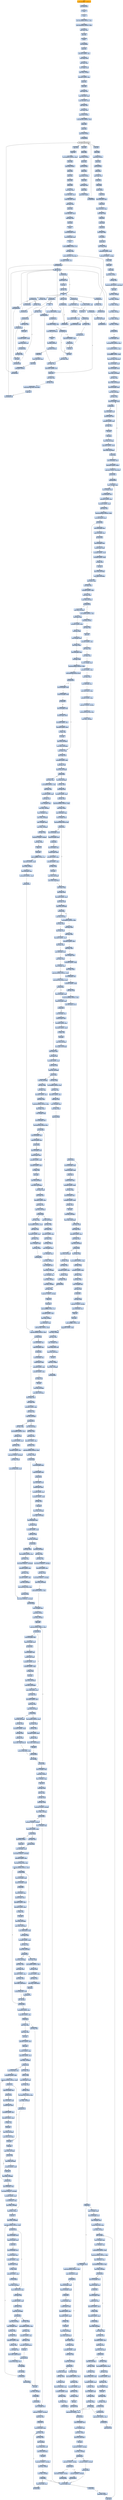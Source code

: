 digraph G {
node[shape=rectangle,style=filled,fillcolor=lightsteelblue,color=lightsteelblue]
bgcolor="transparent"
a0x00401000pushl_0x588ea7UINT32[label="start\npushl $0x588ea7<UINT32>",color="lightgrey",fillcolor="orange"];
a0x00401005call_0x0040100b[label="0x00401005\ncall 0x0040100b"];
a0x0040100bret[label="0x0040100b\nret"];
a0x0040100aret[label="0x0040100a\nret"];
a0x00588ea7movl_0x188eb9UINT32_eax[label="0x00588ea7\nmovl $0x188eb9<UINT32>, %eax"];
a0x00588eacmovl_0x400000UINT32_edx[label="0x00588eac\nmovl $0x400000<UINT32>, %edx"];
a0x00588eb1addl_edx_eax[label="0x00588eb1\naddl %edx, %eax"];
a0x00588eb3jmp_eax[label="0x00588eb3\njmp %eax"];
a0x00588eb9pusha_[label="0x00588eb9\npusha "];
a0x00588ebacall_0x00588ebf[label="0x00588eba\ncall 0x00588ebf"];
a0x00588ebfpopl_esi[label="0x00588ebf\npopl %esi"];
a0x00588ec0subl_0xaUINT8_esi[label="0x00588ec0\nsubl $0xa<UINT8>, %esi"];
a0x00588ec3movl_esi__eax[label="0x00588ec3\nmovl (%esi), %eax"];
a0x00588ec5addl_edx_eax[label="0x00588ec5\naddl %edx, %eax"];
a0x00588ec7movl_eax__ecx[label="0x00588ec7\nmovl (%eax), %ecx"];
a0x00588ec9movl_ecx__13esi_[label="0x00588ec9\nmovl %ecx, -13(%esi)"];
a0x00588eccsubl_0xfUINT8_esi[label="0x00588ecc\nsubl $0xf<UINT8>, %esi"];
a0x00588ecfpushl_esi[label="0x00588ecf\npushl %esi"];
a0x00588ed0pushl_edx[label="0x00588ed0\npushl %edx"];
a0x00588ed1movl_eax_esi[label="0x00588ed1\nmovl %eax, %esi"];
a0x00588ed3lodsl_ds_esi__eax[label="0x00588ed3\nlodsl %ds:(%esi), %eax"];
a0x00588ed4lodsl_ds_esi__eax[label="0x00588ed4\nlodsl %ds:(%esi), %eax"];
a0x00588ed5addl_edx_eax[label="0x00588ed5\naddl %edx, %eax"];
a0x00588ed7movl_eax_ebx[label="0x00588ed7\nmovl %eax, %ebx"];
a0x00588ed9pushl_0x4UINT8[label="0x00588ed9\npushl $0x4<UINT8>"];
a0x00588edbmovl_0x1000UINT32_edi[label="0x00588edb\nmovl $0x1000<UINT32>, %edi"];
a0x00588ee0pushl_edi[label="0x00588ee0\npushl %edi"];
a0x00588ee1pushl_edi[label="0x00588ee1\npushl %edi"];
a0x00588ee2pushl_0x0UINT8[label="0x00588ee2\npushl $0x0<UINT8>"];
a0x00588ee4call_0x8ebx_[label="0x00588ee4\ncall 0x8(%ebx)"];
VirtualAlloc_kernel32_dll[label="VirtualAlloc@kernel32.dll",color="lightgrey",fillcolor="lightgrey"];
a0x00588ee7popl_edx[label="0x00588ee7\npopl %edx"];
a0x00588ee8popl_ecx[label="0x00588ee8\npopl %ecx"];
a0x00588ee9movl_0x8000UINT32_ebp[label="0x00588ee9\nmovl $0x8000<UINT32>, %ebp"];
a0x00588eeepushl_ebp[label="0x00588eee\npushl %ebp"];
a0x00588eefpushl_0x0UINT8[label="0x00588eef\npushl $0x0<UINT8>"];
a0x00588ef1pushl_eax[label="0x00588ef1\npushl %eax"];
a0x00588ef2pushl_ecx[label="0x00588ef2\npushl %ecx"];
a0x00588ef3pushl_edx[label="0x00588ef3\npushl %edx"];
a0x00588ef4pushl_eax[label="0x00588ef4\npushl %eax"];
a0x00588ef5movl_eax_esi_[label="0x00588ef5\nmovl %eax, (%esi)"];
a0x00588ef7lodsl_ds_esi__eax[label="0x00588ef7\nlodsl %ds:(%esi), %eax"];
a0x00588ef8lodsl_ds_esi__eax[label="0x00588ef8\nlodsl %ds:(%esi), %eax"];
a0x00588ef9addl_edx_eax[label="0x00588ef9\naddl %edx, %eax"];
a0x00588efbpushl_eax[label="0x00588efb\npushl %eax"];
a0x00588efclodsl_ds_esi__eax[label="0x00588efc\nlodsl %ds:(%esi), %eax"];
a0x00588efdaddl_edx_eax[label="0x00588efd\naddl %edx, %eax"];
a0x00588effcall_eax[label="0x00588eff\ncall %eax"];
a0x0040100cpusha_[label="0x0040100c\npusha "];
a0x0040100dmovl_0x24esp__esi[label="0x0040100d\nmovl 0x24(%esp), %esi"];
a0x00401011movl_0x28esp__edi[label="0x00401011\nmovl 0x28(%esp), %edi"];
a0x00401015cld_[label="0x00401015\ncld "];
a0x00401016movb_0xffffff80UINT8_dl[label="0x00401016\nmovb $0xffffff80<UINT8>, %dl"];
a0x00401018xorl_ebx_ebx[label="0x00401018\nxorl %ebx, %ebx"];
a0x0040101amovsb_ds_esi__es_edi_[label="0x0040101a\nmovsb %ds:(%esi), %es:(%edi)"];
a0x0040101bmovb_0x2UINT8_bl[label="0x0040101b\nmovb $0x2<UINT8>, %bl"];
a0x0040101dcall_0x0040108f[label="0x0040101d\ncall 0x0040108f"];
a0x0040108faddb_dl_dl[label="0x0040108f\naddb %dl, %dl"];
a0x00401091jne_0x00401098[label="0x00401091\njne 0x00401098"];
a0x00401093movb_esi__dl[label="0x00401093\nmovb (%esi), %dl"];
a0x00401095incl_esi[label="0x00401095\nincl %esi"];
a0x00401096adcb_dl_dl[label="0x00401096\nadcb %dl, %dl"];
a0x00401098ret[label="0x00401098\nret"];
a0x00401022jae_0x0040101a[label="0x00401022\njae 0x0040101a"];
a0x00401024xorl_ecx_ecx[label="0x00401024\nxorl %ecx, %ecx"];
a0x00401026call_0x0040108f[label="0x00401026\ncall 0x0040108f"];
a0x0040102bjae_0x00401049[label="0x0040102b\njae 0x00401049"];
a0x0040102dxorl_eax_eax[label="0x0040102d\nxorl %eax, %eax"];
a0x0040102fcall_0x0040108f[label="0x0040102f\ncall 0x0040108f"];
a0x00401034jae_0x00401059[label="0x00401034\njae 0x00401059"];
a0x00401036movb_0x2UINT8_bl[label="0x00401036\nmovb $0x2<UINT8>, %bl"];
a0x00401038incl_ecx[label="0x00401038\nincl %ecx"];
a0x00401039movb_0x10UINT8_al[label="0x00401039\nmovb $0x10<UINT8>, %al"];
a0x0040103bcall_0x0040108f[label="0x0040103b\ncall 0x0040108f"];
a0x00401040adcb_al_al[label="0x00401040\nadcb %al, %al"];
a0x00401042jae_0x0040103b[label="0x00401042\njae 0x0040103b"];
a0x00401044jne_0x00401085[label="0x00401044\njne 0x00401085"];
a0x00401085pushl_esi[label="0x00401085\npushl %esi"];
a0x00401086movl_edi_esi[label="0x00401086\nmovl %edi, %esi"];
a0x00401088subl_eax_esi[label="0x00401088\nsubl %eax, %esi"];
a0x0040108arepz_movsb_ds_esi__es_edi_[label="0x0040108a\nrepz movsb %ds:(%esi), %es:(%edi)"];
a0x0040108cpopl_esi[label="0x0040108c\npopl %esi"];
a0x0040108djmp_0x0040101d[label="0x0040108d\njmp 0x0040101d"];
a0x00401046stosb_al_es_edi_[label="0x00401046\nstosb %al, %es:(%edi)"];
a0x00401047jmp_0x0040101d[label="0x00401047\njmp 0x0040101d"];
a0x00401059lodsb_ds_esi__al[label="0x00401059\nlodsb %ds:(%esi), %al"];
a0x0040105ashrl_eax[label="0x0040105a\nshrl %eax"];
a0x0040105cje_0x004010ab[label="0x0040105c\nje 0x004010ab"];
a0x0040105eadcl_ecx_ecx[label="0x0040105e\nadcl %ecx, %ecx"];
a0x00401060jmp_0x0040107e[label="0x00401060\njmp 0x0040107e"];
a0x0040107eincl_ecx[label="0x0040107e\nincl %ecx"];
a0x0040107fincl_ecx[label="0x0040107f\nincl %ecx"];
a0x00401080xchgl_eax_ebp[label="0x00401080\nxchgl %eax, %ebp"];
a0x00401081movl_ebp_eax[label="0x00401081\nmovl %ebp, %eax"];
a0x00401083movb_0x1UINT8_bl[label="0x00401083\nmovb $0x1<UINT8>, %bl"];
a0x00401049call_0x0040109b[label="0x00401049\ncall 0x0040109b"];
a0x0040109bincl_ecx[label="0x0040109b\nincl %ecx"];
a0x0040109ccall_0x0040108f[label="0x0040109c\ncall 0x0040108f"];
a0x004010a1adcl_ecx_ecx[label="0x004010a1\nadcl %ecx, %ecx"];
a0x004010a3call_0x0040108f[label="0x004010a3\ncall 0x0040108f"];
a0x004010a8jb_0x0040109c[label="0x004010a8\njb 0x0040109c"];
a0x004010aaret[label="0x004010aa\nret"];
a0x0040104esubl_ebx_ecx[label="0x0040104e\nsubl %ebx, %ecx"];
a0x00401050jne_0x00401062[label="0x00401050\njne 0x00401062"];
a0x00401052call_0x00401099[label="0x00401052\ncall 0x00401099"];
a0x00401099xorl_ecx_ecx[label="0x00401099\nxorl %ecx, %ecx"];
a0x00401057jmp_0x00401081[label="0x00401057\njmp 0x00401081"];
a0x00401062xchgl_eax_ecx[label="0x00401062\nxchgl %eax, %ecx"];
a0x00401063decl_eax[label="0x00401063\ndecl %eax"];
a0x00401064shll_0x8UINT8_eax[label="0x00401064\nshll $0x8<UINT8>, %eax"];
a0x00401067lodsb_ds_esi__al[label="0x00401067\nlodsb %ds:(%esi), %al"];
a0x00401068call_0x00401099[label="0x00401068\ncall 0x00401099"];
a0x0040106dcmpl_0x7d00UINT32_eax[label="0x0040106d\ncmpl $0x7d00<UINT32>, %eax"];
a0x00401072jae_0x0040107e[label="0x00401072\njae 0x0040107e"];
a0x00401074cmpb_0x5UINT8_ah[label="0x00401074\ncmpb $0x5<UINT8>, %ah"];
a0x00401077jae_0x0040107f[label="0x00401077\njae 0x0040107f"];
a0x00401079cmpl_0x7fUINT8_eax[label="0x00401079\ncmpl $0x7f<UINT8>, %eax"];
a0x0040107cja_0x00401080[label="0x0040107c\nja 0x00401080"];
a0x004010absubl_0x28esp__edi[label="0x004010ab\nsubl 0x28(%esp), %edi"];
a0x004010afmovl_edi_0x1cesp_[label="0x004010af\nmovl %edi, 0x1c(%esp)"];
a0x004010b3popa_[label="0x004010b3\npopa "];
a0x004010b4ret_0x8UINT16[label="0x004010b4\nret $0x8<UINT16>"];
a0x00588f01pushl_0x4UINT8[label="0x00588f01\npushl $0x4<UINT8>"];
a0x00588f03pushl_edi[label="0x00588f03\npushl %edi"];
a0x00588f04lodsl_ds_esi__eax[label="0x00588f04\nlodsl %ds:(%esi), %eax"];
a0x00588f05pushl_eax[label="0x00588f05\npushl %eax"];
a0x00588f06pushl_0x0UINT8[label="0x00588f06\npushl $0x0<UINT8>"];
a0x00588f08call_0x8ebx_[label="0x00588f08\ncall 0x8(%ebx)"];
a0x00588f0bpopl_edx[label="0x00588f0b\npopl %edx"];
a0x00588f0cpushl_ebp[label="0x00588f0c\npushl %ebp"];
a0x00588f0dpushl_0x0UINT8[label="0x00588f0d\npushl $0x0<UINT8>"];
a0x00588f0fpushl_eax[label="0x00588f0f\npushl %eax"];
a0x00588f10pushl_0xcebx_[label="0x00588f10\npushl 0xc(%ebx)"];
a0x00588f13pushl_edx[label="0x00588f13\npushl %edx"];
a0x00588f14pushl_0x4UINT8[label="0x00588f14\npushl $0x4<UINT8>"];
a0x00588f16pushl_edi[label="0x00588f16\npushl %edi"];
a0x00588f17movl_eax_edi[label="0x00588f17\nmovl %eax, %edi"];
a0x00588f19pushl_ebp[label="0x00588f19\npushl %ebp"];
a0x00588f1apushl_0x0UINT8[label="0x00588f1a\npushl $0x0<UINT8>"];
a0x00588f1ccall_0x8ebx_[label="0x00588f1c\ncall 0x8(%ebx)"];
a0x00588f1fpopl_edx[label="0x00588f1f\npopl %edx"];
a0x00588f20pushl_ebp[label="0x00588f20\npushl %ebp"];
a0x00588f21pushl_0x0UINT8[label="0x00588f21\npushl $0x0<UINT8>"];
a0x00588f23pushl_eax[label="0x00588f23\npushl %eax"];
a0x00588f24pushl_0xcebx_[label="0x00588f24\npushl 0xc(%ebx)"];
a0x00588f27pushl_esp_[label="0x00588f27\npushl (%esp)"];
a0x00588f2amovl_eax_ecx[label="0x00588f2a\nmovl %eax, %ecx"];
a0x00588f2cpushl_eax[label="0x00588f2c\npushl %eax"];
a0x00588f2dpushl_esp[label="0x00588f2d\npushl %esp"];
a0x00588f2epushl__4esi_[label="0x00588f2e\npushl -4(%esi)"];
a0x00588f31pushl_edi[label="0x00588f31\npushl %edi"];
a0x00588f32lodsl_ds_esi__eax[label="0x00588f32\nlodsl %ds:(%esi), %eax"];
a0x00588f33pushl_eax[label="0x00588f33\npushl %eax"];
a0x00588f34lodsl_ds_esi__eax[label="0x00588f34\nlodsl %ds:(%esi), %eax"];
a0x00588f35addl_edx_eax[label="0x00588f35\naddl %edx, %eax"];
a0x00588f37pushl_eax[label="0x00588f37\npushl %eax"];
a0x00588f38pushl_ebp[label="0x00588f38\npushl %ebp"];
a0x00588f39pushl_ecx[label="0x00588f39\npushl %ecx"];
a0x00588f3amovl_edx_ebp[label="0x00588f3a\nmovl %edx, %ebp"];
a0x00588f3ccall__24esi_[label="0x00588f3c\ncall -24(%esi)"];
a0x03d70000pushl_ebp[label="0x03d70000\npushl %ebp"];
a0x03d70001movl_esp_ebp[label="0x03d70001\nmovl %esp, %ebp"];
a0x03d70003subl_0x28UINT8_esp[label="0x03d70003\nsubl $0x28<UINT8>, %esp"];
a0x03d70006andb_0x0UINT8__1ebp_[label="0x03d70006\nandb $0x0<UINT8>, -1(%ebp)"];
a0x03d7000apushl_ebx[label="0x03d7000a\npushl %ebx"];
a0x03d7000bpushl_esi[label="0x03d7000b\npushl %esi"];
a0x03d7000cpushl_edi[label="0x03d7000c\npushl %edi"];
a0x03d7000dpushl_0x1UINT8[label="0x03d7000d\npushl $0x1<UINT8>"];
a0x03d7000fxorl_esi_esi[label="0x03d7000f\nxorl %esi, %esi"];
a0x03d70011cmpl_0x7cd8UINT32_0xcebp_[label="0x03d70011\ncmpl $0x7cd8<UINT32>, 0xc(%ebp)"];
a0x03d70018popl_ebx[label="0x03d70018\npopl %ebx"];
a0x03d70019movl_esi__8ebp_[label="0x03d70019\nmovl %esi, -8(%ebp)"];
a0x03d7001cmovl_ebx__16ebp_[label="0x03d7001c\nmovl %ebx, -16(%ebp)"];
a0x03d7001fmovl_ebx__24ebp_[label="0x03d7001f\nmovl %ebx, -24(%ebp)"];
a0x03d70022movl_ebx__20ebp_[label="0x03d70022\nmovl %ebx, -20(%ebp)"];
a0x03d70025movl_ebx__36ebp_[label="0x03d70025\nmovl %ebx, -36(%ebp)"];
a0x03d70028movl_esi__12ebp_[label="0x03d70028\nmovl %esi, -12(%ebp)"];
a0x03d7002bjae_0x3d70034[label="0x03d7002b\njae 0x3d70034"];
a0x03d70034movl_0x8ebp__edi[label="0x03d70034\nmovl 0x8(%ebp), %edi"];
a0x03d70037movl_0x1f36UINT32_ecx[label="0x03d70037\nmovl $0x1f36<UINT32>, %ecx"];
a0x03d7003cmovl_0x400UINT32_eax[label="0x03d7003c\nmovl $0x400<UINT32>, %eax"];
a0x03d70041orl_0xffffffffUINT8_edx[label="0x03d70041\norl $0xffffffff<UINT8>, %edx"];
a0x03d70044repz_stosl_eax_es_edi_[label="0x03d70044\nrepz stosl %eax, %es:(%edi)"];
a0x03d70046movl_0x10ebp__eax[label="0x03d70046\nmovl 0x10(%ebp), %eax"];
a0x03d70049movl_0x14ebp__ecx[label="0x03d70049\nmovl 0x14(%ebp), %ecx"];
a0x03d7004cmovl_eax_0x10ebp_[label="0x03d7004c\nmovl %eax, 0x10(%ebp)"];
a0x03d7004faddl_ecx_eax[label="0x03d7004f\naddl %ecx, %eax"];
a0x03d70051movl_eax_0x14ebp_[label="0x03d70051\nmovl %eax, 0x14(%ebp)"];
a0x03d70054movl_0x10ebp__eax[label="0x03d70054\nmovl 0x10(%ebp), %eax"];
a0x03d70057movl_esi_0xcebp_[label="0x03d70057\nmovl %esi, 0xc(%ebp)"];
a0x03d7005axorl_ecx_ecx[label="0x03d7005a\nxorl %ecx, %ecx"];
a0x03d7005ccmpl_0x14ebp__eax[label="0x03d7005c\ncmpl 0x14(%ebp), %eax"];
a0x03d7005fje_0x3d70878[label="0x03d7005f\nje 0x3d70878"];
a0x03d70065movl_0xcebp__esi[label="0x03d70065\nmovl 0xc(%ebp), %esi"];
a0x03d70068movzbl_eax__edi[label="0x03d70068\nmovzbl (%eax), %edi"];
a0x03d7006bshll_0x8UINT8_esi[label="0x03d7006b\nshll $0x8<UINT8>, %esi"];
a0x03d7006eorl_edi_esi[label="0x03d7006e\norl %edi, %esi"];
a0x03d70070incl_eax[label="0x03d70070\nincl %eax"];
a0x03d70071incl_ecx[label="0x03d70071\nincl %ecx"];
a0x03d70072movl_esi_0xcebp_[label="0x03d70072\nmovl %esi, 0xc(%ebp)"];
a0x03d70075cmpl_0x5UINT8_ecx[label="0x03d70075\ncmpl $0x5<UINT8>, %ecx"];
a0x03d70078movl_eax_0x10ebp_[label="0x03d70078\nmovl %eax, 0x10(%ebp)"];
a0x03d7007bjl_0x3d7005c[label="0x03d7007b\njl 0x3d7005c"];
a0x03d7007dmovl_0x20ebp__eax[label="0x03d7007d\nmovl 0x20(%ebp), %eax"];
a0x03d70080andl_0x0UINT8_eax_[label="0x03d70080\nandl $0x0<UINT8>, (%eax)"];
a0x03d70083cmpl_0x0UINT8_0x1cebp_[label="0x03d70083\ncmpl $0x0<UINT8>, 0x1c(%ebp)"];
a0x03d70087jbe_0x3d7087c[label="0x03d70087\njbe 0x3d7087c"];
a0x03d7008djmp_0x3d70092[label="0x03d7008d\njmp 0x3d70092"];
a0x03d70092movl__12ebp__edi[label="0x03d70092\nmovl -12(%ebp), %edi"];
a0x03d70095movl__8ebp__eax[label="0x03d70095\nmovl -8(%ebp), %eax"];
a0x03d70098movl_0x8ebp__ecx[label="0x03d70098\nmovl 0x8(%ebp), %ecx"];
a0x03d7009bandl_0x3UINT8_edi[label="0x03d7009b\nandl $0x3<UINT8>, %edi"];
a0x03d7009eshll_0x4UINT8_eax[label="0x03d7009e\nshll $0x4<UINT8>, %eax"];
a0x03d700a1addl_edi_eax[label="0x03d700a1\naddl %edi, %eax"];
a0x03d700a3cmpl_0x1000000UINT32_edx[label="0x03d700a3\ncmpl $0x1000000<UINT32>, %edx"];
a0x03d700a9leal_ecxeax4__esi[label="0x03d700a9\nleal (%ecx,%eax,4), %esi"];
a0x03d700acjae_0x3d700cf[label="0x03d700ac\njae 0x3d700cf"];
a0x03d700cfmovl_esi__eax[label="0x03d700cf\nmovl (%esi), %eax"];
a0x03d700d1movl_edx_ebx[label="0x03d700d1\nmovl %edx, %ebx"];
a0x03d700d3shrl_0xbUINT8_ebx[label="0x03d700d3\nshrl $0xb<UINT8>, %ebx"];
a0x03d700d6imull_eax_ebx[label="0x03d700d6\nimull %eax, %ebx"];
a0x03d700d9cmpl_ebx_0xcebp_[label="0x03d700d9\ncmpl %ebx, 0xc(%ebp)"];
a0x03d700dcjae_0x3d70262[label="0x03d700dc\njae 0x3d70262"];
a0x03d700e2movl_0x800UINT32_edi[label="0x03d700e2\nmovl $0x800<UINT32>, %edi"];
a0x03d700e7pushl_0x1UINT8[label="0x03d700e7\npushl $0x1<UINT8>"];
a0x03d700e9subl_eax_edi[label="0x03d700e9\nsubl %eax, %edi"];
a0x03d700ebpopl_ecx[label="0x03d700eb\npopl %ecx"];
a0x03d700ecshrl_0x5UINT8_edi[label="0x03d700ec\nshrl $0x5<UINT8>, %edi"];
a0x03d700efaddl_eax_edi[label="0x03d700ef\naddl %eax, %edi"];
a0x03d700f1movl_ebx_edx[label="0x03d700f1\nmovl %ebx, %edx"];
a0x03d700f3movzbl__1ebp__eax[label="0x03d700f3\nmovzbl -1(%ebp), %eax"];
a0x03d700f7shrl_0x5UINT8_eax[label="0x03d700f7\nshrl $0x5<UINT8>, %eax"];
a0x03d700famovl_edi_esi_[label="0x03d700fa\nmovl %edi, (%esi)"];
a0x03d700fcmovl_0x8ebp__esi[label="0x03d700fc\nmovl 0x8(%ebp), %esi"];
a0x03d700ffleal_eaxeax2__eax[label="0x03d700ff\nleal (%eax,%eax,2), %eax"];
a0x03d70102shll_0xaUINT8_eax[label="0x03d70102\nshll $0xa<UINT8>, %eax"];
a0x03d70105cmpl_0x7UINT8__8ebp_[label="0x03d70105\ncmpl $0x7<UINT8>, -8(%ebp)"];
a0x03d70109leal_0x1cd8eaxesi__eax[label="0x03d70109\nleal 0x1cd8(%eax,%esi), %eax"];
a0x03d70110movl_eax__28ebp_[label="0x03d70110\nmovl %eax, -28(%ebp)"];
a0x03d70113jl_0x3d701c5[label="0x03d70113\njl 0x3d701c5"];
a0x03d701c5movl__28ebp__eax[label="0x03d701c5\nmovl -28(%ebp), %eax"];
a0x03d701c8cmpl_0x1000000UINT32_edx[label="0x03d701c8\ncmpl $0x1000000<UINT32>, %edx"];
a0x03d701celeal_eaxecx4__edi[label="0x03d701ce\nleal (%eax,%ecx,4), %edi"];
a0x03d701d1jae_0x3d701f4[label="0x03d701d1\njae 0x3d701f4"];
a0x03d701f4movl_edi__eax[label="0x03d701f4\nmovl (%edi), %eax"];
a0x03d701f6movl_edx_esi[label="0x03d701f6\nmovl %edx, %esi"];
a0x03d701f8shrl_0xbUINT8_esi[label="0x03d701f8\nshrl $0xb<UINT8>, %esi"];
a0x03d701fbimull_eax_esi[label="0x03d701fb\nimull %eax, %esi"];
a0x03d701fecmpl_esi_0xcebp_[label="0x03d701fe\ncmpl %esi, 0xc(%ebp)"];
a0x03d70201jae_0x3d70217[label="0x03d70201\njae 0x3d70217"];
a0x03d70203movl_esi_edx[label="0x03d70203\nmovl %esi, %edx"];
a0x03d70205movl_0x800UINT32_esi[label="0x03d70205\nmovl $0x800<UINT32>, %esi"];
a0x03d7020asubl_eax_esi[label="0x03d7020a\nsubl %eax, %esi"];
a0x03d7020cshrl_0x5UINT8_esi[label="0x03d7020c\nshrl $0x5<UINT8>, %esi"];
a0x03d7020faddl_eax_esi[label="0x03d7020f\naddl %eax, %esi"];
a0x03d70211movl_esi_edi_[label="0x03d70211\nmovl %esi, (%edi)"];
a0x03d70213shll_ecx[label="0x03d70213\nshll %ecx"];
a0x03d70215jmp_0x3d701bd[label="0x03d70215\njmp 0x3d701bd"];
a0x03d701bdcmpl_0x100UINT32_ecx[label="0x03d701bd\ncmpl $0x100<UINT32>, %ecx"];
a0x03d701c3jnl_0x3d7022b[label="0x03d701c3\njnl 0x3d7022b"];
a0x03d70217subl_esi_0xcebp_[label="0x03d70217\nsubl %esi, 0xc(%ebp)"];
a0x03d7021asubl_esi_edx[label="0x03d7021a\nsubl %esi, %edx"];
a0x03d7021cmovl_eax_esi[label="0x03d7021c\nmovl %eax, %esi"];
a0x03d7021eleal_0x1ecxecx__ecx[label="0x03d7021e\nleal 0x1(%ecx,%ecx), %ecx"];
a0x03d70222shrl_0x5UINT8_esi[label="0x03d70222\nshrl $0x5<UINT8>, %esi"];
a0x03d70225subl_esi_eax[label="0x03d70225\nsubl %esi, %eax"];
a0x03d70227movl_eax_edi_[label="0x03d70227\nmovl %eax, (%edi)"];
a0x03d70229jmp_0x3d701bd[label="0x03d70229\njmp 0x3d701bd"];
a0x03d7022bmovl_0x18ebp__eax[label="0x03d7022b\nmovl 0x18(%ebp), %eax"];
a0x03d7022emovl__12ebp__esi[label="0x03d7022e\nmovl -12(%ebp), %esi"];
a0x03d70231movb_cl__1ebp_[label="0x03d70231\nmovb %cl, -1(%ebp)"];
a0x03d70234movb_cl_esieax_[label="0x03d70234\nmovb %cl, (%esi,%eax)"];
a0x03d70237incl_esi[label="0x03d70237\nincl %esi"];
a0x03d70238cmpl_0x4UINT8__8ebp_[label="0x03d70238\ncmpl $0x4<UINT8>, -8(%ebp)"];
a0x03d7023cmovl_esi__12ebp_[label="0x03d7023c\nmovl %esi, -12(%ebp)"];
a0x03d7023fjnl_0x3d7024a[label="0x03d7023f\njnl 0x3d7024a"];
a0x03d70241andl_0x0UINT8__8ebp_[label="0x03d70241\nandl $0x0<UINT8>, -8(%ebp)"];
a0x03d70245jmp_0x3d7085a[label="0x03d70245\njmp 0x3d7085a"];
a0x03d7085acmpl_0x1cebp__esi[label="0x03d7085a\ncmpl 0x1c(%ebp), %esi"];
a0x03d7085djb_0x3d7008f[label="0x03d7085d\njb 0x3d7008f"];
a0x03d7008fpushl_0x1UINT8[label="0x03d7008f\npushl $0x1<UINT8>"];
a0x03d70091popl_ebx[label="0x03d70091\npopl %ebx"];
a0x03d700aemovl_0x10ebp__eax[label="0x03d700ae\nmovl 0x10(%ebp), %eax"];
a0x03d700b1cmpl_0x14ebp__eax[label="0x03d700b1\ncmpl 0x14(%ebp), %eax"];
a0x03d700b4je_0x3d70878[label="0x03d700b4\nje 0x3d70878"];
a0x03d700bamovl_0xcebp__ecx[label="0x03d700ba\nmovl 0xc(%ebp), %ecx"];
a0x03d700bdmovzbl_eax__ebx[label="0x03d700bd\nmovzbl (%eax), %ebx"];
a0x03d700c0shll_0x8UINT8_ecx[label="0x03d700c0\nshll $0x8<UINT8>, %ecx"];
a0x03d700c3shll_0x8UINT8_edx[label="0x03d700c3\nshll $0x8<UINT8>, %edx"];
a0x03d700c6orl_ebx_ecx[label="0x03d700c6\norl %ebx, %ecx"];
a0x03d700c8incl_eax[label="0x03d700c8\nincl %eax"];
a0x03d700c9movl_ecx_0xcebp_[label="0x03d700c9\nmovl %ecx, 0xc(%ebp)"];
a0x03d700ccmovl_eax_0x10ebp_[label="0x03d700cc\nmovl %eax, 0x10(%ebp)"];
a0x03d701d3movl_0x10ebp__eax[label="0x03d701d3\nmovl 0x10(%ebp), %eax"];
a0x03d701d6cmpl_0x14ebp__eax[label="0x03d701d6\ncmpl 0x14(%ebp), %eax"];
a0x03d701d9je_0x3d70873[label="0x03d701d9\nje 0x3d70873"];
a0x03d701dfmovl_0xcebp__esi[label="0x03d701df\nmovl 0xc(%ebp), %esi"];
a0x03d701e2movzbl_eax__ebx[label="0x03d701e2\nmovzbl (%eax), %ebx"];
a0x03d701e5shll_0x8UINT8_esi[label="0x03d701e5\nshll $0x8<UINT8>, %esi"];
a0x03d701e8shll_0x8UINT8_edx[label="0x03d701e8\nshll $0x8<UINT8>, %edx"];
a0x03d701eborl_ebx_esi[label="0x03d701eb\norl %ebx, %esi"];
a0x03d701edincl_eax[label="0x03d701ed\nincl %eax"];
a0x03d701eemovl_esi_0xcebp_[label="0x03d701ee\nmovl %esi, 0xc(%ebp)"];
a0x03d701f1movl_eax_0x10ebp_[label="0x03d701f1\nmovl %eax, 0x10(%ebp)"];
a0x03d70262subl_ebx_0xcebp_[label="0x03d70262\nsubl %ebx, 0xc(%ebp)"];
a0x03d70265movl_eax_ecx[label="0x03d70265\nmovl %eax, %ecx"];
a0x03d70267shrl_0x5UINT8_ecx[label="0x03d70267\nshrl $0x5<UINT8>, %ecx"];
a0x03d7026asubl_ecx_eax[label="0x03d7026a\nsubl %ecx, %eax"];
a0x03d7026cmovl__8ebp__ecx[label="0x03d7026c\nmovl -8(%ebp), %ecx"];
a0x03d7026fmovl_eax_esi_[label="0x03d7026f\nmovl %eax, (%esi)"];
a0x03d70271movl_0x8ebp__eax[label="0x03d70271\nmovl 0x8(%ebp), %eax"];
a0x03d70274subl_ebx_edx[label="0x03d70274\nsubl %ebx, %edx"];
a0x03d70276cmpl_0x1000000UINT32_edx[label="0x03d70276\ncmpl $0x1000000<UINT32>, %edx"];
a0x03d7027cleal_0x300eaxecx4__ecx[label="0x03d7027c\nleal 0x300(%eax,%ecx,4), %ecx"];
a0x03d70283jae_0x3d702a6[label="0x03d70283\njae 0x3d702a6"];
a0x03d702a6movl_ecx__eax[label="0x03d702a6\nmovl (%ecx), %eax"];
a0x03d702a8movl_edx_esi[label="0x03d702a8\nmovl %edx, %esi"];
a0x03d702aashrl_0xbUINT8_esi[label="0x03d702aa\nshrl $0xb<UINT8>, %esi"];
a0x03d702adimull_eax_esi[label="0x03d702ad\nimull %eax, %esi"];
a0x03d702b0cmpl_esi_0xcebp_[label="0x03d702b0\ncmpl %esi, 0xc(%ebp)"];
a0x03d702b3jae_0x3d702f6[label="0x03d702b3\njae 0x3d702f6"];
a0x03d702f6subl_esi_0xcebp_[label="0x03d702f6\nsubl %esi, 0xc(%ebp)"];
a0x03d702f9subl_esi_edx[label="0x03d702f9\nsubl %esi, %edx"];
a0x03d702fbmovl_eax_esi[label="0x03d702fb\nmovl %eax, %esi"];
a0x03d702fdshrl_0x5UINT8_esi[label="0x03d702fd\nshrl $0x5<UINT8>, %esi"];
a0x03d70300subl_esi_eax[label="0x03d70300\nsubl %esi, %eax"];
a0x03d70302cmpl_0x1000000UINT32_edx[label="0x03d70302\ncmpl $0x1000000<UINT32>, %edx"];
a0x03d70308movl_eax_ecx_[label="0x03d70308\nmovl %eax, (%ecx)"];
a0x03d7030amovl_0x8ebp__eax[label="0x03d7030a\nmovl 0x8(%ebp), %eax"];
a0x03d7030dmovl__8ebp__ecx[label="0x03d7030d\nmovl -8(%ebp), %ecx"];
a0x03d70310leal_0x330eaxecx4__esi[label="0x03d70310\nleal 0x330(%eax,%ecx,4), %esi"];
a0x03d70317jae_0x3d7033a[label="0x03d70317\njae 0x3d7033a"];
a0x03d7033amovl_esi__eax[label="0x03d7033a\nmovl (%esi), %eax"];
a0x03d7033cmovl_edx_ecx[label="0x03d7033c\nmovl %edx, %ecx"];
a0x03d7033eshrl_0xbUINT8_ecx[label="0x03d7033e\nshrl $0xb<UINT8>, %ecx"];
a0x03d70341imull_eax_ecx[label="0x03d70341\nimull %eax, %ecx"];
a0x03d70344cmpl_ecx_0xcebp_[label="0x03d70344\ncmpl %ecx, 0xc(%ebp)"];
a0x03d70347jae_0x3d70402[label="0x03d70347\njae 0x3d70402"];
a0x03d7034dmovl_0x800UINT32_ebx[label="0x03d7034d\nmovl $0x800<UINT32>, %ebx"];
a0x03d70352movl_ecx_edx[label="0x03d70352\nmovl %ecx, %edx"];
a0x03d70354subl_eax_ebx[label="0x03d70354\nsubl %eax, %ebx"];
a0x03d70356shrl_0x5UINT8_ebx[label="0x03d70356\nshrl $0x5<UINT8>, %ebx"];
a0x03d70359addl_eax_ebx[label="0x03d70359\naddl %eax, %ebx"];
a0x03d7035bmovl__8ebp__eax[label="0x03d7035b\nmovl -8(%ebp), %eax"];
a0x03d7035eaddl_0xfUINT8_eax[label="0x03d7035e\naddl $0xf<UINT8>, %eax"];
a0x03d70361movl_ebx_esi_[label="0x03d70361\nmovl %ebx, (%esi)"];
a0x03d70363movl_0x8ebp__esi[label="0x03d70363\nmovl 0x8(%ebp), %esi"];
a0x03d70366shll_0x4UINT8_eax[label="0x03d70366\nshll $0x4<UINT8>, %eax"];
a0x03d70369addl_edi_eax[label="0x03d70369\naddl %edi, %eax"];
a0x03d7036bcmpl_0x1000000UINT32_ecx[label="0x03d7036b\ncmpl $0x1000000<UINT32>, %ecx"];
a0x03d70371leal_esieax4__esi[label="0x03d70371\nleal (%esi,%eax,4), %esi"];
a0x03d70374jae_0x3d70399[label="0x03d70374\njae 0x3d70399"];
a0x03d70399movl_esi__eax[label="0x03d70399\nmovl (%esi), %eax"];
a0x03d7039bmovl_edx_ecx[label="0x03d7039b\nmovl %edx, %ecx"];
a0x03d7039dshrl_0xbUINT8_ecx[label="0x03d7039d\nshrl $0xb<UINT8>, %ecx"];
a0x03d703a0imull_eax_ecx[label="0x03d703a0\nimull %eax, %ecx"];
a0x03d703a3cmpl_ecx_0xcebp_[label="0x03d703a3\ncmpl %ecx, 0xc(%ebp)"];
a0x03d703a6jae_0x3d703ef[label="0x03d703a6\njae 0x3d703ef"];
a0x03d703a8movl_ecx_edx[label="0x03d703a8\nmovl %ecx, %edx"];
a0x03d703aamovl_0x800UINT32_ecx[label="0x03d703aa\nmovl $0x800<UINT32>, %ecx"];
a0x03d703afsubl_eax_ecx[label="0x03d703af\nsubl %eax, %ecx"];
a0x03d703b1shrl_0x5UINT8_ecx[label="0x03d703b1\nshrl $0x5<UINT8>, %ecx"];
a0x03d703b4addl_eax_ecx[label="0x03d703b4\naddl %eax, %ecx"];
a0x03d703b6movl_ecx_esi_[label="0x03d703b6\nmovl %ecx, (%esi)"];
a0x03d703b8movl__12ebp__esi[label="0x03d703b8\nmovl -12(%ebp), %esi"];
a0x03d703bbtestl_esi_esi[label="0x03d703bb\ntestl %esi, %esi"];
a0x03d703bdje_0x3d70873[label="0x03d703bd\nje 0x3d70873"];
a0x03d703c3xorl_eax_eax[label="0x03d703c3\nxorl %eax, %eax"];
a0x03d703c5cmpl_0x7UINT8__8ebp_[label="0x03d703c5\ncmpl $0x7<UINT8>, -8(%ebp)"];
a0x03d703c9movl_0x18ebp__ecx[label="0x03d703c9\nmovl 0x18(%ebp), %ecx"];
a0x03d703ccsetge_al[label="0x03d703cc\nsetge %al"];
a0x03d703cfdecl_eax[label="0x03d703cf\ndecl %eax"];
a0x03d703d0andb_0xfffffffeUINT8_al[label="0x03d703d0\nandb $0xfffffffe<UINT8>, %al"];
a0x03d703d2addl_0xbUINT8_eax[label="0x03d703d2\naddl $0xb<UINT8>, %eax"];
a0x03d703d5movl_eax__8ebp_[label="0x03d703d5\nmovl %eax, -8(%ebp)"];
a0x03d703d8movl_esi_eax[label="0x03d703d8\nmovl %esi, %eax"];
a0x03d703dasubl__16ebp__eax[label="0x03d703da\nsubl -16(%ebp), %eax"];
a0x03d703ddmovb_eaxecx__al[label="0x03d703dd\nmovb (%eax,%ecx), %al"];
a0x03d703e0movb_al_esiecx_[label="0x03d703e0\nmovb %al, (%esi,%ecx)"];
a0x03d703e3incl_esi[label="0x03d703e3\nincl %esi"];
a0x03d703e4movb_al__1ebp_[label="0x03d703e4\nmovb %al, -1(%ebp)"];
a0x03d703e7movl_esi__12ebp_[label="0x03d703e7\nmovl %esi, -12(%ebp)"];
a0x03d703eajmp_0x3d7085a[label="0x03d703ea\njmp 0x3d7085a"];
a0x03d70119movl__12ebp__eax[label="0x03d70119\nmovl -12(%ebp), %eax"];
a0x03d7011cmovl_0x18ebp__esi[label="0x03d7011c\nmovl 0x18(%ebp), %esi"];
a0x03d7011fsubl__16ebp__eax[label="0x03d7011f\nsubl -16(%ebp), %eax"];
a0x03d70122movzbl_eaxesi__eax[label="0x03d70122\nmovzbl (%eax,%esi), %eax"];
a0x03d70126movl_eax__32ebp_[label="0x03d70126\nmovl %eax, -32(%ebp)"];
a0x03d70129shll__32ebp_[label="0x03d70129\nshll -32(%ebp)"];
a0x03d7012cmovl__32ebp__edi[label="0x03d7012c\nmovl -32(%ebp), %edi"];
a0x03d7012fmovl__28ebp__esi[label="0x03d7012f\nmovl -28(%ebp), %esi"];
a0x03d70132andl_0x100UINT32_edi[label="0x03d70132\nandl $0x100<UINT32>, %edi"];
a0x03d70138cmpl_0x1000000UINT32_edx[label="0x03d70138\ncmpl $0x1000000<UINT32>, %edx"];
a0x03d7013eleal_ediecx__eax[label="0x03d7013e\nleal (%edi,%ecx), %eax"];
a0x03d70141leal_0x400esieax4__eax[label="0x03d70141\nleal 0x400(%esi,%eax,4), %eax"];
a0x03d70148movl_eax__40ebp_[label="0x03d70148\nmovl %eax, -40(%ebp)"];
a0x03d7014bjae_0x3d7016d[label="0x03d7014b\njae 0x3d7016d"];
a0x03d7014dmovl_0x10ebp__esi[label="0x03d7014d\nmovl 0x10(%ebp), %esi"];
a0x03d70150cmpl_0x14ebp__esi[label="0x03d70150\ncmpl 0x14(%ebp), %esi"];
a0x03d70153je_0x3d70873[label="0x03d70153\nje 0x3d70873"];
a0x03d70159movl_0xcebp__ebx[label="0x03d70159\nmovl 0xc(%ebp), %ebx"];
a0x03d7015cmovzbl_esi__esi[label="0x03d7015c\nmovzbl (%esi), %esi"];
a0x03d7015fshll_0x8UINT8_ebx[label="0x03d7015f\nshll $0x8<UINT8>, %ebx"];
a0x03d70162orl_esi_ebx[label="0x03d70162\norl %esi, %ebx"];
a0x03d70164shll_0x8UINT8_edx[label="0x03d70164\nshll $0x8<UINT8>, %edx"];
a0x03d70167incl_0x10ebp_[label="0x03d70167\nincl 0x10(%ebp)"];
a0x03d7016amovl_ebx_0xcebp_[label="0x03d7016a\nmovl %ebx, 0xc(%ebp)"];
a0x03d7016dmovl_eax__eax[label="0x03d7016d\nmovl (%eax), %eax"];
a0x03d7016fmovl_edx_esi[label="0x03d7016f\nmovl %edx, %esi"];
a0x03d70171shrl_0xbUINT8_esi[label="0x03d70171\nshrl $0xb<UINT8>, %esi"];
a0x03d70174imull_eax_esi[label="0x03d70174\nimull %eax, %esi"];
a0x03d70177cmpl_esi_0xcebp_[label="0x03d70177\ncmpl %esi, 0xc(%ebp)"];
a0x03d7017ajae_0x3d70197[label="0x03d7017a\njae 0x3d70197"];
a0x03d70197subl_esi_0xcebp_[label="0x03d70197\nsubl %esi, 0xc(%ebp)"];
a0x03d7019asubl_esi_edx[label="0x03d7019a\nsubl %esi, %edx"];
a0x03d7019cmovl_eax_esi[label="0x03d7019c\nmovl %eax, %esi"];
a0x03d7019eleal_0x1ecxecx__ecx[label="0x03d7019e\nleal 0x1(%ecx,%ecx), %ecx"];
a0x03d701a2shrl_0x5UINT8_esi[label="0x03d701a2\nshrl $0x5<UINT8>, %esi"];
a0x03d701a5subl_esi_eax[label="0x03d701a5\nsubl %esi, %eax"];
a0x03d701a7movl__40ebp__esi[label="0x03d701a7\nmovl -40(%ebp), %esi"];
a0x03d701aatestl_edi_edi[label="0x03d701aa\ntestl %edi, %edi"];
a0x03d701acmovl_eax_esi_[label="0x03d701ac\nmovl %eax, (%esi)"];
a0x03d701aeje_0x3d701bd[label="0x03d701ae\nje 0x3d701bd"];
a0x03d7024acmpl_0xaUINT8__8ebp_[label="0x03d7024a\ncmpl $0xa<UINT8>, -8(%ebp)"];
a0x03d7024ejnl_0x3d70259[label="0x03d7024e\njnl 0x3d70259"];
a0x03d70250subl_0x3UINT8__8ebp_[label="0x03d70250\nsubl $0x3<UINT8>, -8(%ebp)"];
a0x03d70254jmp_0x3d7085a[label="0x03d70254\njmp 0x3d7085a"];
a0x03d7017cmovl_esi_edx[label="0x03d7017c\nmovl %esi, %edx"];
a0x03d7017emovl_0x800UINT32_esi[label="0x03d7017e\nmovl $0x800<UINT32>, %esi"];
a0x03d70183subl_eax_esi[label="0x03d70183\nsubl %eax, %esi"];
a0x03d70185shrl_0x5UINT8_esi[label="0x03d70185\nshrl $0x5<UINT8>, %esi"];
a0x03d70188addl_eax_esi[label="0x03d70188\naddl %eax, %esi"];
a0x03d7018amovl__40ebp__eax[label="0x03d7018a\nmovl -40(%ebp), %eax"];
a0x03d7018dshll_ecx[label="0x03d7018d\nshll %ecx"];
a0x03d7018ftestl_edi_edi[label="0x03d7018f\ntestl %edi, %edi"];
a0x03d70191movl_esi_eax_[label="0x03d70191\nmovl %esi, (%eax)"];
a0x03d70193jne_0x3d701bd[label="0x03d70193\njne 0x3d701bd"];
a0x03d70195jmp_0x3d701b0[label="0x03d70195\njmp 0x3d701b0"];
a0x03d701b0cmpl_0x100UINT32_ecx[label="0x03d701b0\ncmpl $0x100<UINT32>, %ecx"];
a0x03d701b6jnl_0x3d7022b[label="0x03d701b6\njnl 0x3d7022b"];
a0x03d701b8jmp_0x3d70129[label="0x03d701b8\njmp 0x3d70129"];
a0x03d703efsubl_ecx_0xcebp_[label="0x03d703ef\nsubl %ecx, 0xc(%ebp)"];
a0x03d703f2subl_ecx_edx[label="0x03d703f2\nsubl %ecx, %edx"];
a0x03d703f4movl_eax_ecx[label="0x03d703f4\nmovl %eax, %ecx"];
a0x03d703f6shrl_0x5UINT8_ecx[label="0x03d703f6\nshrl $0x5<UINT8>, %ecx"];
a0x03d703f9subl_ecx_eax[label="0x03d703f9\nsubl %ecx, %eax"];
a0x03d703fbmovl_eax_esi_[label="0x03d703fb\nmovl %eax, (%esi)"];
a0x03d703fdjmp_0x3d704fb[label="0x03d703fd\njmp 0x3d704fb"];
a0x03d704fbxorl_eax_eax[label="0x03d704fb\nxorl %eax, %eax"];
a0x03d704fdcmpl_0x7UINT8__8ebp_[label="0x03d704fd\ncmpl $0x7<UINT8>, -8(%ebp)"];
a0x03d70501setge_al[label="0x03d70501\nsetge %al"];
a0x03d70504decl_eax[label="0x03d70504\ndecl %eax"];
a0x03d70505andb_0xfffffffdUINT8_al[label="0x03d70505\nandb $0xfffffffd<UINT8>, %al"];
a0x03d70507addl_0xbUINT8_eax[label="0x03d70507\naddl $0xb<UINT8>, %eax"];
a0x03d7050amovl_eax__8ebp_[label="0x03d7050a\nmovl %eax, -8(%ebp)"];
a0x03d7050dmovl_0x8ebp__eax[label="0x03d7050d\nmovl 0x8(%ebp), %eax"];
a0x03d70510addl_0x14d0UINT32_eax[label="0x03d70510\naddl $0x14d0<UINT32>, %eax"];
a0x03d70515cmpl_0x1000000UINT32_edx[label="0x03d70515\ncmpl $0x1000000<UINT32>, %edx"];
a0x03d7051bjae_0x3d7053e[label="0x03d7051b\njae 0x3d7053e"];
a0x03d7053emovl_eax__ecx[label="0x03d7053e\nmovl (%eax), %ecx"];
a0x03d70540movl_edx_esi[label="0x03d70540\nmovl %edx, %esi"];
a0x03d70542shrl_0xbUINT8_esi[label="0x03d70542\nshrl $0xb<UINT8>, %esi"];
a0x03d70545imull_ecx_esi[label="0x03d70545\nimull %ecx, %esi"];
a0x03d70548cmpl_esi_0xcebp_[label="0x03d70548\ncmpl %esi, 0xc(%ebp)"];
a0x03d7054bjae_0x3d70574[label="0x03d7054b\njae 0x3d70574"];
a0x03d7054dmovl_esi_edx[label="0x03d7054d\nmovl %esi, %edx"];
a0x03d7054fmovl_0x800UINT32_esi[label="0x03d7054f\nmovl $0x800<UINT32>, %esi"];
a0x03d70554subl_ecx_esi[label="0x03d70554\nsubl %ecx, %esi"];
a0x03d70556shrl_0x5UINT8_esi[label="0x03d70556\nshrl $0x5<UINT8>, %esi"];
a0x03d70559addl_ecx_esi[label="0x03d70559\naddl %ecx, %esi"];
a0x03d7055bshll_0x5UINT8_edi[label="0x03d7055b\nshll $0x5<UINT8>, %edi"];
a0x03d7055eandl_0x0UINT8__28ebp_[label="0x03d7055e\nandl $0x0<UINT8>, -28(%ebp)"];
a0x03d70562movl_esi_eax_[label="0x03d70562\nmovl %esi, (%eax)"];
a0x03d70564leal_0x8edieax__eax[label="0x03d70564\nleal 0x8(%edi,%eax), %eax"];
a0x03d70568movl_0x3UINT32__32ebp_[label="0x03d70568\nmovl $0x3<UINT32>, -32(%ebp)"];
a0x03d7056fjmp_0x3d70601[label="0x03d7056f\njmp 0x3d70601"];
a0x03d70601movl__32ebp__ecx[label="0x03d70601\nmovl -32(%ebp), %ecx"];
a0x03d70604pushl_0x1UINT8[label="0x03d70604\npushl $0x1<UINT8>"];
a0x03d70606movl_ecx__40ebp_[label="0x03d70606\nmovl %ecx, -40(%ebp)"];
a0x03d70609popl_ebx[label="0x03d70609\npopl %ebx"];
a0x03d7060acmpl_0x1000000UINT32_edx[label="0x03d7060a\ncmpl $0x1000000<UINT32>, %edx"];
a0x03d70610jae_0x3d70633[label="0x03d70610\njae 0x3d70633"];
a0x03d70633movl_eaxebx4__esi[label="0x03d70633\nmovl (%eax,%ebx,4), %esi"];
a0x03d70636movl_edx_edi[label="0x03d70636\nmovl %edx, %edi"];
a0x03d70638shrl_0xbUINT8_edi[label="0x03d70638\nshrl $0xb<UINT8>, %edi"];
a0x03d7063bimull_esi_edi[label="0x03d7063b\nimull %esi, %edi"];
a0x03d7063ecmpl_edi_0xcebp_[label="0x03d7063e\ncmpl %edi, 0xc(%ebp)"];
a0x03d70641jae_0x3d70658[label="0x03d70641\njae 0x3d70658"];
a0x03d70643movl_0x800UINT32_ecx[label="0x03d70643\nmovl $0x800<UINT32>, %ecx"];
a0x03d70648movl_edi_edx[label="0x03d70648\nmovl %edi, %edx"];
a0x03d7064asubl_esi_ecx[label="0x03d7064a\nsubl %esi, %ecx"];
a0x03d7064cshrl_0x5UINT8_ecx[label="0x03d7064c\nshrl $0x5<UINT8>, %ecx"];
a0x03d7064faddl_esi_ecx[label="0x03d7064f\naddl %esi, %ecx"];
a0x03d70651movl_ecx_eaxebx4_[label="0x03d70651\nmovl %ecx, (%eax,%ebx,4)"];
a0x03d70654shll_ebx[label="0x03d70654\nshll %ebx"];
a0x03d70656jmp_0x3d7066b[label="0x03d70656\njmp 0x3d7066b"];
a0x03d7066bdecl__40ebp_[label="0x03d7066b\ndecl -40(%ebp)"];
a0x03d7066ejne_0x3d7060a[label="0x03d7066e\njne 0x3d7060a"];
a0x03d70612movl_0x10ebp__ecx[label="0x03d70612\nmovl 0x10(%ebp), %ecx"];
a0x03d70615cmpl_0x14ebp__ecx[label="0x03d70615\ncmpl 0x14(%ebp), %ecx"];
a0x03d70618je_0x3d70873[label="0x03d70618\nje 0x3d70873"];
a0x03d7061emovl_0xcebp__esi[label="0x03d7061e\nmovl 0xc(%ebp), %esi"];
a0x03d70621movzbl_ecx__edi[label="0x03d70621\nmovzbl (%ecx), %edi"];
a0x03d70624shll_0x8UINT8_esi[label="0x03d70624\nshll $0x8<UINT8>, %esi"];
a0x03d70627shll_0x8UINT8_edx[label="0x03d70627\nshll $0x8<UINT8>, %edx"];
a0x03d7062aorl_edi_esi[label="0x03d7062a\norl %edi, %esi"];
a0x03d7062cincl_ecx[label="0x03d7062c\nincl %ecx"];
a0x03d7062dmovl_esi_0xcebp_[label="0x03d7062d\nmovl %esi, 0xc(%ebp)"];
a0x03d70630movl_ecx_0x10ebp_[label="0x03d70630\nmovl %ecx, 0x10(%ebp)"];
a0x03d70658subl_edi_0xcebp_[label="0x03d70658\nsubl %edi, 0xc(%ebp)"];
a0x03d7065bmovl_esi_ecx[label="0x03d7065b\nmovl %esi, %ecx"];
a0x03d7065dshrl_0x5UINT8_ecx[label="0x03d7065d\nshrl $0x5<UINT8>, %ecx"];
a0x03d70660subl_edi_edx[label="0x03d70660\nsubl %edi, %edx"];
a0x03d70662subl_ecx_esi[label="0x03d70662\nsubl %ecx, %esi"];
a0x03d70664movl_esi_eaxebx4_[label="0x03d70664\nmovl %esi, (%eax,%ebx,4)"];
a0x03d70667leal_0x1ebxebx__ebx[label="0x03d70667\nleal 0x1(%ebx,%ebx), %ebx"];
a0x03d70670movl__32ebp__ecx[label="0x03d70670\nmovl -32(%ebp), %ecx"];
a0x03d70673pushl_0x1UINT8[label="0x03d70673\npushl $0x1<UINT8>"];
a0x03d70675movl__28ebp__eax[label="0x03d70675\nmovl -28(%ebp), %eax"];
a0x03d70678popl_esi[label="0x03d70678\npopl %esi"];
a0x03d70679movl_esi_edi[label="0x03d70679\nmovl %esi, %edi"];
a0x03d7067bshll_cl_edi[label="0x03d7067b\nshll %cl, %edi"];
a0x03d7067dsubl_edi_eax[label="0x03d7067d\nsubl %edi, %eax"];
a0x03d7067faddl_eax_ebx[label="0x03d7067f\naddl %eax, %ebx"];
a0x03d70681cmpl_0x4UINT8__8ebp_[label="0x03d70681\ncmpl $0x4<UINT8>, -8(%ebp)"];
a0x03d70685movl_ebx__32ebp_[label="0x03d70685\nmovl %ebx, -32(%ebp)"];
a0x03d70688jge_0x3d7082a[label="0x03d70688\njge 0x3d7082a"];
a0x03d7082amovl__16ebp__edi[label="0x03d7082a\nmovl -16(%ebp), %edi"];
a0x03d7082dmovl__12ebp__esi[label="0x03d7082d\nmovl -12(%ebp), %esi"];
a0x03d70830addl_0x2UINT8__32ebp_[label="0x03d70830\naddl $0x2<UINT8>, -32(%ebp)"];
a0x03d70834cmpl_esi_edi[label="0x03d70834\ncmpl %esi, %edi"];
a0x03d70836ja_0x3d70873[label="0x03d70836\nja 0x3d70873"];
a0x03d70838movl_0x18ebp__ecx[label="0x03d70838\nmovl 0x18(%ebp), %ecx"];
a0x03d7083bmovl_esi_eax[label="0x03d7083b\nmovl %esi, %eax"];
a0x03d7083dsubl_edi_eax[label="0x03d7083d\nsubl %edi, %eax"];
a0x03d7083fdecl__32ebp_[label="0x03d7083f\ndecl -32(%ebp)"];
a0x03d70842movb_eaxecx__al[label="0x03d70842\nmovb (%eax,%ecx), %al"];
a0x03d70845movb_al_esiecx_[label="0x03d70845\nmovb %al, (%esi,%ecx)"];
a0x03d70848incl_esi[label="0x03d70848\nincl %esi"];
a0x03d70849cmpl_0x0UINT8__32ebp_[label="0x03d70849\ncmpl $0x0<UINT8>, -32(%ebp)"];
a0x03d7084dmovb_al__1ebp_[label="0x03d7084d\nmovb %al, -1(%ebp)"];
a0x03d70850movl_esi__12ebp_[label="0x03d70850\nmovl %esi, -12(%ebp)"];
a0x03d70853je_0x3d7085a[label="0x03d70853\nje 0x3d7085a"];
a0x03d70855cmpl_0x1cebp__esi[label="0x03d70855\ncmpl 0x1c(%ebp), %esi"];
a0x03d70858jb_0x3d7083b[label="0x03d70858\njb 0x3d7083b"];
a0x03d702b5movl_esi_edx[label="0x03d702b5\nmovl %esi, %edx"];
a0x03d702b7movl_0x800UINT32_esi[label="0x03d702b7\nmovl $0x800<UINT32>, %esi"];
a0x03d702bcsubl_eax_esi[label="0x03d702bc\nsubl %eax, %esi"];
a0x03d702beshrl_0x5UINT8_esi[label="0x03d702be\nshrl $0x5<UINT8>, %esi"];
a0x03d702c1addl_eax_esi[label="0x03d702c1\naddl %eax, %esi"];
a0x03d702c3movl__20ebp__eax[label="0x03d702c3\nmovl -20(%ebp), %eax"];
a0x03d702c6movl_eax__36ebp_[label="0x03d702c6\nmovl %eax, -36(%ebp)"];
a0x03d702c9movl__24ebp__eax[label="0x03d702c9\nmovl -24(%ebp), %eax"];
a0x03d702ccmovl_eax__20ebp_[label="0x03d702cc\nmovl %eax, -20(%ebp)"];
a0x03d702cfmovl__16ebp__eax[label="0x03d702cf\nmovl -16(%ebp), %eax"];
a0x03d702d2movl_eax__24ebp_[label="0x03d702d2\nmovl %eax, -24(%ebp)"];
a0x03d702d5xorl_eax_eax[label="0x03d702d5\nxorl %eax, %eax"];
a0x03d702d7cmpl_0x7UINT8__8ebp_[label="0x03d702d7\ncmpl $0x7<UINT8>, -8(%ebp)"];
a0x03d702dbmovl_esi_ecx_[label="0x03d702db\nmovl %esi, (%ecx)"];
a0x03d702ddsetge_al[label="0x03d702dd\nsetge %al"];
a0x03d702e0decl_eax[label="0x03d702e0\ndecl %eax"];
a0x03d702e1andb_0xfffffffdUINT8_al[label="0x03d702e1\nandb $0xfffffffd<UINT8>, %al"];
a0x03d702e3addl_0x3UINT8_eax[label="0x03d702e3\naddl $0x3<UINT8>, %eax"];
a0x03d702e6movl_eax__8ebp_[label="0x03d702e6\nmovl %eax, -8(%ebp)"];
a0x03d702e9movl_0x8ebp__eax[label="0x03d702e9\nmovl 0x8(%ebp), %eax"];
a0x03d702ecaddl_0xcc8UINT32_eax[label="0x03d702ec\naddl $0xcc8<UINT32>, %eax"];
a0x03d702f1jmp_0x3d70515[label="0x03d702f1\njmp 0x3d70515"];
a0x03d7068eaddl_0x7UINT8__8ebp_[label="0x03d7068e\naddl $0x7<UINT8>, -8(%ebp)"];
a0x03d70692cmpl_0x4UINT8_ebx[label="0x03d70692\ncmpl $0x4<UINT8>, %ebx"];
a0x03d70695jnl_0x3d7069b[label="0x03d70695\njnl 0x3d7069b"];
a0x03d70697movl_ebx_eax[label="0x03d70697\nmovl %ebx, %eax"];
a0x03d70699jmp_0x3d7069e[label="0x03d70699\njmp 0x3d7069e"];
a0x03d7069emovl_0x8ebp__ecx[label="0x03d7069e\nmovl 0x8(%ebp), %ecx"];
a0x03d706a1movl_0x6UINT32__40ebp_[label="0x03d706a1\nmovl $0x6<UINT32>, -40(%ebp)"];
a0x03d706a8shll_0x8UINT8_eax[label="0x03d706a8\nshll $0x8<UINT8>, %eax"];
a0x03d706ableal_0x6c0eaxecx__edi[label="0x03d706ab\nleal 0x6c0(%eax,%ecx), %edi"];
a0x03d706b2cmpl_0x1000000UINT32_edx[label="0x03d706b2\ncmpl $0x1000000<UINT32>, %edx"];
a0x03d706b8jae_0x3d706db[label="0x03d706b8\njae 0x3d706db"];
a0x03d706dbmovl_ediesi4__eax[label="0x03d706db\nmovl (%edi,%esi,4), %eax"];
a0x03d706demovl_edx_ecx[label="0x03d706de\nmovl %edx, %ecx"];
a0x03d706e0shrl_0xbUINT8_ecx[label="0x03d706e0\nshrl $0xb<UINT8>, %ecx"];
a0x03d706e3imull_eax_ecx[label="0x03d706e3\nimull %eax, %ecx"];
a0x03d706e6cmpl_ecx_0xcebp_[label="0x03d706e6\ncmpl %ecx, 0xc(%ebp)"];
a0x03d706e9jae_0x3d70700[label="0x03d706e9\njae 0x3d70700"];
a0x03d706ebmovl_ecx_edx[label="0x03d706eb\nmovl %ecx, %edx"];
a0x03d706edmovl_0x800UINT32_ecx[label="0x03d706ed\nmovl $0x800<UINT32>, %ecx"];
a0x03d706f2subl_eax_ecx[label="0x03d706f2\nsubl %eax, %ecx"];
a0x03d706f4shrl_0x5UINT8_ecx[label="0x03d706f4\nshrl $0x5<UINT8>, %ecx"];
a0x03d706f7addl_eax_ecx[label="0x03d706f7\naddl %eax, %ecx"];
a0x03d706f9movl_ecx_ediesi4_[label="0x03d706f9\nmovl %ecx, (%edi,%esi,4)"];
a0x03d706fcshll_esi[label="0x03d706fc\nshll %esi"];
a0x03d706fejmp_0x3d70713[label="0x03d706fe\njmp 0x3d70713"];
a0x03d70713decl__40ebp_[label="0x03d70713\ndecl -40(%ebp)"];
a0x03d70716jne_0x3d706b2[label="0x03d70716\njne 0x3d706b2"];
a0x03d70700subl_ecx_0xcebp_[label="0x03d70700\nsubl %ecx, 0xc(%ebp)"];
a0x03d70703subl_ecx_edx[label="0x03d70703\nsubl %ecx, %edx"];
a0x03d70705movl_eax_ecx[label="0x03d70705\nmovl %eax, %ecx"];
a0x03d70707shrl_0x5UINT8_ecx[label="0x03d70707\nshrl $0x5<UINT8>, %ecx"];
a0x03d7070asubl_ecx_eax[label="0x03d7070a\nsubl %ecx, %eax"];
a0x03d7070cmovl_eax_ediesi4_[label="0x03d7070c\nmovl %eax, (%edi,%esi,4)"];
a0x03d7070fleal_0x1esiesi__esi[label="0x03d7070f\nleal 0x1(%esi,%esi), %esi"];
a0x03d70718subl_0x40UINT8_esi[label="0x03d70718\nsubl $0x40<UINT8>, %esi"];
a0x03d7071bcmpl_0x4UINT8_esi[label="0x03d7071b\ncmpl $0x4<UINT8>, %esi"];
a0x03d7071ejl_0x3d70820[label="0x03d7071e\njl 0x3d70820"];
a0x03d70724movl_esi_eax[label="0x03d70724\nmovl %esi, %eax"];
a0x03d70726movl_esi_edi[label="0x03d70726\nmovl %esi, %edi"];
a0x03d70728sarl_eax[label="0x03d70728\nsarl %eax"];
a0x03d7072aandl_0x1UINT8_edi[label="0x03d7072a\nandl $0x1<UINT8>, %edi"];
a0x03d7072ddecl_eax[label="0x03d7072d\ndecl %eax"];
a0x03d7072eorl_0x2UINT8_edi[label="0x03d7072e\norl $0x2<UINT8>, %edi"];
a0x03d70731cmpl_0xeUINT8_esi[label="0x03d70731\ncmpl $0xe<UINT8>, %esi"];
a0x03d70734movl_eax__16ebp_[label="0x03d70734\nmovl %eax, -16(%ebp)"];
a0x03d70737jnl_0x3d70750[label="0x03d70737\njnl 0x3d70750"];
a0x03d70739movl_eax_ecx[label="0x03d70739\nmovl %eax, %ecx"];
a0x03d7073bshll_cl_edi[label="0x03d7073b\nshll %cl, %edi"];
a0x03d7073dmovl_0x8ebp__ecx[label="0x03d7073d\nmovl 0x8(%ebp), %ecx"];
a0x03d70740movl_edi_eax[label="0x03d70740\nmovl %edi, %eax"];
a0x03d70742subl_esi_eax[label="0x03d70742\nsubl %esi, %eax"];
a0x03d70744leal_0xabcecxeax4__ebx[label="0x03d70744\nleal 0xabc(%ecx,%eax,4), %ebx"];
a0x03d7074bmovl_ebx__28ebp_[label="0x03d7074b\nmovl %ebx, -28(%ebp)"];
a0x03d7074ejmp_0x3d707a7[label="0x03d7074e\njmp 0x3d707a7"];
a0x03d707a7pushl_0x1UINT8[label="0x03d707a7\npushl $0x1<UINT8>"];
a0x03d707a9popl_ecx[label="0x03d707a9\npopl %ecx"];
a0x03d707aamovl_ecx__40ebp_[label="0x03d707aa\nmovl %ecx, -40(%ebp)"];
a0x03d707adcmpl_0x1000000UINT32_edx[label="0x03d707ad\ncmpl $0x1000000<UINT32>, %edx"];
a0x03d707b3jae_0x3d707d8[label="0x03d707b3\njae 0x3d707d8"];
a0x03d707d8movl_ebxecx4__eax[label="0x03d707d8\nmovl (%ebx,%ecx,4), %eax"];
a0x03d707dbmovl_edx_esi[label="0x03d707db\nmovl %edx, %esi"];
a0x03d707ddshrl_0xbUINT8_esi[label="0x03d707dd\nshrl $0xb<UINT8>, %esi"];
a0x03d707e0imull_eax_esi[label="0x03d707e0\nimull %eax, %esi"];
a0x03d707e3cmpl_esi_0xcebp_[label="0x03d707e3\ncmpl %esi, 0xc(%ebp)"];
a0x03d707e6jae_0x3d707fd[label="0x03d707e6\njae 0x3d707fd"];
a0x03d707fdsubl_esi_0xcebp_[label="0x03d707fd\nsubl %esi, 0xc(%ebp)"];
a0x03d70800movl__28ebp__ebx[label="0x03d70800\nmovl -28(%ebp), %ebx"];
a0x03d70803subl_esi_edx[label="0x03d70803\nsubl %esi, %edx"];
a0x03d70805movl_eax_esi[label="0x03d70805\nmovl %eax, %esi"];
a0x03d70807shrl_0x5UINT8_esi[label="0x03d70807\nshrl $0x5<UINT8>, %esi"];
a0x03d7080asubl_esi_eax[label="0x03d7080a\nsubl %esi, %eax"];
a0x03d7080corl__40ebp__edi[label="0x03d7080c\norl -40(%ebp), %edi"];
a0x03d7080fmovl_eax_ebxecx4_[label="0x03d7080f\nmovl %eax, (%ebx,%ecx,4)"];
a0x03d70812leal_0x1ecxecx__ecx[label="0x03d70812\nleal 0x1(%ecx,%ecx), %ecx"];
a0x03d70816shll__40ebp_[label="0x03d70816\nshll -40(%ebp)"];
a0x03d70819decl__16ebp_[label="0x03d70819\ndecl -16(%ebp)"];
a0x03d7081cjne_0x3d707ad[label="0x03d7081c\njne 0x3d707ad"];
a0x03d707b5movl_0x10ebp__eax[label="0x03d707b5\nmovl 0x10(%ebp), %eax"];
a0x03d707b8cmpl_0x14ebp__eax[label="0x03d707b8\ncmpl 0x14(%ebp), %eax"];
a0x03d707bbje_0x3d70873[label="0x03d707bb\nje 0x3d70873"];
a0x03d707c1movl_0x10ebp__esi[label="0x03d707c1\nmovl 0x10(%ebp), %esi"];
a0x03d707c4movl_0xcebp__eax[label="0x03d707c4\nmovl 0xc(%ebp), %eax"];
a0x03d707c7shll_0x8UINT8_eax[label="0x03d707c7\nshll $0x8<UINT8>, %eax"];
a0x03d707camovzbl_esi__esi[label="0x03d707ca\nmovzbl (%esi), %esi"];
a0x03d707cdorl_esi_eax[label="0x03d707cd\norl %esi, %eax"];
a0x03d707cfshll_0x8UINT8_edx[label="0x03d707cf\nshll $0x8<UINT8>, %edx"];
a0x03d707d2incl_0x10ebp_[label="0x03d707d2\nincl 0x10(%ebp)"];
a0x03d707d5movl_eax_0xcebp_[label="0x03d707d5\nmovl %eax, 0xc(%ebp)"];
a0x03d707e8movl_esi_edx[label="0x03d707e8\nmovl %esi, %edx"];
a0x03d707eamovl_0x800UINT32_esi[label="0x03d707ea\nmovl $0x800<UINT32>, %esi"];
a0x03d707efsubl_eax_esi[label="0x03d707ef\nsubl %eax, %esi"];
a0x03d707f1shrl_0x5UINT8_esi[label="0x03d707f1\nshrl $0x5<UINT8>, %esi"];
a0x03d707f4addl_eax_esi[label="0x03d707f4\naddl %eax, %esi"];
a0x03d707f6movl_esi_ebxecx4_[label="0x03d707f6\nmovl %esi, (%ebx,%ecx,4)"];
a0x03d707f9shll_ecx[label="0x03d707f9\nshll %ecx"];
a0x03d707fbjmp_0x3d70816[label="0x03d707fb\njmp 0x3d70816"];
a0x03d7081ejmp_0x3d70822[label="0x03d7081e\njmp 0x3d70822"];
a0x03d70822incl_edi[label="0x03d70822\nincl %edi"];
a0x03d70823movl_edi__16ebp_[label="0x03d70823\nmovl %edi, -16(%ebp)"];
a0x03d70826je_0x3d70863[label="0x03d70826\nje 0x3d70863"];
a0x03d70828jmp_0x3d7082d[label="0x03d70828\njmp 0x3d7082d"];
a0x03d7051dmovl_0x10ebp__ecx[label="0x03d7051d\nmovl 0x10(%ebp), %ecx"];
a0x03d70520cmpl_0x14ebp__ecx[label="0x03d70520\ncmpl 0x14(%ebp), %ecx"];
a0x03d70523je_0x3d70873[label="0x03d70523\nje 0x3d70873"];
a0x03d70529movl_0xcebp__esi[label="0x03d70529\nmovl 0xc(%ebp), %esi"];
a0x03d7052cmovzbl_ecx__ebx[label="0x03d7052c\nmovzbl (%ecx), %ebx"];
a0x03d7052fshll_0x8UINT8_esi[label="0x03d7052f\nshll $0x8<UINT8>, %esi"];
a0x03d70532shll_0x8UINT8_edx[label="0x03d70532\nshll $0x8<UINT8>, %edx"];
a0x03d70535orl_ebx_esi[label="0x03d70535\norl %ebx, %esi"];
a0x03d70537incl_ecx[label="0x03d70537\nincl %ecx"];
a0x03d70538movl_esi_0xcebp_[label="0x03d70538\nmovl %esi, 0xc(%ebp)"];
a0x03d7053bmovl_ecx_0x10ebp_[label="0x03d7053b\nmovl %ecx, 0x10(%ebp)"];
a0x03d706bamovl_0x10ebp__eax[label="0x03d706ba\nmovl 0x10(%ebp), %eax"];
a0x03d706bdcmpl_0x14ebp__eax[label="0x03d706bd\ncmpl 0x14(%ebp), %eax"];
a0x03d706c0je_0x3d70873[label="0x03d706c0\nje 0x3d70873"];
a0x03d706c6movl_0xcebp__ecx[label="0x03d706c6\nmovl 0xc(%ebp), %ecx"];
a0x03d706c9movzbl_eax__ebx[label="0x03d706c9\nmovzbl (%eax), %ebx"];
a0x03d706ccshll_0x8UINT8_ecx[label="0x03d706cc\nshll $0x8<UINT8>, %ecx"];
a0x03d706cfshll_0x8UINT8_edx[label="0x03d706cf\nshll $0x8<UINT8>, %edx"];
a0x03d706d2orl_ebx_ecx[label="0x03d706d2\norl %ebx, %ecx"];
a0x03d706d4incl_eax[label="0x03d706d4\nincl %eax"];
a0x03d706d5movl_ecx_0xcebp_[label="0x03d706d5\nmovl %ecx, 0xc(%ebp)"];
a0x03d706d8movl_eax_0x10ebp_[label="0x03d706d8\nmovl %eax, 0x10(%ebp)"];
a0x03d70574subl_esi_0xcebp_[label="0x03d70574\nsubl %esi, 0xc(%ebp)"];
a0x03d70577subl_esi_edx[label="0x03d70577\nsubl %esi, %edx"];
a0x03d70579movl_ecx_esi[label="0x03d70579\nmovl %ecx, %esi"];
a0x03d7057bshrl_0x5UINT8_esi[label="0x03d7057b\nshrl $0x5<UINT8>, %esi"];
a0x03d7057esubl_esi_ecx[label="0x03d7057e\nsubl %esi, %ecx"];
a0x03d70580cmpl_0x1000000UINT32_edx[label="0x03d70580\ncmpl $0x1000000<UINT32>, %edx"];
a0x03d70586movl_ecx_eax_[label="0x03d70586\nmovl %ecx, (%eax)"];
a0x03d70588jae_0x3d705ab[label="0x03d70588\njae 0x3d705ab"];
a0x03d7058amovl_0x10ebp__ecx[label="0x03d7058a\nmovl 0x10(%ebp), %ecx"];
a0x03d7058dcmpl_0x14ebp__ecx[label="0x03d7058d\ncmpl 0x14(%ebp), %ecx"];
a0x03d70590je_0x3d70873[label="0x03d70590\nje 0x3d70873"];
a0x03d70596movl_0xcebp__esi[label="0x03d70596\nmovl 0xc(%ebp), %esi"];
a0x03d70599movzbl_ecx__ebx[label="0x03d70599\nmovzbl (%ecx), %ebx"];
a0x03d7059cshll_0x8UINT8_esi[label="0x03d7059c\nshll $0x8<UINT8>, %esi"];
a0x03d7059fshll_0x8UINT8_edx[label="0x03d7059f\nshll $0x8<UINT8>, %edx"];
a0x03d705a2orl_ebx_esi[label="0x03d705a2\norl %ebx, %esi"];
a0x03d705a4incl_ecx[label="0x03d705a4\nincl %ecx"];
a0x03d705a5movl_esi_0xcebp_[label="0x03d705a5\nmovl %esi, 0xc(%ebp)"];
a0x03d705a8movl_ecx_0x10ebp_[label="0x03d705a8\nmovl %ecx, 0x10(%ebp)"];
a0x03d705abmovl_0x4eax__ecx[label="0x03d705ab\nmovl 0x4(%eax), %ecx"];
a0x03d705aemovl_edx_esi[label="0x03d705ae\nmovl %edx, %esi"];
a0x03d705b0shrl_0xbUINT8_esi[label="0x03d705b0\nshrl $0xb<UINT8>, %esi"];
a0x03d705b3imull_ecx_esi[label="0x03d705b3\nimull %ecx, %esi"];
a0x03d705b6cmpl_esi_0xcebp_[label="0x03d705b6\ncmpl %esi, 0xc(%ebp)"];
a0x03d705b9jae_0x3d705df[label="0x03d705b9\njae 0x3d705df"];
a0x03d705bbmovl_esi_edx[label="0x03d705bb\nmovl %esi, %edx"];
a0x03d705bdmovl_0x800UINT32_esi[label="0x03d705bd\nmovl $0x800<UINT32>, %esi"];
a0x03d705c2subl_ecx_esi[label="0x03d705c2\nsubl %ecx, %esi"];
a0x03d705c4movl_0x8UINT32__28ebp_[label="0x03d705c4\nmovl $0x8<UINT32>, -28(%ebp)"];
a0x03d705cbshrl_0x5UINT8_esi[label="0x03d705cb\nshrl $0x5<UINT8>, %esi"];
a0x03d705ceaddl_ecx_esi[label="0x03d705ce\naddl %ecx, %esi"];
a0x03d705d0shll_0x5UINT8_edi[label="0x03d705d0\nshll $0x5<UINT8>, %edi"];
a0x03d705d3movl_esi_0x4eax_[label="0x03d705d3\nmovl %esi, 0x4(%eax)"];
a0x03d705d6leal_0x208edieax__eax[label="0x03d705d6\nleal 0x208(%edi,%eax), %eax"];
a0x03d705ddjmp_0x3d70568[label="0x03d705dd\njmp 0x3d70568"];
a0x03d7069bpushl_0x3UINT8[label="0x03d7069b\npushl $0x3<UINT8>"];
a0x03d7069dpopl_eax[label="0x03d7069d\npopl %eax"];
a0x03d70259subl_0x6UINT8__8ebp_[label="0x03d70259\nsubl $0x6<UINT8>, -8(%ebp)"];
a0x03d7025djmp_0x3d7085a[label="0x03d7025d\njmp 0x3d7085a"];
a0x03d70285movl_0x10ebp__eax[label="0x03d70285\nmovl 0x10(%ebp), %eax"];
a0x03d70288cmpl_0x14ebp__eax[label="0x03d70288\ncmpl 0x14(%ebp), %eax"];
a0x03d7028bje_0x3d70873[label="0x03d7028b\nje 0x3d70873"];
a0x03d70291movl_0xcebp__esi[label="0x03d70291\nmovl 0xc(%ebp), %esi"];
a0x03d70294movzbl_eax__ebx[label="0x03d70294\nmovzbl (%eax), %ebx"];
a0x03d70297shll_0x8UINT8_esi[label="0x03d70297\nshll $0x8<UINT8>, %esi"];
a0x03d7029ashll_0x8UINT8_edx[label="0x03d7029a\nshll $0x8<UINT8>, %edx"];
a0x03d7029dorl_ebx_esi[label="0x03d7029d\norl %ebx, %esi"];
a0x03d7029fincl_eax[label="0x03d7029f\nincl %eax"];
a0x03d702a0movl_esi_0xcebp_[label="0x03d702a0\nmovl %esi, 0xc(%ebp)"];
a0x03d702a3movl_eax_0x10ebp_[label="0x03d702a3\nmovl %eax, 0x10(%ebp)"];
a0x03d70319movl_0x10ebp__eax[label="0x03d70319\nmovl 0x10(%ebp), %eax"];
a0x03d7031ccmpl_0x14ebp__eax[label="0x03d7031c\ncmpl 0x14(%ebp), %eax"];
a0x03d7031fje_0x3d70873[label="0x03d7031f\nje 0x3d70873"];
a0x03d70325movl_0xcebp__ecx[label="0x03d70325\nmovl 0xc(%ebp), %ecx"];
a0x03d70328movzbl_eax__ebx[label="0x03d70328\nmovzbl (%eax), %ebx"];
a0x03d7032bshll_0x8UINT8_ecx[label="0x03d7032b\nshll $0x8<UINT8>, %ecx"];
a0x03d7032eshll_0x8UINT8_edx[label="0x03d7032e\nshll $0x8<UINT8>, %edx"];
a0x03d70331orl_ebx_ecx[label="0x03d70331\norl %ebx, %ecx"];
a0x03d70333incl_eax[label="0x03d70333\nincl %eax"];
a0x03d70334movl_ecx_0xcebp_[label="0x03d70334\nmovl %ecx, 0xc(%ebp)"];
a0x03d70337movl_eax_0x10ebp_[label="0x03d70337\nmovl %eax, 0x10(%ebp)"];
a0x03d70750movl_0x10ebp__ecx[label="0x03d70750\nmovl 0x10(%ebp), %ecx"];
a0x03d70753subl_0x4UINT8_eax[label="0x03d70753\nsubl $0x4<UINT8>, %eax"];
a0x03d70756cmpl_0x1000000UINT32_edx[label="0x03d70756\ncmpl $0x1000000<UINT32>, %edx"];
a0x03d7075cjae_0x3d7077c[label="0x03d7075c\njae 0x3d7077c"];
a0x03d7077cshrl_edx[label="0x03d7077c\nshrl %edx"];
a0x03d7077eshll_edi[label="0x03d7077e\nshll %edi"];
a0x03d70780cmpl_edx_0xcebp_[label="0x03d70780\ncmpl %edx, 0xc(%ebp)"];
a0x03d70783jb_0x3d7078b[label="0x03d70783\njb 0x3d7078b"];
a0x03d70785subl_edx_0xcebp_[label="0x03d70785\nsubl %edx, 0xc(%ebp)"];
a0x03d70788orl_0x1UINT8_edi[label="0x03d70788\norl $0x1<UINT8>, %edi"];
a0x03d7078bdecl_eax[label="0x03d7078b\ndecl %eax"];
a0x03d7078cmovl_eax__16ebp_[label="0x03d7078c\nmovl %eax, -16(%ebp)"];
a0x03d7078fjne_0x3d70756[label="0x03d7078f\njne 0x3d70756"];
a0x03d70791movl_0x8ebp__eax[label="0x03d70791\nmovl 0x8(%ebp), %eax"];
a0x03d70794movl_0x4UINT32__16ebp_[label="0x03d70794\nmovl $0x4<UINT32>, -16(%ebp)"];
a0x03d7079bshll_0x4UINT8_edi[label="0x03d7079b\nshll $0x4<UINT8>, %edi"];
a0x03d7079eleal_0xc88eax__ebx[label="0x03d7079e\nleal 0xc88(%eax), %ebx"];
a0x03d707a4movl_ebx__28ebp_[label="0x03d707a4\nmovl %ebx, -28(%ebp)"];
a0x03d70376movl_0x10ebp__eax[label="0x03d70376\nmovl 0x10(%ebp), %eax"];
a0x03d70379cmpl_0x14ebp__eax[label="0x03d70379\ncmpl 0x14(%ebp), %eax"];
a0x03d7037cje_0x3d70873[label="0x03d7037c\nje 0x3d70873"];
a0x03d70382movzbl_eax__ebx[label="0x03d70382\nmovzbl (%eax), %ebx"];
a0x03d70385shll_0x8UINT8_ecx[label="0x03d70385\nshll $0x8<UINT8>, %ecx"];
a0x03d70388movl_ecx_edx[label="0x03d70388\nmovl %ecx, %edx"];
a0x03d7038amovl_0xcebp__ecx[label="0x03d7038a\nmovl 0xc(%ebp), %ecx"];
a0x03d7038dshll_0x8UINT8_ecx[label="0x03d7038d\nshll $0x8<UINT8>, %ecx"];
a0x03d70390orl_ebx_ecx[label="0x03d70390\norl %ebx, %ecx"];
a0x03d70392incl_eax[label="0x03d70392\nincl %eax"];
a0x03d70393movl_ecx_0xcebp_[label="0x03d70393\nmovl %ecx, 0xc(%ebp)"];
a0x03d70396movl_eax_0x10ebp_[label="0x03d70396\nmovl %eax, 0x10(%ebp)"];
a0x03d70820movl_esi_edi[label="0x03d70820\nmovl %esi, %edi"];
a0x03d705dfsubl_esi_0xcebp_[label="0x03d705df\nsubl %esi, 0xc(%ebp)"];
a0x03d705e2subl_esi_edx[label="0x03d705e2\nsubl %esi, %edx"];
a0x03d705e4movl_ecx_esi[label="0x03d705e4\nmovl %ecx, %esi"];
a0x03d705e6movl_0x10UINT32__28ebp_[label="0x03d705e6\nmovl $0x10<UINT32>, -28(%ebp)"];
a0x03d705edshrl_0x5UINT8_esi[label="0x03d705ed\nshrl $0x5<UINT8>, %esi"];
a0x03d705f0subl_esi_ecx[label="0x03d705f0\nsubl %esi, %ecx"];
a0x03d705f2movl_0x8UINT32__32ebp_[label="0x03d705f2\nmovl $0x8<UINT32>, -32(%ebp)"];
a0x03d705f9movl_ecx_0x4eax_[label="0x03d705f9\nmovl %ecx, 0x4(%eax)"];
a0x03d705fcaddl_0x408UINT32_eax[label="0x03d705fc\naddl $0x408<UINT32>, %eax"];
a0x03d7075ecmpl_0x14ebp__ecx[label="0x03d7075e\ncmpl 0x14(%ebp), %ecx"];
a0x03d70761je_0x3d70873[label="0x03d70761\nje 0x3d70873"];
a0x03d70767movl_0xcebp__esi[label="0x03d70767\nmovl 0xc(%ebp), %esi"];
a0x03d7076amovzbl_ecx__ebx[label="0x03d7076a\nmovzbl (%ecx), %ebx"];
a0x03d7076dshll_0x8UINT8_esi[label="0x03d7076d\nshll $0x8<UINT8>, %esi"];
a0x03d70770shll_0x8UINT8_edx[label="0x03d70770\nshll $0x8<UINT8>, %edx"];
a0x03d70773orl_ebx_esi[label="0x03d70773\norl %ebx, %esi"];
a0x03d70775incl_ecx[label="0x03d70775\nincl %ecx"];
a0x03d70776movl_esi_0xcebp_[label="0x03d70776\nmovl %esi, 0xc(%ebp)"];
a0x03d70779movl_ecx_0x10ebp_[label="0x03d70779\nmovl %ecx, 0x10(%ebp)"];
a0x03d70402subl_ecx_0xcebp_[label="0x03d70402\nsubl %ecx, 0xc(%ebp)"];
a0x03d70405subl_ecx_edx[label="0x03d70405\nsubl %ecx, %edx"];
a0x03d70407movl_eax_ecx[label="0x03d70407\nmovl %eax, %ecx"];
a0x03d70409shrl_0x5UINT8_ecx[label="0x03d70409\nshrl $0x5<UINT8>, %ecx"];
a0x03d7040csubl_ecx_eax[label="0x03d7040c\nsubl %ecx, %eax"];
a0x03d7040emovl_0x8ebp__ecx[label="0x03d7040e\nmovl 0x8(%ebp), %ecx"];
a0x03d70411movl_eax_esi_[label="0x03d70411\nmovl %eax, (%esi)"];
a0x03d70413movl__8ebp__eax[label="0x03d70413\nmovl -8(%ebp), %eax"];
a0x03d70416cmpl_0x1000000UINT32_edx[label="0x03d70416\ncmpl $0x1000000<UINT32>, %edx"];
a0x03d7041cleal_0x360ecxeax4__ecx[label="0x03d7041c\nleal 0x360(%ecx,%eax,4), %ecx"];
a0x03d70423jae_0x3d70446[label="0x03d70423\njae 0x3d70446"];
a0x03d70446movl_ecx__eax[label="0x03d70446\nmovl (%ecx), %eax"];
a0x03d70448movl_edx_esi[label="0x03d70448\nmovl %edx, %esi"];
a0x03d7044ashrl_0xbUINT8_esi[label="0x03d7044a\nshrl $0xb<UINT8>, %esi"];
a0x03d7044dimull_eax_esi[label="0x03d7044d\nimull %eax, %esi"];
a0x03d70450cmpl_esi_0xcebp_[label="0x03d70450\ncmpl %esi, 0xc(%ebp)"];
a0x03d70453jae_0x3d7046d[label="0x03d70453\njae 0x3d7046d"];
a0x03d7046dsubl_esi_0xcebp_[label="0x03d7046d\nsubl %esi, 0xc(%ebp)"];
a0x03d70470subl_esi_edx[label="0x03d70470\nsubl %esi, %edx"];
a0x03d70472movl_eax_esi[label="0x03d70472\nmovl %eax, %esi"];
a0x03d70474shrl_0x5UINT8_esi[label="0x03d70474\nshrl $0x5<UINT8>, %esi"];
a0x03d70477subl_esi_eax[label="0x03d70477\nsubl %esi, %eax"];
a0x03d70479cmpl_0x1000000UINT32_edx[label="0x03d70479\ncmpl $0x1000000<UINT32>, %edx"];
a0x03d7047fmovl_eax_ecx_[label="0x03d7047f\nmovl %eax, (%ecx)"];
a0x03d70481movl__8ebp__eax[label="0x03d70481\nmovl -8(%ebp), %eax"];
a0x03d70484movl_0x8ebp__ecx[label="0x03d70484\nmovl 0x8(%ebp), %ecx"];
a0x03d70487leal_0x390ecxeax4__ecx[label="0x03d70487\nleal 0x390(%ecx,%eax,4), %ecx"];
a0x03d7048ejae_0x3d704b1[label="0x03d7048e\njae 0x3d704b1"];
a0x03d704b1movl_ecx__eax[label="0x03d704b1\nmovl (%ecx), %eax"];
a0x03d704b3movl_edx_esi[label="0x03d704b3\nmovl %edx, %esi"];
a0x03d704b5shrl_0xbUINT8_esi[label="0x03d704b5\nshrl $0xb<UINT8>, %esi"];
a0x03d704b8imull_eax_esi[label="0x03d704b8\nimull %eax, %esi"];
a0x03d704bbcmpl_esi_0xcebp_[label="0x03d704bb\ncmpl %esi, 0xc(%ebp)"];
a0x03d704bejae_0x3d704d5[label="0x03d704be\njae 0x3d704d5"];
a0x03d704c0movl_esi_edx[label="0x03d704c0\nmovl %esi, %edx"];
a0x03d704c2movl_0x800UINT32_esi[label="0x03d704c2\nmovl $0x800<UINT32>, %esi"];
a0x03d704c7subl_eax_esi[label="0x03d704c7\nsubl %eax, %esi"];
a0x03d704c9shrl_0x5UINT8_esi[label="0x03d704c9\nshrl $0x5<UINT8>, %esi"];
a0x03d704ccaddl_eax_esi[label="0x03d704cc\naddl %eax, %esi"];
a0x03d704cemovl__20ebp__eax[label="0x03d704ce\nmovl -20(%ebp), %eax"];
a0x03d704d1movl_esi_ecx_[label="0x03d704d1\nmovl %esi, (%ecx)"];
a0x03d704d3jmp_0x3d704ec[label="0x03d704d3\njmp 0x3d704ec"];
a0x03d704ecmovl__24ebp__ecx[label="0x03d704ec\nmovl -24(%ebp), %ecx"];
a0x03d704efmovl_ecx__20ebp_[label="0x03d704ef\nmovl %ecx, -20(%ebp)"];
a0x03d704f2movl__16ebp__ecx[label="0x03d704f2\nmovl -16(%ebp), %ecx"];
a0x03d704f5movl_eax__16ebp_[label="0x03d704f5\nmovl %eax, -16(%ebp)"];
a0x03d704f8movl_ecx__24ebp_[label="0x03d704f8\nmovl %ecx, -24(%ebp)"];
a0x03d70455movl_esi_edx[label="0x03d70455\nmovl %esi, %edx"];
a0x03d70457movl_0x800UINT32_esi[label="0x03d70457\nmovl $0x800<UINT32>, %esi"];
a0x03d7045csubl_eax_esi[label="0x03d7045c\nsubl %eax, %esi"];
a0x03d7045eshrl_0x5UINT8_esi[label="0x03d7045e\nshrl $0x5<UINT8>, %esi"];
a0x03d70461addl_eax_esi[label="0x03d70461\naddl %eax, %esi"];
a0x03d70463movl__24ebp__eax[label="0x03d70463\nmovl -24(%ebp), %eax"];
a0x03d70466movl_esi_ecx_[label="0x03d70466\nmovl %esi, (%ecx)"];
a0x03d70468jmp_0x3d704f2[label="0x03d70468\njmp 0x3d704f2"];
a0x03d70425movl_0x10ebp__eax[label="0x03d70425\nmovl 0x10(%ebp), %eax"];
a0x03d70428cmpl_0x14ebp__eax[label="0x03d70428\ncmpl 0x14(%ebp), %eax"];
a0x03d7042bje_0x3d70873[label="0x03d7042b\nje 0x3d70873"];
a0x03d70431movl_0xcebp__esi[label="0x03d70431\nmovl 0xc(%ebp), %esi"];
a0x03d70434movzbl_eax__ebx[label="0x03d70434\nmovzbl (%eax), %ebx"];
a0x03d70437shll_0x8UINT8_esi[label="0x03d70437\nshll $0x8<UINT8>, %esi"];
a0x03d7043ashll_0x8UINT8_edx[label="0x03d7043a\nshll $0x8<UINT8>, %edx"];
a0x03d7043dorl_ebx_esi[label="0x03d7043d\norl %ebx, %esi"];
a0x03d7043fincl_eax[label="0x03d7043f\nincl %eax"];
a0x03d70440movl_esi_0xcebp_[label="0x03d70440\nmovl %esi, 0xc(%ebp)"];
a0x03d70443movl_eax_0x10ebp_[label="0x03d70443\nmovl %eax, 0x10(%ebp)"];
a0x03d70490movl_0x10ebp__eax[label="0x03d70490\nmovl 0x10(%ebp), %eax"];
a0x03d70493cmpl_0x14ebp__eax[label="0x03d70493\ncmpl 0x14(%ebp), %eax"];
a0x03d70496je_0x3d70873[label="0x03d70496\nje 0x3d70873"];
a0x03d7049cmovl_0xcebp__esi[label="0x03d7049c\nmovl 0xc(%ebp), %esi"];
a0x03d7049fmovzbl_eax__ebx[label="0x03d7049f\nmovzbl (%eax), %ebx"];
a0x03d704a2shll_0x8UINT8_esi[label="0x03d704a2\nshll $0x8<UINT8>, %esi"];
a0x03d704a5shll_0x8UINT8_edx[label="0x03d704a5\nshll $0x8<UINT8>, %edx"];
a0x03d704a8orl_ebx_esi[label="0x03d704a8\norl %ebx, %esi"];
a0x03d704aaincl_eax[label="0x03d704aa\nincl %eax"];
a0x03d704abmovl_esi_0xcebp_[label="0x03d704ab\nmovl %esi, 0xc(%ebp)"];
a0x03d704aemovl_eax_0x10ebp_[label="0x03d704ae\nmovl %eax, 0x10(%ebp)"];
a0x03d704d5subl_esi_0xcebp_[label="0x03d704d5\nsubl %esi, 0xc(%ebp)"];
a0x03d704d8subl_esi_edx[label="0x03d704d8\nsubl %esi, %edx"];
a0x03d704damovl_eax_esi[label="0x03d704da\nmovl %eax, %esi"];
a0x03d704dcshrl_0x5UINT8_esi[label="0x03d704dc\nshrl $0x5<UINT8>, %esi"];
a0x03d704dfsubl_esi_eax[label="0x03d704df\nsubl %esi, %eax"];
a0x03d704e1movl_eax_ecx_[label="0x03d704e1\nmovl %eax, (%ecx)"];
a0x03d704e3movl__20ebp__ecx[label="0x03d704e3\nmovl -20(%ebp), %ecx"];
a0x03d704e6movl__36ebp__eax[label="0x03d704e6\nmovl -36(%ebp), %eax"];
a0x03d704e9movl_ecx__36ebp_[label="0x03d704e9\nmovl %ecx, -36(%ebp)"];
a0x00401000pushl_0x588ea7UINT32 -> a0x00401005call_0x0040100b [color="#000000"];
a0x00401005call_0x0040100b -> a0x0040100bret [color="#000000"];
a0x0040100bret -> a0x0040100aret [color="#000000"];
a0x0040100aret -> a0x00588ea7movl_0x188eb9UINT32_eax [color="#000000"];
a0x00588ea7movl_0x188eb9UINT32_eax -> a0x00588eacmovl_0x400000UINT32_edx [color="#000000"];
a0x00588eacmovl_0x400000UINT32_edx -> a0x00588eb1addl_edx_eax [color="#000000"];
a0x00588eb1addl_edx_eax -> a0x00588eb3jmp_eax [color="#000000"];
a0x00588eb3jmp_eax -> a0x00588eb9pusha_ [color="#000000"];
a0x00588eb9pusha_ -> a0x00588ebacall_0x00588ebf [color="#000000"];
a0x00588ebacall_0x00588ebf -> a0x00588ebfpopl_esi [color="#000000"];
a0x00588ebfpopl_esi -> a0x00588ec0subl_0xaUINT8_esi [color="#000000"];
a0x00588ec0subl_0xaUINT8_esi -> a0x00588ec3movl_esi__eax [color="#000000"];
a0x00588ec3movl_esi__eax -> a0x00588ec5addl_edx_eax [color="#000000"];
a0x00588ec5addl_edx_eax -> a0x00588ec7movl_eax__ecx [color="#000000"];
a0x00588ec7movl_eax__ecx -> a0x00588ec9movl_ecx__13esi_ [color="#000000"];
a0x00588ec9movl_ecx__13esi_ -> a0x00588eccsubl_0xfUINT8_esi [color="#000000"];
a0x00588eccsubl_0xfUINT8_esi -> a0x00588ecfpushl_esi [color="#000000"];
a0x00588ecfpushl_esi -> a0x00588ed0pushl_edx [color="#000000"];
a0x00588ed0pushl_edx -> a0x00588ed1movl_eax_esi [color="#000000"];
a0x00588ed1movl_eax_esi -> a0x00588ed3lodsl_ds_esi__eax [color="#000000"];
a0x00588ed3lodsl_ds_esi__eax -> a0x00588ed4lodsl_ds_esi__eax [color="#000000"];
a0x00588ed4lodsl_ds_esi__eax -> a0x00588ed5addl_edx_eax [color="#000000"];
a0x00588ed5addl_edx_eax -> a0x00588ed7movl_eax_ebx [color="#000000"];
a0x00588ed7movl_eax_ebx -> a0x00588ed9pushl_0x4UINT8 [color="#000000"];
a0x00588ed9pushl_0x4UINT8 -> a0x00588edbmovl_0x1000UINT32_edi [color="#000000"];
a0x00588edbmovl_0x1000UINT32_edi -> a0x00588ee0pushl_edi [color="#000000"];
a0x00588ee0pushl_edi -> a0x00588ee1pushl_edi [color="#000000"];
a0x00588ee1pushl_edi -> a0x00588ee2pushl_0x0UINT8 [color="#000000"];
a0x00588ee2pushl_0x0UINT8 -> a0x00588ee4call_0x8ebx_ [color="#000000"];
a0x00588ee4call_0x8ebx_ -> VirtualAlloc_kernel32_dll [color="#000000"];
VirtualAlloc_kernel32_dll -> a0x00588ee7popl_edx [color="#000000"];
a0x00588ee7popl_edx -> a0x00588ee8popl_ecx [color="#000000"];
a0x00588ee8popl_ecx -> a0x00588ee9movl_0x8000UINT32_ebp [color="#000000"];
a0x00588ee9movl_0x8000UINT32_ebp -> a0x00588eeepushl_ebp [color="#000000"];
a0x00588eeepushl_ebp -> a0x00588eefpushl_0x0UINT8 [color="#000000"];
a0x00588eefpushl_0x0UINT8 -> a0x00588ef1pushl_eax [color="#000000"];
a0x00588ef1pushl_eax -> a0x00588ef2pushl_ecx [color="#000000"];
a0x00588ef2pushl_ecx -> a0x00588ef3pushl_edx [color="#000000"];
a0x00588ef3pushl_edx -> a0x00588ef4pushl_eax [color="#000000"];
a0x00588ef4pushl_eax -> a0x00588ef5movl_eax_esi_ [color="#000000"];
a0x00588ef5movl_eax_esi_ -> a0x00588ef7lodsl_ds_esi__eax [color="#000000"];
a0x00588ef7lodsl_ds_esi__eax -> a0x00588ef8lodsl_ds_esi__eax [color="#000000"];
a0x00588ef8lodsl_ds_esi__eax -> a0x00588ef9addl_edx_eax [color="#000000"];
a0x00588ef9addl_edx_eax -> a0x00588efbpushl_eax [color="#000000"];
a0x00588efbpushl_eax -> a0x00588efclodsl_ds_esi__eax [color="#000000"];
a0x00588efclodsl_ds_esi__eax -> a0x00588efdaddl_edx_eax [color="#000000"];
a0x00588efdaddl_edx_eax -> a0x00588effcall_eax [color="#000000"];
a0x00588effcall_eax -> a0x0040100cpusha_ [color="#000000"];
a0x0040100cpusha_ -> a0x0040100dmovl_0x24esp__esi [color="#000000"];
a0x0040100dmovl_0x24esp__esi -> a0x00401011movl_0x28esp__edi [color="#000000"];
a0x00401011movl_0x28esp__edi -> a0x00401015cld_ [color="#000000"];
a0x00401015cld_ -> a0x00401016movb_0xffffff80UINT8_dl [color="#000000"];
a0x00401016movb_0xffffff80UINT8_dl -> a0x00401018xorl_ebx_ebx [color="#000000"];
a0x00401018xorl_ebx_ebx -> a0x0040101amovsb_ds_esi__es_edi_ [color="#000000"];
a0x0040101amovsb_ds_esi__es_edi_ -> a0x0040101bmovb_0x2UINT8_bl [color="#000000"];
a0x0040101bmovb_0x2UINT8_bl -> a0x0040101dcall_0x0040108f [color="#000000"];
a0x0040101dcall_0x0040108f -> a0x0040108faddb_dl_dl [color="#000000"];
a0x0040108faddb_dl_dl -> a0x00401091jne_0x00401098 [color="#000000"];
a0x00401091jne_0x00401098 -> a0x00401093movb_esi__dl [color="#000000",label="F"];
a0x00401093movb_esi__dl -> a0x00401095incl_esi [color="#000000"];
a0x00401095incl_esi -> a0x00401096adcb_dl_dl [color="#000000"];
a0x00401096adcb_dl_dl -> a0x00401098ret [color="#000000"];
a0x00401098ret -> a0x00401022jae_0x0040101a [color="#000000"];
a0x00401022jae_0x0040101a -> a0x0040101amovsb_ds_esi__es_edi_ [color="#000000",label="T"];
a0x00401091jne_0x00401098 -> a0x00401098ret [color="#000000",label="T"];
a0x00401022jae_0x0040101a -> a0x00401024xorl_ecx_ecx [color="#000000",label="F"];
a0x00401024xorl_ecx_ecx -> a0x00401026call_0x0040108f [color="#000000"];
a0x00401026call_0x0040108f -> a0x0040108faddb_dl_dl [color="#000000"];
a0x00401098ret -> a0x0040102bjae_0x00401049 [color="#000000"];
a0x0040102bjae_0x00401049 -> a0x0040102dxorl_eax_eax [color="#000000",label="F"];
a0x0040102dxorl_eax_eax -> a0x0040102fcall_0x0040108f [color="#000000"];
a0x0040102fcall_0x0040108f -> a0x0040108faddb_dl_dl [color="#000000"];
a0x00401098ret -> a0x00401034jae_0x00401059 [color="#000000"];
a0x00401034jae_0x00401059 -> a0x00401036movb_0x2UINT8_bl [color="#000000",label="F"];
a0x00401036movb_0x2UINT8_bl -> a0x00401038incl_ecx [color="#000000"];
a0x00401038incl_ecx -> a0x00401039movb_0x10UINT8_al [color="#000000"];
a0x00401039movb_0x10UINT8_al -> a0x0040103bcall_0x0040108f [color="#000000"];
a0x0040103bcall_0x0040108f -> a0x0040108faddb_dl_dl [color="#000000"];
a0x00401098ret -> a0x00401040adcb_al_al [color="#000000"];
a0x00401040adcb_al_al -> a0x00401042jae_0x0040103b [color="#000000"];
a0x00401042jae_0x0040103b -> a0x0040103bcall_0x0040108f [color="#000000",label="T"];
a0x00401042jae_0x0040103b -> a0x00401044jne_0x00401085 [color="#000000",label="F"];
a0x00401044jne_0x00401085 -> a0x00401085pushl_esi [color="#000000",label="T"];
a0x00401085pushl_esi -> a0x00401086movl_edi_esi [color="#000000"];
a0x00401086movl_edi_esi -> a0x00401088subl_eax_esi [color="#000000"];
a0x00401088subl_eax_esi -> a0x0040108arepz_movsb_ds_esi__es_edi_ [color="#000000"];
a0x0040108arepz_movsb_ds_esi__es_edi_ -> a0x0040108cpopl_esi [color="#000000"];
a0x0040108cpopl_esi -> a0x0040108djmp_0x0040101d [color="#000000"];
a0x0040108djmp_0x0040101d -> a0x0040101dcall_0x0040108f [color="#000000"];
a0x00401044jne_0x00401085 -> a0x00401046stosb_al_es_edi_ [color="#000000",label="F"];
a0x00401046stosb_al_es_edi_ -> a0x00401047jmp_0x0040101d [color="#000000"];
a0x00401047jmp_0x0040101d -> a0x0040101dcall_0x0040108f [color="#000000"];
a0x00401034jae_0x00401059 -> a0x00401059lodsb_ds_esi__al [color="#000000",label="T"];
a0x00401059lodsb_ds_esi__al -> a0x0040105ashrl_eax [color="#000000"];
a0x0040105ashrl_eax -> a0x0040105cje_0x004010ab [color="#000000"];
a0x0040105cje_0x004010ab -> a0x0040105eadcl_ecx_ecx [color="#000000",label="F"];
a0x0040105eadcl_ecx_ecx -> a0x00401060jmp_0x0040107e [color="#000000"];
a0x00401060jmp_0x0040107e -> a0x0040107eincl_ecx [color="#000000"];
a0x0040107eincl_ecx -> a0x0040107fincl_ecx [color="#000000"];
a0x0040107fincl_ecx -> a0x00401080xchgl_eax_ebp [color="#000000"];
a0x00401080xchgl_eax_ebp -> a0x00401081movl_ebp_eax [color="#000000"];
a0x00401081movl_ebp_eax -> a0x00401083movb_0x1UINT8_bl [color="#000000"];
a0x00401083movb_0x1UINT8_bl -> a0x00401085pushl_esi [color="#000000"];
a0x0040102bjae_0x00401049 -> a0x00401049call_0x0040109b [color="#000000",label="T"];
a0x00401049call_0x0040109b -> a0x0040109bincl_ecx [color="#000000"];
a0x0040109bincl_ecx -> a0x0040109ccall_0x0040108f [color="#000000"];
a0x0040109ccall_0x0040108f -> a0x0040108faddb_dl_dl [color="#000000"];
a0x00401098ret -> a0x004010a1adcl_ecx_ecx [color="#000000"];
a0x004010a1adcl_ecx_ecx -> a0x004010a3call_0x0040108f [color="#000000"];
a0x004010a3call_0x0040108f -> a0x0040108faddb_dl_dl [color="#000000"];
a0x00401098ret -> a0x004010a8jb_0x0040109c [color="#000000"];
a0x004010a8jb_0x0040109c -> a0x004010aaret [color="#000000",label="F"];
a0x004010aaret -> a0x0040104esubl_ebx_ecx [color="#000000"];
a0x0040104esubl_ebx_ecx -> a0x00401050jne_0x00401062 [color="#000000"];
a0x00401050jne_0x00401062 -> a0x00401052call_0x00401099 [color="#000000",label="F"];
a0x00401052call_0x00401099 -> a0x00401099xorl_ecx_ecx [color="#000000"];
a0x00401099xorl_ecx_ecx -> a0x0040109bincl_ecx [color="#000000"];
a0x004010aaret -> a0x00401057jmp_0x00401081 [color="#000000"];
a0x00401057jmp_0x00401081 -> a0x00401081movl_ebp_eax [color="#000000"];
a0x00401050jne_0x00401062 -> a0x00401062xchgl_eax_ecx [color="#000000",label="T"];
a0x00401062xchgl_eax_ecx -> a0x00401063decl_eax [color="#000000"];
a0x00401063decl_eax -> a0x00401064shll_0x8UINT8_eax [color="#000000"];
a0x00401064shll_0x8UINT8_eax -> a0x00401067lodsb_ds_esi__al [color="#000000"];
a0x00401067lodsb_ds_esi__al -> a0x00401068call_0x00401099 [color="#000000"];
a0x00401068call_0x00401099 -> a0x00401099xorl_ecx_ecx [color="#000000"];
a0x004010aaret -> a0x0040106dcmpl_0x7d00UINT32_eax [color="#000000"];
a0x0040106dcmpl_0x7d00UINT32_eax -> a0x00401072jae_0x0040107e [color="#000000"];
a0x00401072jae_0x0040107e -> a0x00401074cmpb_0x5UINT8_ah [color="#000000",label="F"];
a0x00401074cmpb_0x5UINT8_ah -> a0x00401077jae_0x0040107f [color="#000000"];
a0x00401077jae_0x0040107f -> a0x00401079cmpl_0x7fUINT8_eax [color="#000000",label="F"];
a0x00401079cmpl_0x7fUINT8_eax -> a0x0040107cja_0x00401080 [color="#000000"];
a0x0040107cja_0x00401080 -> a0x0040107eincl_ecx [color="#000000",label="F"];
a0x0040107cja_0x00401080 -> a0x00401080xchgl_eax_ebp [color="#000000",label="T"];
a0x004010a8jb_0x0040109c -> a0x0040109ccall_0x0040108f [color="#000000",label="T"];
a0x00401077jae_0x0040107f -> a0x0040107fincl_ecx [color="#000000",label="T"];
a0x0040105cje_0x004010ab -> a0x004010absubl_0x28esp__edi [color="#000000",label="T"];
a0x004010absubl_0x28esp__edi -> a0x004010afmovl_edi_0x1cesp_ [color="#000000"];
a0x004010afmovl_edi_0x1cesp_ -> a0x004010b3popa_ [color="#000000"];
a0x004010b3popa_ -> a0x004010b4ret_0x8UINT16 [color="#000000"];
a0x004010b4ret_0x8UINT16 -> a0x00588f01pushl_0x4UINT8 [color="#000000"];
a0x00588f01pushl_0x4UINT8 -> a0x00588f03pushl_edi [color="#000000"];
a0x00588f03pushl_edi -> a0x00588f04lodsl_ds_esi__eax [color="#000000"];
a0x00588f04lodsl_ds_esi__eax -> a0x00588f05pushl_eax [color="#000000"];
a0x00588f05pushl_eax -> a0x00588f06pushl_0x0UINT8 [color="#000000"];
a0x00588f06pushl_0x0UINT8 -> a0x00588f08call_0x8ebx_ [color="#000000"];
a0x00588f08call_0x8ebx_ -> VirtualAlloc_kernel32_dll [color="#000000"];
VirtualAlloc_kernel32_dll -> a0x00588f0bpopl_edx [color="#000000"];
a0x00588f0bpopl_edx -> a0x00588f0cpushl_ebp [color="#000000"];
a0x00588f0cpushl_ebp -> a0x00588f0dpushl_0x0UINT8 [color="#000000"];
a0x00588f0dpushl_0x0UINT8 -> a0x00588f0fpushl_eax [color="#000000"];
a0x00588f0fpushl_eax -> a0x00588f10pushl_0xcebx_ [color="#000000"];
a0x00588f10pushl_0xcebx_ -> a0x00588f13pushl_edx [color="#000000"];
a0x00588f13pushl_edx -> a0x00588f14pushl_0x4UINT8 [color="#000000"];
a0x00588f14pushl_0x4UINT8 -> a0x00588f16pushl_edi [color="#000000"];
a0x00588f16pushl_edi -> a0x00588f17movl_eax_edi [color="#000000"];
a0x00588f17movl_eax_edi -> a0x00588f19pushl_ebp [color="#000000"];
a0x00588f19pushl_ebp -> a0x00588f1apushl_0x0UINT8 [color="#000000"];
a0x00588f1apushl_0x0UINT8 -> a0x00588f1ccall_0x8ebx_ [color="#000000"];
a0x00588f1ccall_0x8ebx_ -> VirtualAlloc_kernel32_dll [color="#000000"];
VirtualAlloc_kernel32_dll -> a0x00588f1fpopl_edx [color="#000000"];
a0x00588f1fpopl_edx -> a0x00588f20pushl_ebp [color="#000000"];
a0x00588f20pushl_ebp -> a0x00588f21pushl_0x0UINT8 [color="#000000"];
a0x00588f21pushl_0x0UINT8 -> a0x00588f23pushl_eax [color="#000000"];
a0x00588f23pushl_eax -> a0x00588f24pushl_0xcebx_ [color="#000000"];
a0x00588f24pushl_0xcebx_ -> a0x00588f27pushl_esp_ [color="#000000"];
a0x00588f27pushl_esp_ -> a0x00588f2amovl_eax_ecx [color="#000000"];
a0x00588f2amovl_eax_ecx -> a0x00588f2cpushl_eax [color="#000000"];
a0x00588f2cpushl_eax -> a0x00588f2dpushl_esp [color="#000000"];
a0x00588f2dpushl_esp -> a0x00588f2epushl__4esi_ [color="#000000"];
a0x00588f2epushl__4esi_ -> a0x00588f31pushl_edi [color="#000000"];
a0x00588f31pushl_edi -> a0x00588f32lodsl_ds_esi__eax [color="#000000"];
a0x00588f32lodsl_ds_esi__eax -> a0x00588f33pushl_eax [color="#000000"];
a0x00588f33pushl_eax -> a0x00588f34lodsl_ds_esi__eax [color="#000000"];
a0x00588f34lodsl_ds_esi__eax -> a0x00588f35addl_edx_eax [color="#000000"];
a0x00588f35addl_edx_eax -> a0x00588f37pushl_eax [color="#000000"];
a0x00588f37pushl_eax -> a0x00588f38pushl_ebp [color="#000000"];
a0x00588f38pushl_ebp -> a0x00588f39pushl_ecx [color="#000000"];
a0x00588f39pushl_ecx -> a0x00588f3amovl_edx_ebp [color="#000000"];
a0x00588f3amovl_edx_ebp -> a0x00588f3ccall__24esi_ [color="#000000"];
a0x00588f3ccall__24esi_ -> a0x03d70000pushl_ebp [color="#000000"];
a0x03d70000pushl_ebp -> a0x03d70001movl_esp_ebp [color="#000000"];
a0x03d70001movl_esp_ebp -> a0x03d70003subl_0x28UINT8_esp [color="#000000"];
a0x03d70003subl_0x28UINT8_esp -> a0x03d70006andb_0x0UINT8__1ebp_ [color="#000000"];
a0x03d70006andb_0x0UINT8__1ebp_ -> a0x03d7000apushl_ebx [color="#000000"];
a0x03d7000apushl_ebx -> a0x03d7000bpushl_esi [color="#000000"];
a0x03d7000bpushl_esi -> a0x03d7000cpushl_edi [color="#000000"];
a0x03d7000cpushl_edi -> a0x03d7000dpushl_0x1UINT8 [color="#000000"];
a0x03d7000dpushl_0x1UINT8 -> a0x03d7000fxorl_esi_esi [color="#000000"];
a0x03d7000fxorl_esi_esi -> a0x03d70011cmpl_0x7cd8UINT32_0xcebp_ [color="#000000"];
a0x03d70011cmpl_0x7cd8UINT32_0xcebp_ -> a0x03d70018popl_ebx [color="#000000"];
a0x03d70018popl_ebx -> a0x03d70019movl_esi__8ebp_ [color="#000000"];
a0x03d70019movl_esi__8ebp_ -> a0x03d7001cmovl_ebx__16ebp_ [color="#000000"];
a0x03d7001cmovl_ebx__16ebp_ -> a0x03d7001fmovl_ebx__24ebp_ [color="#000000"];
a0x03d7001fmovl_ebx__24ebp_ -> a0x03d70022movl_ebx__20ebp_ [color="#000000"];
a0x03d70022movl_ebx__20ebp_ -> a0x03d70025movl_ebx__36ebp_ [color="#000000"];
a0x03d70025movl_ebx__36ebp_ -> a0x03d70028movl_esi__12ebp_ [color="#000000"];
a0x03d70028movl_esi__12ebp_ -> a0x03d7002bjae_0x3d70034 [color="#000000"];
a0x03d7002bjae_0x3d70034 -> a0x03d70034movl_0x8ebp__edi [color="#000000",label="T"];
a0x03d70034movl_0x8ebp__edi -> a0x03d70037movl_0x1f36UINT32_ecx [color="#000000"];
a0x03d70037movl_0x1f36UINT32_ecx -> a0x03d7003cmovl_0x400UINT32_eax [color="#000000"];
a0x03d7003cmovl_0x400UINT32_eax -> a0x03d70041orl_0xffffffffUINT8_edx [color="#000000"];
a0x03d70041orl_0xffffffffUINT8_edx -> a0x03d70044repz_stosl_eax_es_edi_ [color="#000000"];
a0x03d70044repz_stosl_eax_es_edi_ -> a0x03d70046movl_0x10ebp__eax [color="#000000"];
a0x03d70046movl_0x10ebp__eax -> a0x03d70049movl_0x14ebp__ecx [color="#000000"];
a0x03d70049movl_0x14ebp__ecx -> a0x03d7004cmovl_eax_0x10ebp_ [color="#000000"];
a0x03d7004cmovl_eax_0x10ebp_ -> a0x03d7004faddl_ecx_eax [color="#000000"];
a0x03d7004faddl_ecx_eax -> a0x03d70051movl_eax_0x14ebp_ [color="#000000"];
a0x03d70051movl_eax_0x14ebp_ -> a0x03d70054movl_0x10ebp__eax [color="#000000"];
a0x03d70054movl_0x10ebp__eax -> a0x03d70057movl_esi_0xcebp_ [color="#000000"];
a0x03d70057movl_esi_0xcebp_ -> a0x03d7005axorl_ecx_ecx [color="#000000"];
a0x03d7005axorl_ecx_ecx -> a0x03d7005ccmpl_0x14ebp__eax [color="#000000"];
a0x03d7005ccmpl_0x14ebp__eax -> a0x03d7005fje_0x3d70878 [color="#000000"];
a0x03d7005fje_0x3d70878 -> a0x03d70065movl_0xcebp__esi [color="#000000",label="F"];
a0x03d70065movl_0xcebp__esi -> a0x03d70068movzbl_eax__edi [color="#000000"];
a0x03d70068movzbl_eax__edi -> a0x03d7006bshll_0x8UINT8_esi [color="#000000"];
a0x03d7006bshll_0x8UINT8_esi -> a0x03d7006eorl_edi_esi [color="#000000"];
a0x03d7006eorl_edi_esi -> a0x03d70070incl_eax [color="#000000"];
a0x03d70070incl_eax -> a0x03d70071incl_ecx [color="#000000"];
a0x03d70071incl_ecx -> a0x03d70072movl_esi_0xcebp_ [color="#000000"];
a0x03d70072movl_esi_0xcebp_ -> a0x03d70075cmpl_0x5UINT8_ecx [color="#000000"];
a0x03d70075cmpl_0x5UINT8_ecx -> a0x03d70078movl_eax_0x10ebp_ [color="#000000"];
a0x03d70078movl_eax_0x10ebp_ -> a0x03d7007bjl_0x3d7005c [color="#000000"];
a0x03d7007bjl_0x3d7005c -> a0x03d7005ccmpl_0x14ebp__eax [color="#000000",label="T"];
a0x03d7007bjl_0x3d7005c -> a0x03d7007dmovl_0x20ebp__eax [color="#000000",label="F"];
a0x03d7007dmovl_0x20ebp__eax -> a0x03d70080andl_0x0UINT8_eax_ [color="#000000"];
a0x03d70080andl_0x0UINT8_eax_ -> a0x03d70083cmpl_0x0UINT8_0x1cebp_ [color="#000000"];
a0x03d70083cmpl_0x0UINT8_0x1cebp_ -> a0x03d70087jbe_0x3d7087c [color="#000000"];
a0x03d70087jbe_0x3d7087c -> a0x03d7008djmp_0x3d70092 [color="#000000",label="F"];
a0x03d7008djmp_0x3d70092 -> a0x03d70092movl__12ebp__edi [color="#000000"];
a0x03d70092movl__12ebp__edi -> a0x03d70095movl__8ebp__eax [color="#000000"];
a0x03d70095movl__8ebp__eax -> a0x03d70098movl_0x8ebp__ecx [color="#000000"];
a0x03d70098movl_0x8ebp__ecx -> a0x03d7009bandl_0x3UINT8_edi [color="#000000"];
a0x03d7009bandl_0x3UINT8_edi -> a0x03d7009eshll_0x4UINT8_eax [color="#000000"];
a0x03d7009eshll_0x4UINT8_eax -> a0x03d700a1addl_edi_eax [color="#000000"];
a0x03d700a1addl_edi_eax -> a0x03d700a3cmpl_0x1000000UINT32_edx [color="#000000"];
a0x03d700a3cmpl_0x1000000UINT32_edx -> a0x03d700a9leal_ecxeax4__esi [color="#000000"];
a0x03d700a9leal_ecxeax4__esi -> a0x03d700acjae_0x3d700cf [color="#000000"];
a0x03d700acjae_0x3d700cf -> a0x03d700cfmovl_esi__eax [color="#000000",label="T"];
a0x03d700cfmovl_esi__eax -> a0x03d700d1movl_edx_ebx [color="#000000"];
a0x03d700d1movl_edx_ebx -> a0x03d700d3shrl_0xbUINT8_ebx [color="#000000"];
a0x03d700d3shrl_0xbUINT8_ebx -> a0x03d700d6imull_eax_ebx [color="#000000"];
a0x03d700d6imull_eax_ebx -> a0x03d700d9cmpl_ebx_0xcebp_ [color="#000000"];
a0x03d700d9cmpl_ebx_0xcebp_ -> a0x03d700dcjae_0x3d70262 [color="#000000"];
a0x03d700dcjae_0x3d70262 -> a0x03d700e2movl_0x800UINT32_edi [color="#000000",label="F"];
a0x03d700e2movl_0x800UINT32_edi -> a0x03d700e7pushl_0x1UINT8 [color="#000000"];
a0x03d700e7pushl_0x1UINT8 -> a0x03d700e9subl_eax_edi [color="#000000"];
a0x03d700e9subl_eax_edi -> a0x03d700ebpopl_ecx [color="#000000"];
a0x03d700ebpopl_ecx -> a0x03d700ecshrl_0x5UINT8_edi [color="#000000"];
a0x03d700ecshrl_0x5UINT8_edi -> a0x03d700efaddl_eax_edi [color="#000000"];
a0x03d700efaddl_eax_edi -> a0x03d700f1movl_ebx_edx [color="#000000"];
a0x03d700f1movl_ebx_edx -> a0x03d700f3movzbl__1ebp__eax [color="#000000"];
a0x03d700f3movzbl__1ebp__eax -> a0x03d700f7shrl_0x5UINT8_eax [color="#000000"];
a0x03d700f7shrl_0x5UINT8_eax -> a0x03d700famovl_edi_esi_ [color="#000000"];
a0x03d700famovl_edi_esi_ -> a0x03d700fcmovl_0x8ebp__esi [color="#000000"];
a0x03d700fcmovl_0x8ebp__esi -> a0x03d700ffleal_eaxeax2__eax [color="#000000"];
a0x03d700ffleal_eaxeax2__eax -> a0x03d70102shll_0xaUINT8_eax [color="#000000"];
a0x03d70102shll_0xaUINT8_eax -> a0x03d70105cmpl_0x7UINT8__8ebp_ [color="#000000"];
a0x03d70105cmpl_0x7UINT8__8ebp_ -> a0x03d70109leal_0x1cd8eaxesi__eax [color="#000000"];
a0x03d70109leal_0x1cd8eaxesi__eax -> a0x03d70110movl_eax__28ebp_ [color="#000000"];
a0x03d70110movl_eax__28ebp_ -> a0x03d70113jl_0x3d701c5 [color="#000000"];
a0x03d70113jl_0x3d701c5 -> a0x03d701c5movl__28ebp__eax [color="#000000",label="T"];
a0x03d701c5movl__28ebp__eax -> a0x03d701c8cmpl_0x1000000UINT32_edx [color="#000000"];
a0x03d701c8cmpl_0x1000000UINT32_edx -> a0x03d701celeal_eaxecx4__edi [color="#000000"];
a0x03d701celeal_eaxecx4__edi -> a0x03d701d1jae_0x3d701f4 [color="#000000"];
a0x03d701d1jae_0x3d701f4 -> a0x03d701f4movl_edi__eax [color="#000000",label="T"];
a0x03d701f4movl_edi__eax -> a0x03d701f6movl_edx_esi [color="#000000"];
a0x03d701f6movl_edx_esi -> a0x03d701f8shrl_0xbUINT8_esi [color="#000000"];
a0x03d701f8shrl_0xbUINT8_esi -> a0x03d701fbimull_eax_esi [color="#000000"];
a0x03d701fbimull_eax_esi -> a0x03d701fecmpl_esi_0xcebp_ [color="#000000"];
a0x03d701fecmpl_esi_0xcebp_ -> a0x03d70201jae_0x3d70217 [color="#000000"];
a0x03d70201jae_0x3d70217 -> a0x03d70203movl_esi_edx [color="#000000",label="F"];
a0x03d70203movl_esi_edx -> a0x03d70205movl_0x800UINT32_esi [color="#000000"];
a0x03d70205movl_0x800UINT32_esi -> a0x03d7020asubl_eax_esi [color="#000000"];
a0x03d7020asubl_eax_esi -> a0x03d7020cshrl_0x5UINT8_esi [color="#000000"];
a0x03d7020cshrl_0x5UINT8_esi -> a0x03d7020faddl_eax_esi [color="#000000"];
a0x03d7020faddl_eax_esi -> a0x03d70211movl_esi_edi_ [color="#000000"];
a0x03d70211movl_esi_edi_ -> a0x03d70213shll_ecx [color="#000000"];
a0x03d70213shll_ecx -> a0x03d70215jmp_0x3d701bd [color="#000000"];
a0x03d70215jmp_0x3d701bd -> a0x03d701bdcmpl_0x100UINT32_ecx [color="#000000"];
a0x03d701bdcmpl_0x100UINT32_ecx -> a0x03d701c3jnl_0x3d7022b [color="#000000"];
a0x03d701c3jnl_0x3d7022b -> a0x03d701c5movl__28ebp__eax [color="#000000",label="F"];
a0x03d70201jae_0x3d70217 -> a0x03d70217subl_esi_0xcebp_ [color="#000000",label="T"];
a0x03d70217subl_esi_0xcebp_ -> a0x03d7021asubl_esi_edx [color="#000000"];
a0x03d7021asubl_esi_edx -> a0x03d7021cmovl_eax_esi [color="#000000"];
a0x03d7021cmovl_eax_esi -> a0x03d7021eleal_0x1ecxecx__ecx [color="#000000"];
a0x03d7021eleal_0x1ecxecx__ecx -> a0x03d70222shrl_0x5UINT8_esi [color="#000000"];
a0x03d70222shrl_0x5UINT8_esi -> a0x03d70225subl_esi_eax [color="#000000"];
a0x03d70225subl_esi_eax -> a0x03d70227movl_eax_edi_ [color="#000000"];
a0x03d70227movl_eax_edi_ -> a0x03d70229jmp_0x3d701bd [color="#000000"];
a0x03d70229jmp_0x3d701bd -> a0x03d701bdcmpl_0x100UINT32_ecx [color="#000000"];
a0x03d701c3jnl_0x3d7022b -> a0x03d7022bmovl_0x18ebp__eax [color="#000000",label="T"];
a0x03d7022bmovl_0x18ebp__eax -> a0x03d7022emovl__12ebp__esi [color="#000000"];
a0x03d7022emovl__12ebp__esi -> a0x03d70231movb_cl__1ebp_ [color="#000000"];
a0x03d70231movb_cl__1ebp_ -> a0x03d70234movb_cl_esieax_ [color="#000000"];
a0x03d70234movb_cl_esieax_ -> a0x03d70237incl_esi [color="#000000"];
a0x03d70237incl_esi -> a0x03d70238cmpl_0x4UINT8__8ebp_ [color="#000000"];
a0x03d70238cmpl_0x4UINT8__8ebp_ -> a0x03d7023cmovl_esi__12ebp_ [color="#000000"];
a0x03d7023cmovl_esi__12ebp_ -> a0x03d7023fjnl_0x3d7024a [color="#000000"];
a0x03d7023fjnl_0x3d7024a -> a0x03d70241andl_0x0UINT8__8ebp_ [color="#000000",label="F"];
a0x03d70241andl_0x0UINT8__8ebp_ -> a0x03d70245jmp_0x3d7085a [color="#000000"];
a0x03d70245jmp_0x3d7085a -> a0x03d7085acmpl_0x1cebp__esi [color="#000000"];
a0x03d7085acmpl_0x1cebp__esi -> a0x03d7085djb_0x3d7008f [color="#000000"];
a0x03d7085djb_0x3d7008f -> a0x03d7008fpushl_0x1UINT8 [color="#000000",label="T"];
a0x03d7008fpushl_0x1UINT8 -> a0x03d70091popl_ebx [color="#000000"];
a0x03d70091popl_ebx -> a0x03d70092movl__12ebp__edi [color="#000000"];
a0x03d700acjae_0x3d700cf -> a0x03d700aemovl_0x10ebp__eax [color="#000000",label="F"];
a0x03d700aemovl_0x10ebp__eax -> a0x03d700b1cmpl_0x14ebp__eax [color="#000000"];
a0x03d700b1cmpl_0x14ebp__eax -> a0x03d700b4je_0x3d70878 [color="#000000"];
a0x03d700b4je_0x3d70878 -> a0x03d700bamovl_0xcebp__ecx [color="#000000",label="F"];
a0x03d700bamovl_0xcebp__ecx -> a0x03d700bdmovzbl_eax__ebx [color="#000000"];
a0x03d700bdmovzbl_eax__ebx -> a0x03d700c0shll_0x8UINT8_ecx [color="#000000"];
a0x03d700c0shll_0x8UINT8_ecx -> a0x03d700c3shll_0x8UINT8_edx [color="#000000"];
a0x03d700c3shll_0x8UINT8_edx -> a0x03d700c6orl_ebx_ecx [color="#000000"];
a0x03d700c6orl_ebx_ecx -> a0x03d700c8incl_eax [color="#000000"];
a0x03d700c8incl_eax -> a0x03d700c9movl_ecx_0xcebp_ [color="#000000"];
a0x03d700c9movl_ecx_0xcebp_ -> a0x03d700ccmovl_eax_0x10ebp_ [color="#000000"];
a0x03d700ccmovl_eax_0x10ebp_ -> a0x03d700cfmovl_esi__eax [color="#000000"];
a0x03d701d1jae_0x3d701f4 -> a0x03d701d3movl_0x10ebp__eax [color="#000000",label="F"];
a0x03d701d3movl_0x10ebp__eax -> a0x03d701d6cmpl_0x14ebp__eax [color="#000000"];
a0x03d701d6cmpl_0x14ebp__eax -> a0x03d701d9je_0x3d70873 [color="#000000"];
a0x03d701d9je_0x3d70873 -> a0x03d701dfmovl_0xcebp__esi [color="#000000",label="F"];
a0x03d701dfmovl_0xcebp__esi -> a0x03d701e2movzbl_eax__ebx [color="#000000"];
a0x03d701e2movzbl_eax__ebx -> a0x03d701e5shll_0x8UINT8_esi [color="#000000"];
a0x03d701e5shll_0x8UINT8_esi -> a0x03d701e8shll_0x8UINT8_edx [color="#000000"];
a0x03d701e8shll_0x8UINT8_edx -> a0x03d701eborl_ebx_esi [color="#000000"];
a0x03d701eborl_ebx_esi -> a0x03d701edincl_eax [color="#000000"];
a0x03d701edincl_eax -> a0x03d701eemovl_esi_0xcebp_ [color="#000000"];
a0x03d701eemovl_esi_0xcebp_ -> a0x03d701f1movl_eax_0x10ebp_ [color="#000000"];
a0x03d701f1movl_eax_0x10ebp_ -> a0x03d701f4movl_edi__eax [color="#000000"];
a0x03d700dcjae_0x3d70262 -> a0x03d70262subl_ebx_0xcebp_ [color="#000000",label="T"];
a0x03d70262subl_ebx_0xcebp_ -> a0x03d70265movl_eax_ecx [color="#000000"];
a0x03d70265movl_eax_ecx -> a0x03d70267shrl_0x5UINT8_ecx [color="#000000"];
a0x03d70267shrl_0x5UINT8_ecx -> a0x03d7026asubl_ecx_eax [color="#000000"];
a0x03d7026asubl_ecx_eax -> a0x03d7026cmovl__8ebp__ecx [color="#000000"];
a0x03d7026cmovl__8ebp__ecx -> a0x03d7026fmovl_eax_esi_ [color="#000000"];
a0x03d7026fmovl_eax_esi_ -> a0x03d70271movl_0x8ebp__eax [color="#000000"];
a0x03d70271movl_0x8ebp__eax -> a0x03d70274subl_ebx_edx [color="#000000"];
a0x03d70274subl_ebx_edx -> a0x03d70276cmpl_0x1000000UINT32_edx [color="#000000"];
a0x03d70276cmpl_0x1000000UINT32_edx -> a0x03d7027cleal_0x300eaxecx4__ecx [color="#000000"];
a0x03d7027cleal_0x300eaxecx4__ecx -> a0x03d70283jae_0x3d702a6 [color="#000000"];
a0x03d70283jae_0x3d702a6 -> a0x03d702a6movl_ecx__eax [color="#000000",label="T"];
a0x03d702a6movl_ecx__eax -> a0x03d702a8movl_edx_esi [color="#000000"];
a0x03d702a8movl_edx_esi -> a0x03d702aashrl_0xbUINT8_esi [color="#000000"];
a0x03d702aashrl_0xbUINT8_esi -> a0x03d702adimull_eax_esi [color="#000000"];
a0x03d702adimull_eax_esi -> a0x03d702b0cmpl_esi_0xcebp_ [color="#000000"];
a0x03d702b0cmpl_esi_0xcebp_ -> a0x03d702b3jae_0x3d702f6 [color="#000000"];
a0x03d702b3jae_0x3d702f6 -> a0x03d702f6subl_esi_0xcebp_ [color="#000000",label="T"];
a0x03d702f6subl_esi_0xcebp_ -> a0x03d702f9subl_esi_edx [color="#000000"];
a0x03d702f9subl_esi_edx -> a0x03d702fbmovl_eax_esi [color="#000000"];
a0x03d702fbmovl_eax_esi -> a0x03d702fdshrl_0x5UINT8_esi [color="#000000"];
a0x03d702fdshrl_0x5UINT8_esi -> a0x03d70300subl_esi_eax [color="#000000"];
a0x03d70300subl_esi_eax -> a0x03d70302cmpl_0x1000000UINT32_edx [color="#000000"];
a0x03d70302cmpl_0x1000000UINT32_edx -> a0x03d70308movl_eax_ecx_ [color="#000000"];
a0x03d70308movl_eax_ecx_ -> a0x03d7030amovl_0x8ebp__eax [color="#000000"];
a0x03d7030amovl_0x8ebp__eax -> a0x03d7030dmovl__8ebp__ecx [color="#000000"];
a0x03d7030dmovl__8ebp__ecx -> a0x03d70310leal_0x330eaxecx4__esi [color="#000000"];
a0x03d70310leal_0x330eaxecx4__esi -> a0x03d70317jae_0x3d7033a [color="#000000"];
a0x03d70317jae_0x3d7033a -> a0x03d7033amovl_esi__eax [color="#000000",label="T"];
a0x03d7033amovl_esi__eax -> a0x03d7033cmovl_edx_ecx [color="#000000"];
a0x03d7033cmovl_edx_ecx -> a0x03d7033eshrl_0xbUINT8_ecx [color="#000000"];
a0x03d7033eshrl_0xbUINT8_ecx -> a0x03d70341imull_eax_ecx [color="#000000"];
a0x03d70341imull_eax_ecx -> a0x03d70344cmpl_ecx_0xcebp_ [color="#000000"];
a0x03d70344cmpl_ecx_0xcebp_ -> a0x03d70347jae_0x3d70402 [color="#000000"];
a0x03d70347jae_0x3d70402 -> a0x03d7034dmovl_0x800UINT32_ebx [color="#000000",label="F"];
a0x03d7034dmovl_0x800UINT32_ebx -> a0x03d70352movl_ecx_edx [color="#000000"];
a0x03d70352movl_ecx_edx -> a0x03d70354subl_eax_ebx [color="#000000"];
a0x03d70354subl_eax_ebx -> a0x03d70356shrl_0x5UINT8_ebx [color="#000000"];
a0x03d70356shrl_0x5UINT8_ebx -> a0x03d70359addl_eax_ebx [color="#000000"];
a0x03d70359addl_eax_ebx -> a0x03d7035bmovl__8ebp__eax [color="#000000"];
a0x03d7035bmovl__8ebp__eax -> a0x03d7035eaddl_0xfUINT8_eax [color="#000000"];
a0x03d7035eaddl_0xfUINT8_eax -> a0x03d70361movl_ebx_esi_ [color="#000000"];
a0x03d70361movl_ebx_esi_ -> a0x03d70363movl_0x8ebp__esi [color="#000000"];
a0x03d70363movl_0x8ebp__esi -> a0x03d70366shll_0x4UINT8_eax [color="#000000"];
a0x03d70366shll_0x4UINT8_eax -> a0x03d70369addl_edi_eax [color="#000000"];
a0x03d70369addl_edi_eax -> a0x03d7036bcmpl_0x1000000UINT32_ecx [color="#000000"];
a0x03d7036bcmpl_0x1000000UINT32_ecx -> a0x03d70371leal_esieax4__esi [color="#000000"];
a0x03d70371leal_esieax4__esi -> a0x03d70374jae_0x3d70399 [color="#000000"];
a0x03d70374jae_0x3d70399 -> a0x03d70399movl_esi__eax [color="#000000",label="T"];
a0x03d70399movl_esi__eax -> a0x03d7039bmovl_edx_ecx [color="#000000"];
a0x03d7039bmovl_edx_ecx -> a0x03d7039dshrl_0xbUINT8_ecx [color="#000000"];
a0x03d7039dshrl_0xbUINT8_ecx -> a0x03d703a0imull_eax_ecx [color="#000000"];
a0x03d703a0imull_eax_ecx -> a0x03d703a3cmpl_ecx_0xcebp_ [color="#000000"];
a0x03d703a3cmpl_ecx_0xcebp_ -> a0x03d703a6jae_0x3d703ef [color="#000000"];
a0x03d703a6jae_0x3d703ef -> a0x03d703a8movl_ecx_edx [color="#000000",label="F"];
a0x03d703a8movl_ecx_edx -> a0x03d703aamovl_0x800UINT32_ecx [color="#000000"];
a0x03d703aamovl_0x800UINT32_ecx -> a0x03d703afsubl_eax_ecx [color="#000000"];
a0x03d703afsubl_eax_ecx -> a0x03d703b1shrl_0x5UINT8_ecx [color="#000000"];
a0x03d703b1shrl_0x5UINT8_ecx -> a0x03d703b4addl_eax_ecx [color="#000000"];
a0x03d703b4addl_eax_ecx -> a0x03d703b6movl_ecx_esi_ [color="#000000"];
a0x03d703b6movl_ecx_esi_ -> a0x03d703b8movl__12ebp__esi [color="#000000"];
a0x03d703b8movl__12ebp__esi -> a0x03d703bbtestl_esi_esi [color="#000000"];
a0x03d703bbtestl_esi_esi -> a0x03d703bdje_0x3d70873 [color="#000000"];
a0x03d703bdje_0x3d70873 -> a0x03d703c3xorl_eax_eax [color="#000000",label="F"];
a0x03d703c3xorl_eax_eax -> a0x03d703c5cmpl_0x7UINT8__8ebp_ [color="#000000"];
a0x03d703c5cmpl_0x7UINT8__8ebp_ -> a0x03d703c9movl_0x18ebp__ecx [color="#000000"];
a0x03d703c9movl_0x18ebp__ecx -> a0x03d703ccsetge_al [color="#000000"];
a0x03d703ccsetge_al -> a0x03d703cfdecl_eax [color="#000000"];
a0x03d703cfdecl_eax -> a0x03d703d0andb_0xfffffffeUINT8_al [color="#000000"];
a0x03d703d0andb_0xfffffffeUINT8_al -> a0x03d703d2addl_0xbUINT8_eax [color="#000000"];
a0x03d703d2addl_0xbUINT8_eax -> a0x03d703d5movl_eax__8ebp_ [color="#000000"];
a0x03d703d5movl_eax__8ebp_ -> a0x03d703d8movl_esi_eax [color="#000000"];
a0x03d703d8movl_esi_eax -> a0x03d703dasubl__16ebp__eax [color="#000000"];
a0x03d703dasubl__16ebp__eax -> a0x03d703ddmovb_eaxecx__al [color="#000000"];
a0x03d703ddmovb_eaxecx__al -> a0x03d703e0movb_al_esiecx_ [color="#000000"];
a0x03d703e0movb_al_esiecx_ -> a0x03d703e3incl_esi [color="#000000"];
a0x03d703e3incl_esi -> a0x03d703e4movb_al__1ebp_ [color="#000000"];
a0x03d703e4movb_al__1ebp_ -> a0x03d703e7movl_esi__12ebp_ [color="#000000"];
a0x03d703e7movl_esi__12ebp_ -> a0x03d703eajmp_0x3d7085a [color="#000000"];
a0x03d703eajmp_0x3d7085a -> a0x03d7085acmpl_0x1cebp__esi [color="#000000"];
a0x03d70113jl_0x3d701c5 -> a0x03d70119movl__12ebp__eax [color="#000000",label="F"];
a0x03d70119movl__12ebp__eax -> a0x03d7011cmovl_0x18ebp__esi [color="#000000"];
a0x03d7011cmovl_0x18ebp__esi -> a0x03d7011fsubl__16ebp__eax [color="#000000"];
a0x03d7011fsubl__16ebp__eax -> a0x03d70122movzbl_eaxesi__eax [color="#000000"];
a0x03d70122movzbl_eaxesi__eax -> a0x03d70126movl_eax__32ebp_ [color="#000000"];
a0x03d70126movl_eax__32ebp_ -> a0x03d70129shll__32ebp_ [color="#000000"];
a0x03d70129shll__32ebp_ -> a0x03d7012cmovl__32ebp__edi [color="#000000"];
a0x03d7012cmovl__32ebp__edi -> a0x03d7012fmovl__28ebp__esi [color="#000000"];
a0x03d7012fmovl__28ebp__esi -> a0x03d70132andl_0x100UINT32_edi [color="#000000"];
a0x03d70132andl_0x100UINT32_edi -> a0x03d70138cmpl_0x1000000UINT32_edx [color="#000000"];
a0x03d70138cmpl_0x1000000UINT32_edx -> a0x03d7013eleal_ediecx__eax [color="#000000"];
a0x03d7013eleal_ediecx__eax -> a0x03d70141leal_0x400esieax4__eax [color="#000000"];
a0x03d70141leal_0x400esieax4__eax -> a0x03d70148movl_eax__40ebp_ [color="#000000"];
a0x03d70148movl_eax__40ebp_ -> a0x03d7014bjae_0x3d7016d [color="#000000"];
a0x03d7014bjae_0x3d7016d -> a0x03d7014dmovl_0x10ebp__esi [color="#000000",label="F"];
a0x03d7014dmovl_0x10ebp__esi -> a0x03d70150cmpl_0x14ebp__esi [color="#000000"];
a0x03d70150cmpl_0x14ebp__esi -> a0x03d70153je_0x3d70873 [color="#000000"];
a0x03d70153je_0x3d70873 -> a0x03d70159movl_0xcebp__ebx [color="#000000",label="F"];
a0x03d70159movl_0xcebp__ebx -> a0x03d7015cmovzbl_esi__esi [color="#000000"];
a0x03d7015cmovzbl_esi__esi -> a0x03d7015fshll_0x8UINT8_ebx [color="#000000"];
a0x03d7015fshll_0x8UINT8_ebx -> a0x03d70162orl_esi_ebx [color="#000000"];
a0x03d70162orl_esi_ebx -> a0x03d70164shll_0x8UINT8_edx [color="#000000"];
a0x03d70164shll_0x8UINT8_edx -> a0x03d70167incl_0x10ebp_ [color="#000000"];
a0x03d70167incl_0x10ebp_ -> a0x03d7016amovl_ebx_0xcebp_ [color="#000000"];
a0x03d7016amovl_ebx_0xcebp_ -> a0x03d7016dmovl_eax__eax [color="#000000"];
a0x03d7016dmovl_eax__eax -> a0x03d7016fmovl_edx_esi [color="#000000"];
a0x03d7016fmovl_edx_esi -> a0x03d70171shrl_0xbUINT8_esi [color="#000000"];
a0x03d70171shrl_0xbUINT8_esi -> a0x03d70174imull_eax_esi [color="#000000"];
a0x03d70174imull_eax_esi -> a0x03d70177cmpl_esi_0xcebp_ [color="#000000"];
a0x03d70177cmpl_esi_0xcebp_ -> a0x03d7017ajae_0x3d70197 [color="#000000"];
a0x03d7017ajae_0x3d70197 -> a0x03d70197subl_esi_0xcebp_ [color="#000000",label="T"];
a0x03d70197subl_esi_0xcebp_ -> a0x03d7019asubl_esi_edx [color="#000000"];
a0x03d7019asubl_esi_edx -> a0x03d7019cmovl_eax_esi [color="#000000"];
a0x03d7019cmovl_eax_esi -> a0x03d7019eleal_0x1ecxecx__ecx [color="#000000"];
a0x03d7019eleal_0x1ecxecx__ecx -> a0x03d701a2shrl_0x5UINT8_esi [color="#000000"];
a0x03d701a2shrl_0x5UINT8_esi -> a0x03d701a5subl_esi_eax [color="#000000"];
a0x03d701a5subl_esi_eax -> a0x03d701a7movl__40ebp__esi [color="#000000"];
a0x03d701a7movl__40ebp__esi -> a0x03d701aatestl_edi_edi [color="#000000"];
a0x03d701aatestl_edi_edi -> a0x03d701acmovl_eax_esi_ [color="#000000"];
a0x03d701acmovl_eax_esi_ -> a0x03d701aeje_0x3d701bd [color="#000000"];
a0x03d701aeje_0x3d701bd -> a0x03d701bdcmpl_0x100UINT32_ecx [color="#000000",label="T"];
a0x03d7023fjnl_0x3d7024a -> a0x03d7024acmpl_0xaUINT8__8ebp_ [color="#000000",label="T"];
a0x03d7024acmpl_0xaUINT8__8ebp_ -> a0x03d7024ejnl_0x3d70259 [color="#000000"];
a0x03d7024ejnl_0x3d70259 -> a0x03d70250subl_0x3UINT8__8ebp_ [color="#000000",label="F"];
a0x03d70250subl_0x3UINT8__8ebp_ -> a0x03d70254jmp_0x3d7085a [color="#000000"];
a0x03d70254jmp_0x3d7085a -> a0x03d7085acmpl_0x1cebp__esi [color="#000000"];
a0x03d7017ajae_0x3d70197 -> a0x03d7017cmovl_esi_edx [color="#000000",label="F"];
a0x03d7017cmovl_esi_edx -> a0x03d7017emovl_0x800UINT32_esi [color="#000000"];
a0x03d7017emovl_0x800UINT32_esi -> a0x03d70183subl_eax_esi [color="#000000"];
a0x03d70183subl_eax_esi -> a0x03d70185shrl_0x5UINT8_esi [color="#000000"];
a0x03d70185shrl_0x5UINT8_esi -> a0x03d70188addl_eax_esi [color="#000000"];
a0x03d70188addl_eax_esi -> a0x03d7018amovl__40ebp__eax [color="#000000"];
a0x03d7018amovl__40ebp__eax -> a0x03d7018dshll_ecx [color="#000000"];
a0x03d7018dshll_ecx -> a0x03d7018ftestl_edi_edi [color="#000000"];
a0x03d7018ftestl_edi_edi -> a0x03d70191movl_esi_eax_ [color="#000000"];
a0x03d70191movl_esi_eax_ -> a0x03d70193jne_0x3d701bd [color="#000000"];
a0x03d70193jne_0x3d701bd -> a0x03d70195jmp_0x3d701b0 [color="#000000",label="F"];
a0x03d70195jmp_0x3d701b0 -> a0x03d701b0cmpl_0x100UINT32_ecx [color="#000000"];
a0x03d701b0cmpl_0x100UINT32_ecx -> a0x03d701b6jnl_0x3d7022b [color="#000000"];
a0x03d701b6jnl_0x3d7022b -> a0x03d701b8jmp_0x3d70129 [color="#000000",label="F"];
a0x03d701b8jmp_0x3d70129 -> a0x03d70129shll__32ebp_ [color="#000000"];
a0x03d7014bjae_0x3d7016d -> a0x03d7016dmovl_eax__eax [color="#000000",label="T"];
a0x03d703a6jae_0x3d703ef -> a0x03d703efsubl_ecx_0xcebp_ [color="#000000",label="T"];
a0x03d703efsubl_ecx_0xcebp_ -> a0x03d703f2subl_ecx_edx [color="#000000"];
a0x03d703f2subl_ecx_edx -> a0x03d703f4movl_eax_ecx [color="#000000"];
a0x03d703f4movl_eax_ecx -> a0x03d703f6shrl_0x5UINT8_ecx [color="#000000"];
a0x03d703f6shrl_0x5UINT8_ecx -> a0x03d703f9subl_ecx_eax [color="#000000"];
a0x03d703f9subl_ecx_eax -> a0x03d703fbmovl_eax_esi_ [color="#000000"];
a0x03d703fbmovl_eax_esi_ -> a0x03d703fdjmp_0x3d704fb [color="#000000"];
a0x03d703fdjmp_0x3d704fb -> a0x03d704fbxorl_eax_eax [color="#000000"];
a0x03d704fbxorl_eax_eax -> a0x03d704fdcmpl_0x7UINT8__8ebp_ [color="#000000"];
a0x03d704fdcmpl_0x7UINT8__8ebp_ -> a0x03d70501setge_al [color="#000000"];
a0x03d70501setge_al -> a0x03d70504decl_eax [color="#000000"];
a0x03d70504decl_eax -> a0x03d70505andb_0xfffffffdUINT8_al [color="#000000"];
a0x03d70505andb_0xfffffffdUINT8_al -> a0x03d70507addl_0xbUINT8_eax [color="#000000"];
a0x03d70507addl_0xbUINT8_eax -> a0x03d7050amovl_eax__8ebp_ [color="#000000"];
a0x03d7050amovl_eax__8ebp_ -> a0x03d7050dmovl_0x8ebp__eax [color="#000000"];
a0x03d7050dmovl_0x8ebp__eax -> a0x03d70510addl_0x14d0UINT32_eax [color="#000000"];
a0x03d70510addl_0x14d0UINT32_eax -> a0x03d70515cmpl_0x1000000UINT32_edx [color="#000000"];
a0x03d70515cmpl_0x1000000UINT32_edx -> a0x03d7051bjae_0x3d7053e [color="#000000"];
a0x03d7051bjae_0x3d7053e -> a0x03d7053emovl_eax__ecx [color="#000000",label="T"];
a0x03d7053emovl_eax__ecx -> a0x03d70540movl_edx_esi [color="#000000"];
a0x03d70540movl_edx_esi -> a0x03d70542shrl_0xbUINT8_esi [color="#000000"];
a0x03d70542shrl_0xbUINT8_esi -> a0x03d70545imull_ecx_esi [color="#000000"];
a0x03d70545imull_ecx_esi -> a0x03d70548cmpl_esi_0xcebp_ [color="#000000"];
a0x03d70548cmpl_esi_0xcebp_ -> a0x03d7054bjae_0x3d70574 [color="#000000"];
a0x03d7054bjae_0x3d70574 -> a0x03d7054dmovl_esi_edx [color="#000000",label="F"];
a0x03d7054dmovl_esi_edx -> a0x03d7054fmovl_0x800UINT32_esi [color="#000000"];
a0x03d7054fmovl_0x800UINT32_esi -> a0x03d70554subl_ecx_esi [color="#000000"];
a0x03d70554subl_ecx_esi -> a0x03d70556shrl_0x5UINT8_esi [color="#000000"];
a0x03d70556shrl_0x5UINT8_esi -> a0x03d70559addl_ecx_esi [color="#000000"];
a0x03d70559addl_ecx_esi -> a0x03d7055bshll_0x5UINT8_edi [color="#000000"];
a0x03d7055bshll_0x5UINT8_edi -> a0x03d7055eandl_0x0UINT8__28ebp_ [color="#000000"];
a0x03d7055eandl_0x0UINT8__28ebp_ -> a0x03d70562movl_esi_eax_ [color="#000000"];
a0x03d70562movl_esi_eax_ -> a0x03d70564leal_0x8edieax__eax [color="#000000"];
a0x03d70564leal_0x8edieax__eax -> a0x03d70568movl_0x3UINT32__32ebp_ [color="#000000"];
a0x03d70568movl_0x3UINT32__32ebp_ -> a0x03d7056fjmp_0x3d70601 [color="#000000"];
a0x03d7056fjmp_0x3d70601 -> a0x03d70601movl__32ebp__ecx [color="#000000"];
a0x03d70601movl__32ebp__ecx -> a0x03d70604pushl_0x1UINT8 [color="#000000"];
a0x03d70604pushl_0x1UINT8 -> a0x03d70606movl_ecx__40ebp_ [color="#000000"];
a0x03d70606movl_ecx__40ebp_ -> a0x03d70609popl_ebx [color="#000000"];
a0x03d70609popl_ebx -> a0x03d7060acmpl_0x1000000UINT32_edx [color="#000000"];
a0x03d7060acmpl_0x1000000UINT32_edx -> a0x03d70610jae_0x3d70633 [color="#000000"];
a0x03d70610jae_0x3d70633 -> a0x03d70633movl_eaxebx4__esi [color="#000000",label="T"];
a0x03d70633movl_eaxebx4__esi -> a0x03d70636movl_edx_edi [color="#000000"];
a0x03d70636movl_edx_edi -> a0x03d70638shrl_0xbUINT8_edi [color="#000000"];
a0x03d70638shrl_0xbUINT8_edi -> a0x03d7063bimull_esi_edi [color="#000000"];
a0x03d7063bimull_esi_edi -> a0x03d7063ecmpl_edi_0xcebp_ [color="#000000"];
a0x03d7063ecmpl_edi_0xcebp_ -> a0x03d70641jae_0x3d70658 [color="#000000"];
a0x03d70641jae_0x3d70658 -> a0x03d70643movl_0x800UINT32_ecx [color="#000000",label="F"];
a0x03d70643movl_0x800UINT32_ecx -> a0x03d70648movl_edi_edx [color="#000000"];
a0x03d70648movl_edi_edx -> a0x03d7064asubl_esi_ecx [color="#000000"];
a0x03d7064asubl_esi_ecx -> a0x03d7064cshrl_0x5UINT8_ecx [color="#000000"];
a0x03d7064cshrl_0x5UINT8_ecx -> a0x03d7064faddl_esi_ecx [color="#000000"];
a0x03d7064faddl_esi_ecx -> a0x03d70651movl_ecx_eaxebx4_ [color="#000000"];
a0x03d70651movl_ecx_eaxebx4_ -> a0x03d70654shll_ebx [color="#000000"];
a0x03d70654shll_ebx -> a0x03d70656jmp_0x3d7066b [color="#000000"];
a0x03d70656jmp_0x3d7066b -> a0x03d7066bdecl__40ebp_ [color="#000000"];
a0x03d7066bdecl__40ebp_ -> a0x03d7066ejne_0x3d7060a [color="#000000"];
a0x03d7066ejne_0x3d7060a -> a0x03d7060acmpl_0x1000000UINT32_edx [color="#000000",label="T"];
a0x03d70610jae_0x3d70633 -> a0x03d70612movl_0x10ebp__ecx [color="#000000",label="F"];
a0x03d70612movl_0x10ebp__ecx -> a0x03d70615cmpl_0x14ebp__ecx [color="#000000"];
a0x03d70615cmpl_0x14ebp__ecx -> a0x03d70618je_0x3d70873 [color="#000000"];
a0x03d70618je_0x3d70873 -> a0x03d7061emovl_0xcebp__esi [color="#000000",label="F"];
a0x03d7061emovl_0xcebp__esi -> a0x03d70621movzbl_ecx__edi [color="#000000"];
a0x03d70621movzbl_ecx__edi -> a0x03d70624shll_0x8UINT8_esi [color="#000000"];
a0x03d70624shll_0x8UINT8_esi -> a0x03d70627shll_0x8UINT8_edx [color="#000000"];
a0x03d70627shll_0x8UINT8_edx -> a0x03d7062aorl_edi_esi [color="#000000"];
a0x03d7062aorl_edi_esi -> a0x03d7062cincl_ecx [color="#000000"];
a0x03d7062cincl_ecx -> a0x03d7062dmovl_esi_0xcebp_ [color="#000000"];
a0x03d7062dmovl_esi_0xcebp_ -> a0x03d70630movl_ecx_0x10ebp_ [color="#000000"];
a0x03d70630movl_ecx_0x10ebp_ -> a0x03d70633movl_eaxebx4__esi [color="#000000"];
a0x03d70641jae_0x3d70658 -> a0x03d70658subl_edi_0xcebp_ [color="#000000",label="T"];
a0x03d70658subl_edi_0xcebp_ -> a0x03d7065bmovl_esi_ecx [color="#000000"];
a0x03d7065bmovl_esi_ecx -> a0x03d7065dshrl_0x5UINT8_ecx [color="#000000"];
a0x03d7065dshrl_0x5UINT8_ecx -> a0x03d70660subl_edi_edx [color="#000000"];
a0x03d70660subl_edi_edx -> a0x03d70662subl_ecx_esi [color="#000000"];
a0x03d70662subl_ecx_esi -> a0x03d70664movl_esi_eaxebx4_ [color="#000000"];
a0x03d70664movl_esi_eaxebx4_ -> a0x03d70667leal_0x1ebxebx__ebx [color="#000000"];
a0x03d70667leal_0x1ebxebx__ebx -> a0x03d7066bdecl__40ebp_ [color="#000000"];
a0x03d7066ejne_0x3d7060a -> a0x03d70670movl__32ebp__ecx [color="#000000",label="F"];
a0x03d70670movl__32ebp__ecx -> a0x03d70673pushl_0x1UINT8 [color="#000000"];
a0x03d70673pushl_0x1UINT8 -> a0x03d70675movl__28ebp__eax [color="#000000"];
a0x03d70675movl__28ebp__eax -> a0x03d70678popl_esi [color="#000000"];
a0x03d70678popl_esi -> a0x03d70679movl_esi_edi [color="#000000"];
a0x03d70679movl_esi_edi -> a0x03d7067bshll_cl_edi [color="#000000"];
a0x03d7067bshll_cl_edi -> a0x03d7067dsubl_edi_eax [color="#000000"];
a0x03d7067dsubl_edi_eax -> a0x03d7067faddl_eax_ebx [color="#000000"];
a0x03d7067faddl_eax_ebx -> a0x03d70681cmpl_0x4UINT8__8ebp_ [color="#000000"];
a0x03d70681cmpl_0x4UINT8__8ebp_ -> a0x03d70685movl_ebx__32ebp_ [color="#000000"];
a0x03d70685movl_ebx__32ebp_ -> a0x03d70688jge_0x3d7082a [color="#000000"];
a0x03d70688jge_0x3d7082a -> a0x03d7082amovl__16ebp__edi [color="#000000",label="T"];
a0x03d7082amovl__16ebp__edi -> a0x03d7082dmovl__12ebp__esi [color="#000000"];
a0x03d7082dmovl__12ebp__esi -> a0x03d70830addl_0x2UINT8__32ebp_ [color="#000000"];
a0x03d70830addl_0x2UINT8__32ebp_ -> a0x03d70834cmpl_esi_edi [color="#000000"];
a0x03d70834cmpl_esi_edi -> a0x03d70836ja_0x3d70873 [color="#000000"];
a0x03d70836ja_0x3d70873 -> a0x03d70838movl_0x18ebp__ecx [color="#000000",label="F"];
a0x03d70838movl_0x18ebp__ecx -> a0x03d7083bmovl_esi_eax [color="#000000"];
a0x03d7083bmovl_esi_eax -> a0x03d7083dsubl_edi_eax [color="#000000"];
a0x03d7083dsubl_edi_eax -> a0x03d7083fdecl__32ebp_ [color="#000000"];
a0x03d7083fdecl__32ebp_ -> a0x03d70842movb_eaxecx__al [color="#000000"];
a0x03d70842movb_eaxecx__al -> a0x03d70845movb_al_esiecx_ [color="#000000"];
a0x03d70845movb_al_esiecx_ -> a0x03d70848incl_esi [color="#000000"];
a0x03d70848incl_esi -> a0x03d70849cmpl_0x0UINT8__32ebp_ [color="#000000"];
a0x03d70849cmpl_0x0UINT8__32ebp_ -> a0x03d7084dmovb_al__1ebp_ [color="#000000"];
a0x03d7084dmovb_al__1ebp_ -> a0x03d70850movl_esi__12ebp_ [color="#000000"];
a0x03d70850movl_esi__12ebp_ -> a0x03d70853je_0x3d7085a [color="#000000"];
a0x03d70853je_0x3d7085a -> a0x03d70855cmpl_0x1cebp__esi [color="#000000",label="F"];
a0x03d70855cmpl_0x1cebp__esi -> a0x03d70858jb_0x3d7083b [color="#000000"];
a0x03d70858jb_0x3d7083b -> a0x03d7083bmovl_esi_eax [color="#000000",label="T"];
a0x03d70853je_0x3d7085a -> a0x03d7085acmpl_0x1cebp__esi [color="#000000",label="T"];
a0x03d702b3jae_0x3d702f6 -> a0x03d702b5movl_esi_edx [color="#000000",label="F"];
a0x03d702b5movl_esi_edx -> a0x03d702b7movl_0x800UINT32_esi [color="#000000"];
a0x03d702b7movl_0x800UINT32_esi -> a0x03d702bcsubl_eax_esi [color="#000000"];
a0x03d702bcsubl_eax_esi -> a0x03d702beshrl_0x5UINT8_esi [color="#000000"];
a0x03d702beshrl_0x5UINT8_esi -> a0x03d702c1addl_eax_esi [color="#000000"];
a0x03d702c1addl_eax_esi -> a0x03d702c3movl__20ebp__eax [color="#000000"];
a0x03d702c3movl__20ebp__eax -> a0x03d702c6movl_eax__36ebp_ [color="#000000"];
a0x03d702c6movl_eax__36ebp_ -> a0x03d702c9movl__24ebp__eax [color="#000000"];
a0x03d702c9movl__24ebp__eax -> a0x03d702ccmovl_eax__20ebp_ [color="#000000"];
a0x03d702ccmovl_eax__20ebp_ -> a0x03d702cfmovl__16ebp__eax [color="#000000"];
a0x03d702cfmovl__16ebp__eax -> a0x03d702d2movl_eax__24ebp_ [color="#000000"];
a0x03d702d2movl_eax__24ebp_ -> a0x03d702d5xorl_eax_eax [color="#000000"];
a0x03d702d5xorl_eax_eax -> a0x03d702d7cmpl_0x7UINT8__8ebp_ [color="#000000"];
a0x03d702d7cmpl_0x7UINT8__8ebp_ -> a0x03d702dbmovl_esi_ecx_ [color="#000000"];
a0x03d702dbmovl_esi_ecx_ -> a0x03d702ddsetge_al [color="#000000"];
a0x03d702ddsetge_al -> a0x03d702e0decl_eax [color="#000000"];
a0x03d702e0decl_eax -> a0x03d702e1andb_0xfffffffdUINT8_al [color="#000000"];
a0x03d702e1andb_0xfffffffdUINT8_al -> a0x03d702e3addl_0x3UINT8_eax [color="#000000"];
a0x03d702e3addl_0x3UINT8_eax -> a0x03d702e6movl_eax__8ebp_ [color="#000000"];
a0x03d702e6movl_eax__8ebp_ -> a0x03d702e9movl_0x8ebp__eax [color="#000000"];
a0x03d702e9movl_0x8ebp__eax -> a0x03d702ecaddl_0xcc8UINT32_eax [color="#000000"];
a0x03d702ecaddl_0xcc8UINT32_eax -> a0x03d702f1jmp_0x3d70515 [color="#000000"];
a0x03d702f1jmp_0x3d70515 -> a0x03d70515cmpl_0x1000000UINT32_edx [color="#000000"];
a0x03d70688jge_0x3d7082a -> a0x03d7068eaddl_0x7UINT8__8ebp_ [color="#000000",label="F"];
a0x03d7068eaddl_0x7UINT8__8ebp_ -> a0x03d70692cmpl_0x4UINT8_ebx [color="#000000"];
a0x03d70692cmpl_0x4UINT8_ebx -> a0x03d70695jnl_0x3d7069b [color="#000000"];
a0x03d70695jnl_0x3d7069b -> a0x03d70697movl_ebx_eax [color="#000000",label="F"];
a0x03d70697movl_ebx_eax -> a0x03d70699jmp_0x3d7069e [color="#000000"];
a0x03d70699jmp_0x3d7069e -> a0x03d7069emovl_0x8ebp__ecx [color="#000000"];
a0x03d7069emovl_0x8ebp__ecx -> a0x03d706a1movl_0x6UINT32__40ebp_ [color="#000000"];
a0x03d706a1movl_0x6UINT32__40ebp_ -> a0x03d706a8shll_0x8UINT8_eax [color="#000000"];
a0x03d706a8shll_0x8UINT8_eax -> a0x03d706ableal_0x6c0eaxecx__edi [color="#000000"];
a0x03d706ableal_0x6c0eaxecx__edi -> a0x03d706b2cmpl_0x1000000UINT32_edx [color="#000000"];
a0x03d706b2cmpl_0x1000000UINT32_edx -> a0x03d706b8jae_0x3d706db [color="#000000"];
a0x03d706b8jae_0x3d706db -> a0x03d706dbmovl_ediesi4__eax [color="#000000",label="T"];
a0x03d706dbmovl_ediesi4__eax -> a0x03d706demovl_edx_ecx [color="#000000"];
a0x03d706demovl_edx_ecx -> a0x03d706e0shrl_0xbUINT8_ecx [color="#000000"];
a0x03d706e0shrl_0xbUINT8_ecx -> a0x03d706e3imull_eax_ecx [color="#000000"];
a0x03d706e3imull_eax_ecx -> a0x03d706e6cmpl_ecx_0xcebp_ [color="#000000"];
a0x03d706e6cmpl_ecx_0xcebp_ -> a0x03d706e9jae_0x3d70700 [color="#000000"];
a0x03d706e9jae_0x3d70700 -> a0x03d706ebmovl_ecx_edx [color="#000000",label="F"];
a0x03d706ebmovl_ecx_edx -> a0x03d706edmovl_0x800UINT32_ecx [color="#000000"];
a0x03d706edmovl_0x800UINT32_ecx -> a0x03d706f2subl_eax_ecx [color="#000000"];
a0x03d706f2subl_eax_ecx -> a0x03d706f4shrl_0x5UINT8_ecx [color="#000000"];
a0x03d706f4shrl_0x5UINT8_ecx -> a0x03d706f7addl_eax_ecx [color="#000000"];
a0x03d706f7addl_eax_ecx -> a0x03d706f9movl_ecx_ediesi4_ [color="#000000"];
a0x03d706f9movl_ecx_ediesi4_ -> a0x03d706fcshll_esi [color="#000000"];
a0x03d706fcshll_esi -> a0x03d706fejmp_0x3d70713 [color="#000000"];
a0x03d706fejmp_0x3d70713 -> a0x03d70713decl__40ebp_ [color="#000000"];
a0x03d70713decl__40ebp_ -> a0x03d70716jne_0x3d706b2 [color="#000000"];
a0x03d70716jne_0x3d706b2 -> a0x03d706b2cmpl_0x1000000UINT32_edx [color="#000000",label="T"];
a0x03d706e9jae_0x3d70700 -> a0x03d70700subl_ecx_0xcebp_ [color="#000000",label="T"];
a0x03d70700subl_ecx_0xcebp_ -> a0x03d70703subl_ecx_edx [color="#000000"];
a0x03d70703subl_ecx_edx -> a0x03d70705movl_eax_ecx [color="#000000"];
a0x03d70705movl_eax_ecx -> a0x03d70707shrl_0x5UINT8_ecx [color="#000000"];
a0x03d70707shrl_0x5UINT8_ecx -> a0x03d7070asubl_ecx_eax [color="#000000"];
a0x03d7070asubl_ecx_eax -> a0x03d7070cmovl_eax_ediesi4_ [color="#000000"];
a0x03d7070cmovl_eax_ediesi4_ -> a0x03d7070fleal_0x1esiesi__esi [color="#000000"];
a0x03d7070fleal_0x1esiesi__esi -> a0x03d70713decl__40ebp_ [color="#000000"];
a0x03d70716jne_0x3d706b2 -> a0x03d70718subl_0x40UINT8_esi [color="#000000",label="F"];
a0x03d70718subl_0x40UINT8_esi -> a0x03d7071bcmpl_0x4UINT8_esi [color="#000000"];
a0x03d7071bcmpl_0x4UINT8_esi -> a0x03d7071ejl_0x3d70820 [color="#000000"];
a0x03d7071ejl_0x3d70820 -> a0x03d70724movl_esi_eax [color="#000000",label="F"];
a0x03d70724movl_esi_eax -> a0x03d70726movl_esi_edi [color="#000000"];
a0x03d70726movl_esi_edi -> a0x03d70728sarl_eax [color="#000000"];
a0x03d70728sarl_eax -> a0x03d7072aandl_0x1UINT8_edi [color="#000000"];
a0x03d7072aandl_0x1UINT8_edi -> a0x03d7072ddecl_eax [color="#000000"];
a0x03d7072ddecl_eax -> a0x03d7072eorl_0x2UINT8_edi [color="#000000"];
a0x03d7072eorl_0x2UINT8_edi -> a0x03d70731cmpl_0xeUINT8_esi [color="#000000"];
a0x03d70731cmpl_0xeUINT8_esi -> a0x03d70734movl_eax__16ebp_ [color="#000000"];
a0x03d70734movl_eax__16ebp_ -> a0x03d70737jnl_0x3d70750 [color="#000000"];
a0x03d70737jnl_0x3d70750 -> a0x03d70739movl_eax_ecx [color="#000000",label="F"];
a0x03d70739movl_eax_ecx -> a0x03d7073bshll_cl_edi [color="#000000"];
a0x03d7073bshll_cl_edi -> a0x03d7073dmovl_0x8ebp__ecx [color="#000000"];
a0x03d7073dmovl_0x8ebp__ecx -> a0x03d70740movl_edi_eax [color="#000000"];
a0x03d70740movl_edi_eax -> a0x03d70742subl_esi_eax [color="#000000"];
a0x03d70742subl_esi_eax -> a0x03d70744leal_0xabcecxeax4__ebx [color="#000000"];
a0x03d70744leal_0xabcecxeax4__ebx -> a0x03d7074bmovl_ebx__28ebp_ [color="#000000"];
a0x03d7074bmovl_ebx__28ebp_ -> a0x03d7074ejmp_0x3d707a7 [color="#000000"];
a0x03d7074ejmp_0x3d707a7 -> a0x03d707a7pushl_0x1UINT8 [color="#000000"];
a0x03d707a7pushl_0x1UINT8 -> a0x03d707a9popl_ecx [color="#000000"];
a0x03d707a9popl_ecx -> a0x03d707aamovl_ecx__40ebp_ [color="#000000"];
a0x03d707aamovl_ecx__40ebp_ -> a0x03d707adcmpl_0x1000000UINT32_edx [color="#000000"];
a0x03d707adcmpl_0x1000000UINT32_edx -> a0x03d707b3jae_0x3d707d8 [color="#000000"];
a0x03d707b3jae_0x3d707d8 -> a0x03d707d8movl_ebxecx4__eax [color="#000000",label="T"];
a0x03d707d8movl_ebxecx4__eax -> a0x03d707dbmovl_edx_esi [color="#000000"];
a0x03d707dbmovl_edx_esi -> a0x03d707ddshrl_0xbUINT8_esi [color="#000000"];
a0x03d707ddshrl_0xbUINT8_esi -> a0x03d707e0imull_eax_esi [color="#000000"];
a0x03d707e0imull_eax_esi -> a0x03d707e3cmpl_esi_0xcebp_ [color="#000000"];
a0x03d707e3cmpl_esi_0xcebp_ -> a0x03d707e6jae_0x3d707fd [color="#000000"];
a0x03d707e6jae_0x3d707fd -> a0x03d707fdsubl_esi_0xcebp_ [color="#000000",label="T"];
a0x03d707fdsubl_esi_0xcebp_ -> a0x03d70800movl__28ebp__ebx [color="#000000"];
a0x03d70800movl__28ebp__ebx -> a0x03d70803subl_esi_edx [color="#000000"];
a0x03d70803subl_esi_edx -> a0x03d70805movl_eax_esi [color="#000000"];
a0x03d70805movl_eax_esi -> a0x03d70807shrl_0x5UINT8_esi [color="#000000"];
a0x03d70807shrl_0x5UINT8_esi -> a0x03d7080asubl_esi_eax [color="#000000"];
a0x03d7080asubl_esi_eax -> a0x03d7080corl__40ebp__edi [color="#000000"];
a0x03d7080corl__40ebp__edi -> a0x03d7080fmovl_eax_ebxecx4_ [color="#000000"];
a0x03d7080fmovl_eax_ebxecx4_ -> a0x03d70812leal_0x1ecxecx__ecx [color="#000000"];
a0x03d70812leal_0x1ecxecx__ecx -> a0x03d70816shll__40ebp_ [color="#000000"];
a0x03d70816shll__40ebp_ -> a0x03d70819decl__16ebp_ [color="#000000"];
a0x03d70819decl__16ebp_ -> a0x03d7081cjne_0x3d707ad [color="#000000"];
a0x03d7081cjne_0x3d707ad -> a0x03d707adcmpl_0x1000000UINT32_edx [color="#000000",label="T"];
a0x03d707b3jae_0x3d707d8 -> a0x03d707b5movl_0x10ebp__eax [color="#000000",label="F"];
a0x03d707b5movl_0x10ebp__eax -> a0x03d707b8cmpl_0x14ebp__eax [color="#000000"];
a0x03d707b8cmpl_0x14ebp__eax -> a0x03d707bbje_0x3d70873 [color="#000000"];
a0x03d707bbje_0x3d70873 -> a0x03d707c1movl_0x10ebp__esi [color="#000000",label="F"];
a0x03d707c1movl_0x10ebp__esi -> a0x03d707c4movl_0xcebp__eax [color="#000000"];
a0x03d707c4movl_0xcebp__eax -> a0x03d707c7shll_0x8UINT8_eax [color="#000000"];
a0x03d707c7shll_0x8UINT8_eax -> a0x03d707camovzbl_esi__esi [color="#000000"];
a0x03d707camovzbl_esi__esi -> a0x03d707cdorl_esi_eax [color="#000000"];
a0x03d707cdorl_esi_eax -> a0x03d707cfshll_0x8UINT8_edx [color="#000000"];
a0x03d707cfshll_0x8UINT8_edx -> a0x03d707d2incl_0x10ebp_ [color="#000000"];
a0x03d707d2incl_0x10ebp_ -> a0x03d707d5movl_eax_0xcebp_ [color="#000000"];
a0x03d707d5movl_eax_0xcebp_ -> a0x03d707d8movl_ebxecx4__eax [color="#000000"];
a0x03d707e6jae_0x3d707fd -> a0x03d707e8movl_esi_edx [color="#000000",label="F"];
a0x03d707e8movl_esi_edx -> a0x03d707eamovl_0x800UINT32_esi [color="#000000"];
a0x03d707eamovl_0x800UINT32_esi -> a0x03d707efsubl_eax_esi [color="#000000"];
a0x03d707efsubl_eax_esi -> a0x03d707f1shrl_0x5UINT8_esi [color="#000000"];
a0x03d707f1shrl_0x5UINT8_esi -> a0x03d707f4addl_eax_esi [color="#000000"];
a0x03d707f4addl_eax_esi -> a0x03d707f6movl_esi_ebxecx4_ [color="#000000"];
a0x03d707f6movl_esi_ebxecx4_ -> a0x03d707f9shll_ecx [color="#000000"];
a0x03d707f9shll_ecx -> a0x03d707fbjmp_0x3d70816 [color="#000000"];
a0x03d707fbjmp_0x3d70816 -> a0x03d70816shll__40ebp_ [color="#000000"];
a0x03d7081cjne_0x3d707ad -> a0x03d7081ejmp_0x3d70822 [color="#000000",label="F"];
a0x03d7081ejmp_0x3d70822 -> a0x03d70822incl_edi [color="#000000"];
a0x03d70822incl_edi -> a0x03d70823movl_edi__16ebp_ [color="#000000"];
a0x03d70823movl_edi__16ebp_ -> a0x03d70826je_0x3d70863 [color="#000000"];
a0x03d70826je_0x3d70863 -> a0x03d70828jmp_0x3d7082d [color="#000000",label="F"];
a0x03d70828jmp_0x3d7082d -> a0x03d7082dmovl__12ebp__esi [color="#000000"];
a0x03d701aeje_0x3d701bd -> a0x03d701b0cmpl_0x100UINT32_ecx [color="#000000",label="F"];
a0x03d70193jne_0x3d701bd -> a0x03d701bdcmpl_0x100UINT32_ecx [color="#000000",label="T"];
a0x03d7051bjae_0x3d7053e -> a0x03d7051dmovl_0x10ebp__ecx [color="#000000",label="F"];
a0x03d7051dmovl_0x10ebp__ecx -> a0x03d70520cmpl_0x14ebp__ecx [color="#000000"];
a0x03d70520cmpl_0x14ebp__ecx -> a0x03d70523je_0x3d70873 [color="#000000"];
a0x03d70523je_0x3d70873 -> a0x03d70529movl_0xcebp__esi [color="#000000",label="F"];
a0x03d70529movl_0xcebp__esi -> a0x03d7052cmovzbl_ecx__ebx [color="#000000"];
a0x03d7052cmovzbl_ecx__ebx -> a0x03d7052fshll_0x8UINT8_esi [color="#000000"];
a0x03d7052fshll_0x8UINT8_esi -> a0x03d70532shll_0x8UINT8_edx [color="#000000"];
a0x03d70532shll_0x8UINT8_edx -> a0x03d70535orl_ebx_esi [color="#000000"];
a0x03d70535orl_ebx_esi -> a0x03d70537incl_ecx [color="#000000"];
a0x03d70537incl_ecx -> a0x03d70538movl_esi_0xcebp_ [color="#000000"];
a0x03d70538movl_esi_0xcebp_ -> a0x03d7053bmovl_ecx_0x10ebp_ [color="#000000"];
a0x03d7053bmovl_ecx_0x10ebp_ -> a0x03d7053emovl_eax__ecx [color="#000000"];
a0x03d706b8jae_0x3d706db -> a0x03d706bamovl_0x10ebp__eax [color="#000000",label="F"];
a0x03d706bamovl_0x10ebp__eax -> a0x03d706bdcmpl_0x14ebp__eax [color="#000000"];
a0x03d706bdcmpl_0x14ebp__eax -> a0x03d706c0je_0x3d70873 [color="#000000"];
a0x03d706c0je_0x3d70873 -> a0x03d706c6movl_0xcebp__ecx [color="#000000",label="F"];
a0x03d706c6movl_0xcebp__ecx -> a0x03d706c9movzbl_eax__ebx [color="#000000"];
a0x03d706c9movzbl_eax__ebx -> a0x03d706ccshll_0x8UINT8_ecx [color="#000000"];
a0x03d706ccshll_0x8UINT8_ecx -> a0x03d706cfshll_0x8UINT8_edx [color="#000000"];
a0x03d706cfshll_0x8UINT8_edx -> a0x03d706d2orl_ebx_ecx [color="#000000"];
a0x03d706d2orl_ebx_ecx -> a0x03d706d4incl_eax [color="#000000"];
a0x03d706d4incl_eax -> a0x03d706d5movl_ecx_0xcebp_ [color="#000000"];
a0x03d706d5movl_ecx_0xcebp_ -> a0x03d706d8movl_eax_0x10ebp_ [color="#000000"];
a0x03d706d8movl_eax_0x10ebp_ -> a0x03d706dbmovl_ediesi4__eax [color="#000000"];
a0x03d7054bjae_0x3d70574 -> a0x03d70574subl_esi_0xcebp_ [color="#000000",label="T"];
a0x03d70574subl_esi_0xcebp_ -> a0x03d70577subl_esi_edx [color="#000000"];
a0x03d70577subl_esi_edx -> a0x03d70579movl_ecx_esi [color="#000000"];
a0x03d70579movl_ecx_esi -> a0x03d7057bshrl_0x5UINT8_esi [color="#000000"];
a0x03d7057bshrl_0x5UINT8_esi -> a0x03d7057esubl_esi_ecx [color="#000000"];
a0x03d7057esubl_esi_ecx -> a0x03d70580cmpl_0x1000000UINT32_edx [color="#000000"];
a0x03d70580cmpl_0x1000000UINT32_edx -> a0x03d70586movl_ecx_eax_ [color="#000000"];
a0x03d70586movl_ecx_eax_ -> a0x03d70588jae_0x3d705ab [color="#000000"];
a0x03d70588jae_0x3d705ab -> a0x03d7058amovl_0x10ebp__ecx [color="#000000",label="F"];
a0x03d7058amovl_0x10ebp__ecx -> a0x03d7058dcmpl_0x14ebp__ecx [color="#000000"];
a0x03d7058dcmpl_0x14ebp__ecx -> a0x03d70590je_0x3d70873 [color="#000000"];
a0x03d70590je_0x3d70873 -> a0x03d70596movl_0xcebp__esi [color="#000000",label="F"];
a0x03d70596movl_0xcebp__esi -> a0x03d70599movzbl_ecx__ebx [color="#000000"];
a0x03d70599movzbl_ecx__ebx -> a0x03d7059cshll_0x8UINT8_esi [color="#000000"];
a0x03d7059cshll_0x8UINT8_esi -> a0x03d7059fshll_0x8UINT8_edx [color="#000000"];
a0x03d7059fshll_0x8UINT8_edx -> a0x03d705a2orl_ebx_esi [color="#000000"];
a0x03d705a2orl_ebx_esi -> a0x03d705a4incl_ecx [color="#000000"];
a0x03d705a4incl_ecx -> a0x03d705a5movl_esi_0xcebp_ [color="#000000"];
a0x03d705a5movl_esi_0xcebp_ -> a0x03d705a8movl_ecx_0x10ebp_ [color="#000000"];
a0x03d705a8movl_ecx_0x10ebp_ -> a0x03d705abmovl_0x4eax__ecx [color="#000000"];
a0x03d705abmovl_0x4eax__ecx -> a0x03d705aemovl_edx_esi [color="#000000"];
a0x03d705aemovl_edx_esi -> a0x03d705b0shrl_0xbUINT8_esi [color="#000000"];
a0x03d705b0shrl_0xbUINT8_esi -> a0x03d705b3imull_ecx_esi [color="#000000"];
a0x03d705b3imull_ecx_esi -> a0x03d705b6cmpl_esi_0xcebp_ [color="#000000"];
a0x03d705b6cmpl_esi_0xcebp_ -> a0x03d705b9jae_0x3d705df [color="#000000"];
a0x03d705b9jae_0x3d705df -> a0x03d705bbmovl_esi_edx [color="#000000",label="F"];
a0x03d705bbmovl_esi_edx -> a0x03d705bdmovl_0x800UINT32_esi [color="#000000"];
a0x03d705bdmovl_0x800UINT32_esi -> a0x03d705c2subl_ecx_esi [color="#000000"];
a0x03d705c2subl_ecx_esi -> a0x03d705c4movl_0x8UINT32__28ebp_ [color="#000000"];
a0x03d705c4movl_0x8UINT32__28ebp_ -> a0x03d705cbshrl_0x5UINT8_esi [color="#000000"];
a0x03d705cbshrl_0x5UINT8_esi -> a0x03d705ceaddl_ecx_esi [color="#000000"];
a0x03d705ceaddl_ecx_esi -> a0x03d705d0shll_0x5UINT8_edi [color="#000000"];
a0x03d705d0shll_0x5UINT8_edi -> a0x03d705d3movl_esi_0x4eax_ [color="#000000"];
a0x03d705d3movl_esi_0x4eax_ -> a0x03d705d6leal_0x208edieax__eax [color="#000000"];
a0x03d705d6leal_0x208edieax__eax -> a0x03d705ddjmp_0x3d70568 [color="#000000"];
a0x03d705ddjmp_0x3d70568 -> a0x03d70568movl_0x3UINT32__32ebp_ [color="#000000"];
a0x03d70695jnl_0x3d7069b -> a0x03d7069bpushl_0x3UINT8 [color="#000000",label="T"];
a0x03d7069bpushl_0x3UINT8 -> a0x03d7069dpopl_eax [color="#000000"];
a0x03d7069dpopl_eax -> a0x03d7069emovl_0x8ebp__ecx [color="#000000"];
a0x03d7024ejnl_0x3d70259 -> a0x03d70259subl_0x6UINT8__8ebp_ [color="#000000",label="T"];
a0x03d70259subl_0x6UINT8__8ebp_ -> a0x03d7025djmp_0x3d7085a [color="#000000"];
a0x03d7025djmp_0x3d7085a -> a0x03d7085acmpl_0x1cebp__esi [color="#000000"];
a0x03d70283jae_0x3d702a6 -> a0x03d70285movl_0x10ebp__eax [color="#000000",label="F"];
a0x03d70285movl_0x10ebp__eax -> a0x03d70288cmpl_0x14ebp__eax [color="#000000"];
a0x03d70288cmpl_0x14ebp__eax -> a0x03d7028bje_0x3d70873 [color="#000000"];
a0x03d7028bje_0x3d70873 -> a0x03d70291movl_0xcebp__esi [color="#000000",label="F"];
a0x03d70291movl_0xcebp__esi -> a0x03d70294movzbl_eax__ebx [color="#000000"];
a0x03d70294movzbl_eax__ebx -> a0x03d70297shll_0x8UINT8_esi [color="#000000"];
a0x03d70297shll_0x8UINT8_esi -> a0x03d7029ashll_0x8UINT8_edx [color="#000000"];
a0x03d7029ashll_0x8UINT8_edx -> a0x03d7029dorl_ebx_esi [color="#000000"];
a0x03d7029dorl_ebx_esi -> a0x03d7029fincl_eax [color="#000000"];
a0x03d7029fincl_eax -> a0x03d702a0movl_esi_0xcebp_ [color="#000000"];
a0x03d702a0movl_esi_0xcebp_ -> a0x03d702a3movl_eax_0x10ebp_ [color="#000000"];
a0x03d702a3movl_eax_0x10ebp_ -> a0x03d702a6movl_ecx__eax [color="#000000"];
a0x03d70317jae_0x3d7033a -> a0x03d70319movl_0x10ebp__eax [color="#000000",label="F"];
a0x03d70319movl_0x10ebp__eax -> a0x03d7031ccmpl_0x14ebp__eax [color="#000000"];
a0x03d7031ccmpl_0x14ebp__eax -> a0x03d7031fje_0x3d70873 [color="#000000"];
a0x03d7031fje_0x3d70873 -> a0x03d70325movl_0xcebp__ecx [color="#000000",label="F"];
a0x03d70325movl_0xcebp__ecx -> a0x03d70328movzbl_eax__ebx [color="#000000"];
a0x03d70328movzbl_eax__ebx -> a0x03d7032bshll_0x8UINT8_ecx [color="#000000"];
a0x03d7032bshll_0x8UINT8_ecx -> a0x03d7032eshll_0x8UINT8_edx [color="#000000"];
a0x03d7032eshll_0x8UINT8_edx -> a0x03d70331orl_ebx_ecx [color="#000000"];
a0x03d70331orl_ebx_ecx -> a0x03d70333incl_eax [color="#000000"];
a0x03d70333incl_eax -> a0x03d70334movl_ecx_0xcebp_ [color="#000000"];
a0x03d70334movl_ecx_0xcebp_ -> a0x03d70337movl_eax_0x10ebp_ [color="#000000"];
a0x03d70337movl_eax_0x10ebp_ -> a0x03d7033amovl_esi__eax [color="#000000"];
a0x03d70737jnl_0x3d70750 -> a0x03d70750movl_0x10ebp__ecx [color="#000000",label="T"];
a0x03d70750movl_0x10ebp__ecx -> a0x03d70753subl_0x4UINT8_eax [color="#000000"];
a0x03d70753subl_0x4UINT8_eax -> a0x03d70756cmpl_0x1000000UINT32_edx [color="#000000"];
a0x03d70756cmpl_0x1000000UINT32_edx -> a0x03d7075cjae_0x3d7077c [color="#000000"];
a0x03d7075cjae_0x3d7077c -> a0x03d7077cshrl_edx [color="#000000",label="T"];
a0x03d7077cshrl_edx -> a0x03d7077eshll_edi [color="#000000"];
a0x03d7077eshll_edi -> a0x03d70780cmpl_edx_0xcebp_ [color="#000000"];
a0x03d70780cmpl_edx_0xcebp_ -> a0x03d70783jb_0x3d7078b [color="#000000"];
a0x03d70783jb_0x3d7078b -> a0x03d70785subl_edx_0xcebp_ [color="#000000",label="F"];
a0x03d70785subl_edx_0xcebp_ -> a0x03d70788orl_0x1UINT8_edi [color="#000000"];
a0x03d70788orl_0x1UINT8_edi -> a0x03d7078bdecl_eax [color="#000000"];
a0x03d7078bdecl_eax -> a0x03d7078cmovl_eax__16ebp_ [color="#000000"];
a0x03d7078cmovl_eax__16ebp_ -> a0x03d7078fjne_0x3d70756 [color="#000000"];
a0x03d7078fjne_0x3d70756 -> a0x03d70756cmpl_0x1000000UINT32_edx [color="#000000",label="T"];
a0x03d70783jb_0x3d7078b -> a0x03d7078bdecl_eax [color="#000000",label="T"];
a0x03d7078fjne_0x3d70756 -> a0x03d70791movl_0x8ebp__eax [color="#000000",label="F"];
a0x03d70791movl_0x8ebp__eax -> a0x03d70794movl_0x4UINT32__16ebp_ [color="#000000"];
a0x03d70794movl_0x4UINT32__16ebp_ -> a0x03d7079bshll_0x4UINT8_edi [color="#000000"];
a0x03d7079bshll_0x4UINT8_edi -> a0x03d7079eleal_0xc88eax__ebx [color="#000000"];
a0x03d7079eleal_0xc88eax__ebx -> a0x03d707a4movl_ebx__28ebp_ [color="#000000"];
a0x03d707a4movl_ebx__28ebp_ -> a0x03d707a7pushl_0x1UINT8 [color="#000000"];
a0x03d70374jae_0x3d70399 -> a0x03d70376movl_0x10ebp__eax [color="#000000",label="F"];
a0x03d70376movl_0x10ebp__eax -> a0x03d70379cmpl_0x14ebp__eax [color="#000000"];
a0x03d70379cmpl_0x14ebp__eax -> a0x03d7037cje_0x3d70873 [color="#000000"];
a0x03d7037cje_0x3d70873 -> a0x03d70382movzbl_eax__ebx [color="#000000",label="F"];
a0x03d70382movzbl_eax__ebx -> a0x03d70385shll_0x8UINT8_ecx [color="#000000"];
a0x03d70385shll_0x8UINT8_ecx -> a0x03d70388movl_ecx_edx [color="#000000"];
a0x03d70388movl_ecx_edx -> a0x03d7038amovl_0xcebp__ecx [color="#000000"];
a0x03d7038amovl_0xcebp__ecx -> a0x03d7038dshll_0x8UINT8_ecx [color="#000000"];
a0x03d7038dshll_0x8UINT8_ecx -> a0x03d70390orl_ebx_ecx [color="#000000"];
a0x03d70390orl_ebx_ecx -> a0x03d70392incl_eax [color="#000000"];
a0x03d70392incl_eax -> a0x03d70393movl_ecx_0xcebp_ [color="#000000"];
a0x03d70393movl_ecx_0xcebp_ -> a0x03d70396movl_eax_0x10ebp_ [color="#000000"];
a0x03d70396movl_eax_0x10ebp_ -> a0x03d70399movl_esi__eax [color="#000000"];
a0x03d70588jae_0x3d705ab -> a0x03d705abmovl_0x4eax__ecx [color="#000000",label="T"];
a0x03d7071ejl_0x3d70820 -> a0x03d70820movl_esi_edi [color="#000000",label="T"];
a0x03d70820movl_esi_edi -> a0x03d70822incl_edi [color="#000000"];
a0x03d705b9jae_0x3d705df -> a0x03d705dfsubl_esi_0xcebp_ [color="#000000",label="T"];
a0x03d705dfsubl_esi_0xcebp_ -> a0x03d705e2subl_esi_edx [color="#000000"];
a0x03d705e2subl_esi_edx -> a0x03d705e4movl_ecx_esi [color="#000000"];
a0x03d705e4movl_ecx_esi -> a0x03d705e6movl_0x10UINT32__28ebp_ [color="#000000"];
a0x03d705e6movl_0x10UINT32__28ebp_ -> a0x03d705edshrl_0x5UINT8_esi [color="#000000"];
a0x03d705edshrl_0x5UINT8_esi -> a0x03d705f0subl_esi_ecx [color="#000000"];
a0x03d705f0subl_esi_ecx -> a0x03d705f2movl_0x8UINT32__32ebp_ [color="#000000"];
a0x03d705f2movl_0x8UINT32__32ebp_ -> a0x03d705f9movl_ecx_0x4eax_ [color="#000000"];
a0x03d705f9movl_ecx_0x4eax_ -> a0x03d705fcaddl_0x408UINT32_eax [color="#000000"];
a0x03d705fcaddl_0x408UINT32_eax -> a0x03d70601movl__32ebp__ecx [color="#000000"];
a0x03d7075cjae_0x3d7077c -> a0x03d7075ecmpl_0x14ebp__ecx [color="#000000",label="F"];
a0x03d7075ecmpl_0x14ebp__ecx -> a0x03d70761je_0x3d70873 [color="#000000"];
a0x03d70761je_0x3d70873 -> a0x03d70767movl_0xcebp__esi [color="#000000",label="F"];
a0x03d70767movl_0xcebp__esi -> a0x03d7076amovzbl_ecx__ebx [color="#000000"];
a0x03d7076amovzbl_ecx__ebx -> a0x03d7076dshll_0x8UINT8_esi [color="#000000"];
a0x03d7076dshll_0x8UINT8_esi -> a0x03d70770shll_0x8UINT8_edx [color="#000000"];
a0x03d70770shll_0x8UINT8_edx -> a0x03d70773orl_ebx_esi [color="#000000"];
a0x03d70773orl_ebx_esi -> a0x03d70775incl_ecx [color="#000000"];
a0x03d70775incl_ecx -> a0x03d70776movl_esi_0xcebp_ [color="#000000"];
a0x03d70776movl_esi_0xcebp_ -> a0x03d70779movl_ecx_0x10ebp_ [color="#000000"];
a0x03d70779movl_ecx_0x10ebp_ -> a0x03d7077cshrl_edx [color="#000000"];
a0x03d70347jae_0x3d70402 -> a0x03d70402subl_ecx_0xcebp_ [color="#000000",label="T"];
a0x03d70402subl_ecx_0xcebp_ -> a0x03d70405subl_ecx_edx [color="#000000"];
a0x03d70405subl_ecx_edx -> a0x03d70407movl_eax_ecx [color="#000000"];
a0x03d70407movl_eax_ecx -> a0x03d70409shrl_0x5UINT8_ecx [color="#000000"];
a0x03d70409shrl_0x5UINT8_ecx -> a0x03d7040csubl_ecx_eax [color="#000000"];
a0x03d7040csubl_ecx_eax -> a0x03d7040emovl_0x8ebp__ecx [color="#000000"];
a0x03d7040emovl_0x8ebp__ecx -> a0x03d70411movl_eax_esi_ [color="#000000"];
a0x03d70411movl_eax_esi_ -> a0x03d70413movl__8ebp__eax [color="#000000"];
a0x03d70413movl__8ebp__eax -> a0x03d70416cmpl_0x1000000UINT32_edx [color="#000000"];
a0x03d70416cmpl_0x1000000UINT32_edx -> a0x03d7041cleal_0x360ecxeax4__ecx [color="#000000"];
a0x03d7041cleal_0x360ecxeax4__ecx -> a0x03d70423jae_0x3d70446 [color="#000000"];
a0x03d70423jae_0x3d70446 -> a0x03d70446movl_ecx__eax [color="#000000",label="T"];
a0x03d70446movl_ecx__eax -> a0x03d70448movl_edx_esi [color="#000000"];
a0x03d70448movl_edx_esi -> a0x03d7044ashrl_0xbUINT8_esi [color="#000000"];
a0x03d7044ashrl_0xbUINT8_esi -> a0x03d7044dimull_eax_esi [color="#000000"];
a0x03d7044dimull_eax_esi -> a0x03d70450cmpl_esi_0xcebp_ [color="#000000"];
a0x03d70450cmpl_esi_0xcebp_ -> a0x03d70453jae_0x3d7046d [color="#000000"];
a0x03d70453jae_0x3d7046d -> a0x03d7046dsubl_esi_0xcebp_ [color="#000000",label="T"];
a0x03d7046dsubl_esi_0xcebp_ -> a0x03d70470subl_esi_edx [color="#000000"];
a0x03d70470subl_esi_edx -> a0x03d70472movl_eax_esi [color="#000000"];
a0x03d70472movl_eax_esi -> a0x03d70474shrl_0x5UINT8_esi [color="#000000"];
a0x03d70474shrl_0x5UINT8_esi -> a0x03d70477subl_esi_eax [color="#000000"];
a0x03d70477subl_esi_eax -> a0x03d70479cmpl_0x1000000UINT32_edx [color="#000000"];
a0x03d70479cmpl_0x1000000UINT32_edx -> a0x03d7047fmovl_eax_ecx_ [color="#000000"];
a0x03d7047fmovl_eax_ecx_ -> a0x03d70481movl__8ebp__eax [color="#000000"];
a0x03d70481movl__8ebp__eax -> a0x03d70484movl_0x8ebp__ecx [color="#000000"];
a0x03d70484movl_0x8ebp__ecx -> a0x03d70487leal_0x390ecxeax4__ecx [color="#000000"];
a0x03d70487leal_0x390ecxeax4__ecx -> a0x03d7048ejae_0x3d704b1 [color="#000000"];
a0x03d7048ejae_0x3d704b1 -> a0x03d704b1movl_ecx__eax [color="#000000",label="T"];
a0x03d704b1movl_ecx__eax -> a0x03d704b3movl_edx_esi [color="#000000"];
a0x03d704b3movl_edx_esi -> a0x03d704b5shrl_0xbUINT8_esi [color="#000000"];
a0x03d704b5shrl_0xbUINT8_esi -> a0x03d704b8imull_eax_esi [color="#000000"];
a0x03d704b8imull_eax_esi -> a0x03d704bbcmpl_esi_0xcebp_ [color="#000000"];
a0x03d704bbcmpl_esi_0xcebp_ -> a0x03d704bejae_0x3d704d5 [color="#000000"];
a0x03d704bejae_0x3d704d5 -> a0x03d704c0movl_esi_edx [color="#000000",label="F"];
a0x03d704c0movl_esi_edx -> a0x03d704c2movl_0x800UINT32_esi [color="#000000"];
a0x03d704c2movl_0x800UINT32_esi -> a0x03d704c7subl_eax_esi [color="#000000"];
a0x03d704c7subl_eax_esi -> a0x03d704c9shrl_0x5UINT8_esi [color="#000000"];
a0x03d704c9shrl_0x5UINT8_esi -> a0x03d704ccaddl_eax_esi [color="#000000"];
a0x03d704ccaddl_eax_esi -> a0x03d704cemovl__20ebp__eax [color="#000000"];
a0x03d704cemovl__20ebp__eax -> a0x03d704d1movl_esi_ecx_ [color="#000000"];
a0x03d704d1movl_esi_ecx_ -> a0x03d704d3jmp_0x3d704ec [color="#000000"];
a0x03d704d3jmp_0x3d704ec -> a0x03d704ecmovl__24ebp__ecx [color="#000000"];
a0x03d704ecmovl__24ebp__ecx -> a0x03d704efmovl_ecx__20ebp_ [color="#000000"];
a0x03d704efmovl_ecx__20ebp_ -> a0x03d704f2movl__16ebp__ecx [color="#000000"];
a0x03d704f2movl__16ebp__ecx -> a0x03d704f5movl_eax__16ebp_ [color="#000000"];
a0x03d704f5movl_eax__16ebp_ -> a0x03d704f8movl_ecx__24ebp_ [color="#000000"];
a0x03d704f8movl_ecx__24ebp_ -> a0x03d704fbxorl_eax_eax [color="#000000"];
a0x03d70453jae_0x3d7046d -> a0x03d70455movl_esi_edx [color="#000000",label="F"];
a0x03d70455movl_esi_edx -> a0x03d70457movl_0x800UINT32_esi [color="#000000"];
a0x03d70457movl_0x800UINT32_esi -> a0x03d7045csubl_eax_esi [color="#000000"];
a0x03d7045csubl_eax_esi -> a0x03d7045eshrl_0x5UINT8_esi [color="#000000"];
a0x03d7045eshrl_0x5UINT8_esi -> a0x03d70461addl_eax_esi [color="#000000"];
a0x03d70461addl_eax_esi -> a0x03d70463movl__24ebp__eax [color="#000000"];
a0x03d70463movl__24ebp__eax -> a0x03d70466movl_esi_ecx_ [color="#000000"];
a0x03d70466movl_esi_ecx_ -> a0x03d70468jmp_0x3d704f2 [color="#000000"];
a0x03d70468jmp_0x3d704f2 -> a0x03d704f2movl__16ebp__ecx [color="#000000"];
a0x03d70423jae_0x3d70446 -> a0x03d70425movl_0x10ebp__eax [color="#000000",label="F"];
a0x03d70425movl_0x10ebp__eax -> a0x03d70428cmpl_0x14ebp__eax [color="#000000"];
a0x03d70428cmpl_0x14ebp__eax -> a0x03d7042bje_0x3d70873 [color="#000000"];
a0x03d7042bje_0x3d70873 -> a0x03d70431movl_0xcebp__esi [color="#000000",label="F"];
a0x03d70431movl_0xcebp__esi -> a0x03d70434movzbl_eax__ebx [color="#000000"];
a0x03d70434movzbl_eax__ebx -> a0x03d70437shll_0x8UINT8_esi [color="#000000"];
a0x03d70437shll_0x8UINT8_esi -> a0x03d7043ashll_0x8UINT8_edx [color="#000000"];
a0x03d7043ashll_0x8UINT8_edx -> a0x03d7043dorl_ebx_esi [color="#000000"];
a0x03d7043dorl_ebx_esi -> a0x03d7043fincl_eax [color="#000000"];
a0x03d7043fincl_eax -> a0x03d70440movl_esi_0xcebp_ [color="#000000"];
a0x03d70440movl_esi_0xcebp_ -> a0x03d70443movl_eax_0x10ebp_ [color="#000000"];
a0x03d70443movl_eax_0x10ebp_ -> a0x03d70446movl_ecx__eax [color="#000000"];
a0x03d7048ejae_0x3d704b1 -> a0x03d70490movl_0x10ebp__eax [color="#000000",label="F"];
a0x03d70490movl_0x10ebp__eax -> a0x03d70493cmpl_0x14ebp__eax [color="#000000"];
a0x03d70493cmpl_0x14ebp__eax -> a0x03d70496je_0x3d70873 [color="#000000"];
a0x03d70496je_0x3d70873 -> a0x03d7049cmovl_0xcebp__esi [color="#000000",label="F"];
a0x03d7049cmovl_0xcebp__esi -> a0x03d7049fmovzbl_eax__ebx [color="#000000"];
a0x03d7049fmovzbl_eax__ebx -> a0x03d704a2shll_0x8UINT8_esi [color="#000000"];
a0x03d704a2shll_0x8UINT8_esi -> a0x03d704a5shll_0x8UINT8_edx [color="#000000"];
a0x03d704a5shll_0x8UINT8_edx -> a0x03d704a8orl_ebx_esi [color="#000000"];
a0x03d704a8orl_ebx_esi -> a0x03d704aaincl_eax [color="#000000"];
a0x03d704aaincl_eax -> a0x03d704abmovl_esi_0xcebp_ [color="#000000"];
a0x03d704abmovl_esi_0xcebp_ -> a0x03d704aemovl_eax_0x10ebp_ [color="#000000"];
a0x03d704aemovl_eax_0x10ebp_ -> a0x03d704b1movl_ecx__eax [color="#000000"];
a0x03d704bejae_0x3d704d5 -> a0x03d704d5subl_esi_0xcebp_ [color="#000000",label="T"];
a0x03d704d5subl_esi_0xcebp_ -> a0x03d704d8subl_esi_edx [color="#000000"];
a0x03d704d8subl_esi_edx -> a0x03d704damovl_eax_esi [color="#000000"];
a0x03d704damovl_eax_esi -> a0x03d704dcshrl_0x5UINT8_esi [color="#000000"];
a0x03d704dcshrl_0x5UINT8_esi -> a0x03d704dfsubl_esi_eax [color="#000000"];
a0x03d704dfsubl_esi_eax -> a0x03d704e1movl_eax_ecx_ [color="#000000"];
a0x03d704e1movl_eax_ecx_ -> a0x03d704e3movl__20ebp__ecx [color="#000000"];
a0x03d704e3movl__20ebp__ecx -> a0x03d704e6movl__36ebp__eax [color="#000000"];
a0x03d704e6movl__36ebp__eax -> a0x03d704e9movl_ecx__36ebp_ [color="#000000"];
a0x03d704e9movl_ecx__36ebp_ -> a0x03d704ecmovl__24ebp__ecx [color="#000000"];
}
